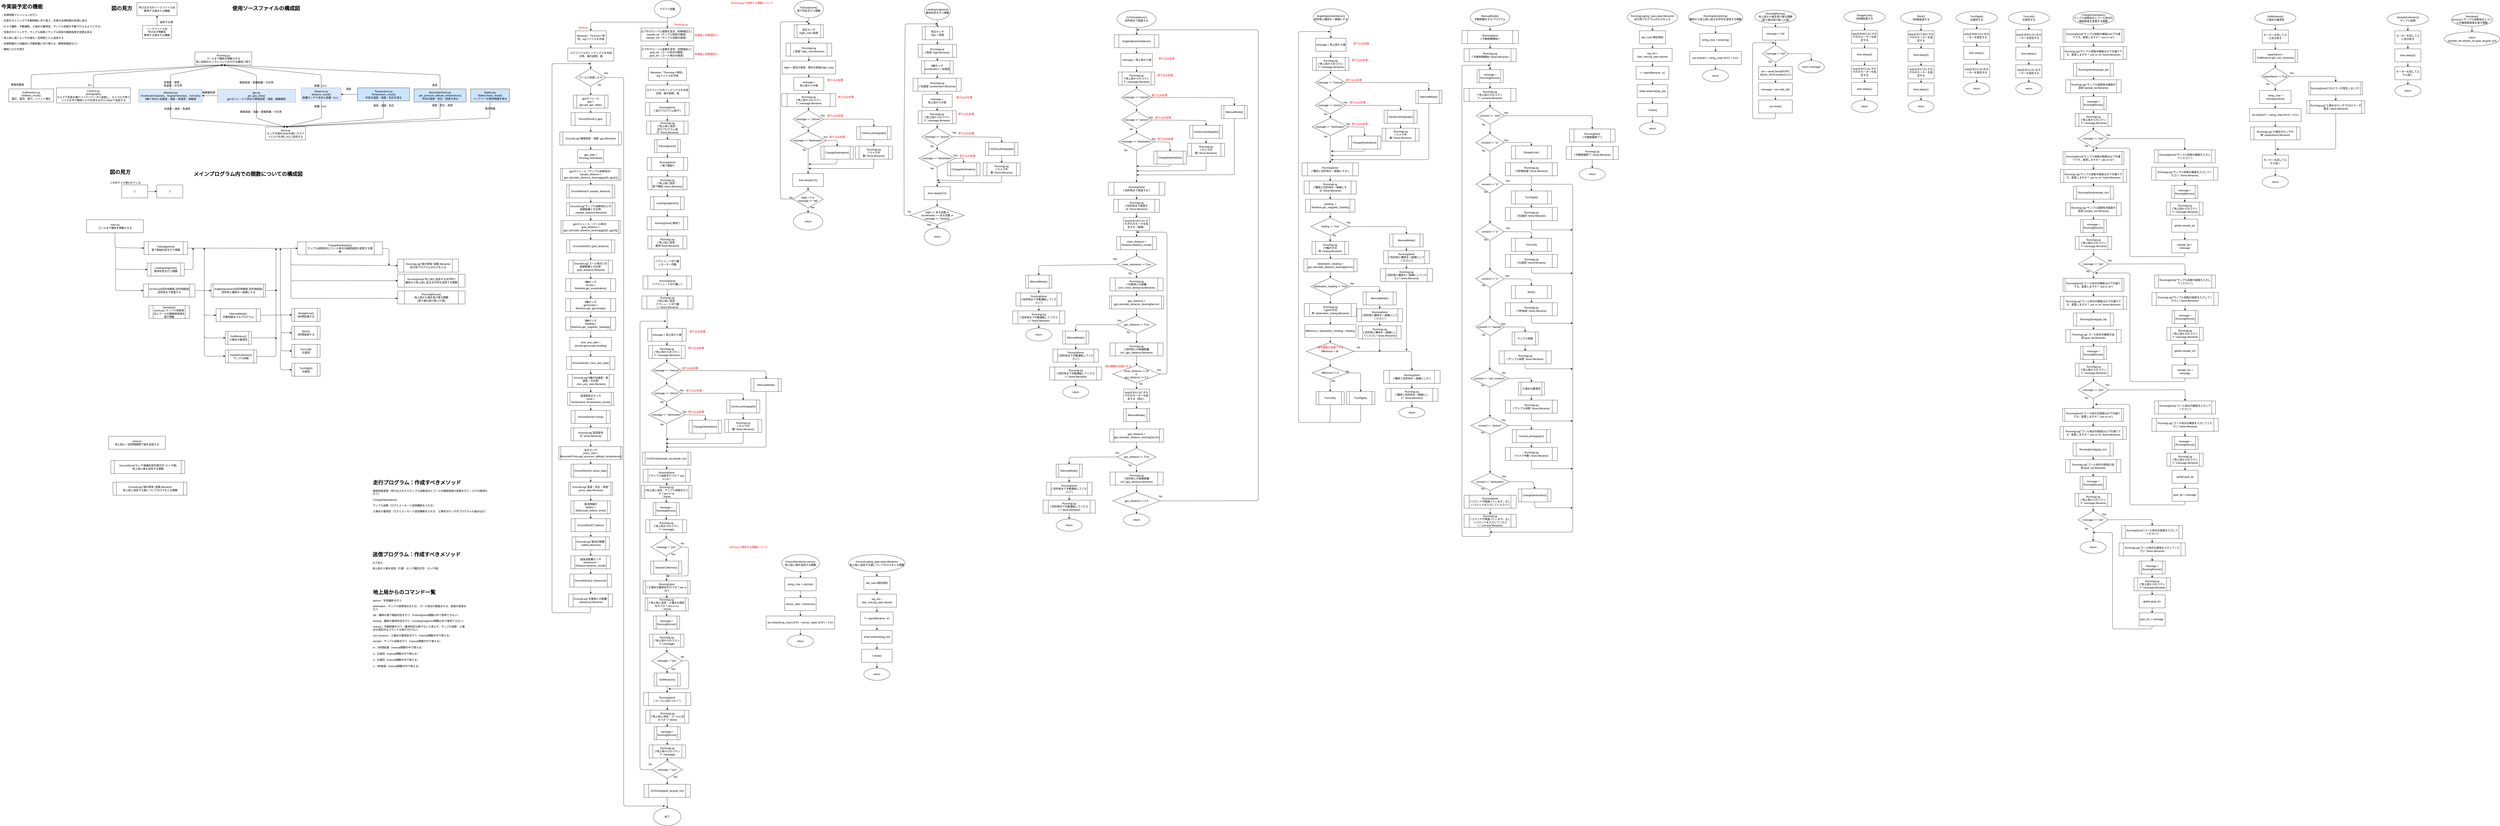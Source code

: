 <mxfile>
    <diagram id="RfQd1FZKVwX_YVwqkUuT" name="ページ1">
        <mxGraphModel dx="9761" dy="3855" grid="1" gridSize="10" guides="1" tooltips="1" connect="1" arrows="1" fold="1" page="1" pageScale="1" pageWidth="827" pageHeight="1169" math="0" shadow="0">
            <root>
                <mxCell id="0"/>
                <mxCell id="1" parent="0"/>
                <mxCell id="49" style="edgeStyle=none;html=1;exitX=0.5;exitY=1;exitDx=0;exitDy=0;entryX=0.5;entryY=0;entryDx=0;entryDy=0;" parent="1" edge="1">
                    <mxGeometry relative="1" as="geometry">
                        <mxPoint x="248.0" y="510.0" as="sourcePoint"/>
                        <mxPoint x="248.0" y="540" as="targetPoint"/>
                    </mxGeometry>
                </mxCell>
                <mxCell id="52" style="edgeStyle=none;html=1;exitX=0.5;exitY=1;exitDx=0;exitDy=0;entryX=0.5;entryY=0;entryDx=0;entryDy=0;" parent="1" edge="1" target="320">
                    <mxGeometry relative="1" as="geometry">
                        <mxPoint x="248.0" y="1093.64" as="sourcePoint"/>
                        <mxPoint x="248.0" y="1123.64" as="targetPoint"/>
                    </mxGeometry>
                </mxCell>
                <mxCell id="55" style="edgeStyle=none;html=1;exitX=0.5;exitY=1;exitDx=0;exitDy=0;entryX=0.5;entryY=0;entryDx=0;entryDy=0;" parent="1" edge="1" target="1400">
                    <mxGeometry relative="1" as="geometry">
                        <mxPoint x="248.0" y="1363.64" as="sourcePoint"/>
                        <mxPoint x="248.0" y="1393.64" as="targetPoint"/>
                    </mxGeometry>
                </mxCell>
                <mxCell id="193" style="edgeStyle=none;html=1;exitX=0.5;exitY=1;exitDx=0;exitDy=0;entryX=0.5;entryY=0;entryDx=0;entryDy=0;" parent="1" edge="1">
                    <mxGeometry relative="1" as="geometry">
                        <mxPoint x="248.0" y="600" as="sourcePoint"/>
                        <mxPoint x="248" y="626" as="targetPoint"/>
                    </mxGeometry>
                </mxCell>
                <mxCell id="196" style="edgeStyle=none;html=1;exitX=0.5;exitY=1;exitDx=0;exitDy=0;entryX=0.5;entryY=0;entryDx=0;entryDy=0;" parent="1" edge="1" target="275" source="320">
                    <mxGeometry relative="1" as="geometry">
                        <mxPoint x="248.0" y="1183.64" as="sourcePoint"/>
                        <mxPoint x="248" y="1213.64" as="targetPoint"/>
                    </mxGeometry>
                </mxCell>
                <mxCell id="77" style="edgeStyle=none;html=1;exitX=0.5;exitY=1;exitDx=0;exitDy=0;entryX=0.5;entryY=0;entryDx=0;entryDy=0;" parent="1" source="76" edge="1" target="332">
                    <mxGeometry relative="1" as="geometry">
                        <mxPoint x="248.0" y="450.0" as="targetPoint"/>
                        <mxPoint x="248" y="430.0" as="sourcePoint"/>
                    </mxGeometry>
                </mxCell>
                <mxCell id="452" style="edgeStyle=none;html=1;exitX=1;exitY=0.5;exitDx=0;exitDy=0;" parent="1" source="76" edge="1">
                    <mxGeometry relative="1" as="geometry">
                        <mxPoint x="590" y="3730" as="targetPoint"/>
                        <Array as="points">
                            <mxPoint x="400" y="375"/>
                            <mxPoint x="400" y="1680"/>
                            <mxPoint x="400" y="3730"/>
                        </Array>
                    </mxGeometry>
                </mxCell>
                <mxCell id="76" value="ゴールに到達したか" style="rhombus;whiteSpace=wrap;html=1;" parent="1" vertex="1">
                    <mxGeometry x="178" y="335" width="140" height="80" as="geometry"/>
                </mxCell>
                <mxCell id="79" value="Yes" style="text;html=1;align=center;verticalAlign=middle;resizable=0;points=[];autosize=1;strokeColor=none;fillColor=none;" parent="1" vertex="1">
                    <mxGeometry x="298" y="340" width="40" height="30" as="geometry"/>
                </mxCell>
                <mxCell id="80" value="No" style="text;html=1;align=center;verticalAlign=middle;resizable=0;points=[];autosize=1;strokeColor=none;fillColor=none;" parent="1" vertex="1">
                    <mxGeometry x="268" y="393.75" width="40" height="30" as="geometry"/>
                </mxCell>
                <mxCell id="84" value="Running.py&lt;br&gt;ゴールまで機体を移動させる&lt;br&gt;青い四角のセンサについてのログを機体に残す" style="rounded=0;whiteSpace=wrap;html=1;" parent="1" vertex="1">
                    <mxGeometry x="-1573" y="257.5" width="261" height="60" as="geometry"/>
                </mxCell>
                <mxCell id="86" value="Send.py&lt;br&gt;センサの値をXbeeを使いラズパイにログを残しPCに送信する" style="rounded=0;whiteSpace=wrap;html=1;" parent="1" vertex="1">
                    <mxGeometry x="-1248" y="602.5" width="184" height="60" as="geometry"/>
                </mxCell>
                <mxCell id="90" style="edgeStyle=none;html=1;exitX=0.5;exitY=0;exitDx=0;exitDy=0;entryX=0.5;entryY=1;entryDx=0;entryDy=0;fontSize=17;fontColor=#ed0c0c;" parent="1" source="93" target="84" edge="1">
                    <mxGeometry relative="1" as="geometry">
                        <Array as="points">
                            <mxPoint x="-1290" y="362.5"/>
                        </Array>
                    </mxGeometry>
                </mxCell>
                <mxCell id="91" style="edgeStyle=none;html=1;exitX=0.5;exitY=1;exitDx=0;exitDy=0;entryX=0.5;entryY=0;entryDx=0;entryDy=0;" parent="1" source="93" target="86" edge="1">
                    <mxGeometry relative="1" as="geometry">
                        <Array as="points">
                            <mxPoint x="-1290" y="562.5"/>
                        </Array>
                    </mxGeometry>
                </mxCell>
                <mxCell id="139" style="edgeStyle=none;html=1;exitX=0;exitY=0.5;exitDx=0;exitDy=0;entryX=1;entryY=0.5;entryDx=0;entryDy=0;" parent="1" source="93" target="126" edge="1">
                    <mxGeometry relative="1" as="geometry"/>
                </mxCell>
                <mxCell id="93" value="gps.py&lt;br&gt;get_gps_deta()&lt;br&gt;gpsモジュールで求めた緯度経度・海抜・磁器偏角" style="rounded=0;whiteSpace=wrap;html=1;fillColor=#dae8fc;strokeColor=#6c8ebf;" parent="1" vertex="1">
                    <mxGeometry x="-1470" y="428.75" width="360" height="60" as="geometry"/>
                </mxCell>
                <mxCell id="95" value="緯度経度・直線距離・方位角" style="text;html=1;align=center;verticalAlign=middle;resizable=0;points=[];autosize=1;strokeColor=none;fillColor=none;" parent="1" vertex="1">
                    <mxGeometry x="-1380" y="382.5" width="180" height="30" as="geometry"/>
                </mxCell>
                <mxCell id="96" value="緯度経度・海抜・直線距離・方位角" style="text;html=1;align=center;verticalAlign=middle;resizable=0;points=[];autosize=1;strokeColor=none;fillColor=none;" parent="1" vertex="1">
                    <mxGeometry x="-1380" y="517.5" width="220" height="30" as="geometry"/>
                </mxCell>
                <mxCell id="97" style="edgeStyle=none;html=1;exitX=0.5;exitY=0;exitDx=0;exitDy=0;entryX=0.5;entryY=1;entryDx=0;entryDy=0;" parent="1" source="99" target="84" edge="1">
                    <mxGeometry relative="1" as="geometry">
                        <Array as="points">
                            <mxPoint x="-992" y="362.5"/>
                        </Array>
                    </mxGeometry>
                </mxCell>
                <mxCell id="98" style="edgeStyle=none;html=1;exitX=0.5;exitY=1;exitDx=0;exitDy=0;entryX=0.5;entryY=0;entryDx=0;entryDy=0;fontSize=12;" parent="1" source="99" target="86" edge="1">
                    <mxGeometry relative="1" as="geometry">
                        <Array as="points">
                            <mxPoint x="-990" y="562.5"/>
                        </Array>
                    </mxGeometry>
                </mxCell>
                <mxCell id="99" value="Distance.py&lt;br&gt;distance_result()&lt;br&gt;距離センサで求めた距離（cm）" style="rounded=0;whiteSpace=wrap;html=1;fillColor=#dae8fc;strokeColor=#6c8ebf;" parent="1" vertex="1">
                    <mxGeometry x="-1083" y="422.5" width="182" height="60" as="geometry"/>
                </mxCell>
                <mxCell id="102" style="edgeStyle=none;html=1;exitX=0.5;exitY=1;exitDx=0;exitDy=0;entryX=0.5;entryY=0;entryDx=0;entryDy=0;fontSize=12;" parent="1" source="126" target="86" edge="1">
                    <mxGeometry relative="1" as="geometry">
                        <Array as="points">
                            <mxPoint x="-1686" y="562.5"/>
                        </Array>
                    </mxGeometry>
                </mxCell>
                <mxCell id="103" value="距離（cm）" style="text;html=1;align=center;verticalAlign=middle;resizable=0;points=[];autosize=1;strokeColor=none;fillColor=none;" parent="1" vertex="1">
                    <mxGeometry x="-1037" y="397.5" width="90" height="30" as="geometry"/>
                </mxCell>
                <mxCell id="104" value="加速度・速度・&lt;br&gt;角速度・方位角" style="text;html=1;align=center;verticalAlign=middle;resizable=0;points=[];autosize=1;strokeColor=none;fillColor=none;" parent="1" vertex="1">
                    <mxGeometry x="-1730" y="383.75" width="110" height="40" as="geometry"/>
                </mxCell>
                <mxCell id="105" style="edgeStyle=none;html=1;exitX=0.5;exitY=0;exitDx=0;exitDy=0;entryX=0.5;entryY=1;entryDx=0;entryDy=0;fontSize=20;startArrow=none;" parent="1" source="126" target="84" edge="1">
                    <mxGeometry relative="1" as="geometry">
                        <Array as="points">
                            <mxPoint x="-1686" y="362.5"/>
                        </Array>
                    </mxGeometry>
                </mxCell>
                <mxCell id="106" style="edgeStyle=none;html=1;exitX=0.5;exitY=0;exitDx=0;exitDy=0;fontSize=12;" parent="1" source="107" target="113" edge="1">
                    <mxGeometry relative="1" as="geometry"/>
                </mxCell>
                <mxCell id="107" value="ソースファイル名&lt;br&gt;呼び出す関数名&lt;br&gt;取得する値または機能" style="rounded=0;whiteSpace=wrap;html=1;" parent="1" vertex="1">
                    <mxGeometry x="-1813.75" y="135" width="132.5" height="60" as="geometry"/>
                </mxCell>
                <mxCell id="108" value="返却する値" style="text;html=1;align=center;verticalAlign=middle;resizable=0;points=[];autosize=1;strokeColor=none;fillColor=none;" parent="1" vertex="1">
                    <mxGeometry x="-1745" y="105" width="80" height="30" as="geometry"/>
                </mxCell>
                <mxCell id="109" value="距離（cm）" style="text;html=1;align=center;verticalAlign=middle;resizable=0;points=[];autosize=1;strokeColor=none;fillColor=none;" parent="1" vertex="1">
                    <mxGeometry x="-1037" y="492.5" width="90" height="30" as="geometry"/>
                </mxCell>
                <mxCell id="110" value="加速度・速度・角速度" style="text;html=1;align=center;verticalAlign=middle;resizable=0;points=[];autosize=1;strokeColor=none;fillColor=none;" parent="1" vertex="1">
                    <mxGeometry x="-1725" y="503.75" width="140" height="30" as="geometry"/>
                </mxCell>
                <mxCell id="111" style="edgeStyle=none;html=1;exitX=0.5;exitY=0;exitDx=0;exitDy=0;entryX=0.5;entryY=1;entryDx=0;entryDy=0;fontSize=12;" parent="1" source="112" target="84" edge="1">
                    <mxGeometry relative="1" as="geometry">
                        <Array as="points">
                            <mxPoint x="-2040" y="362.5"/>
                        </Array>
                    </mxGeometry>
                </mxCell>
                <mxCell id="112" value="Camera.py&lt;br&gt;photograph()&lt;br&gt;カメラで写真を撮りバイナリデータに変換し、カメラログ用ファイルを作り機体にログを残す＆PCにXbeeで送信する" style="rounded=0;whiteSpace=wrap;html=1;fontSize=12;" parent="1" vertex="1">
                    <mxGeometry x="-2210" y="422.5" width="340" height="70" as="geometry"/>
                </mxCell>
                <mxCell id="113" value="呼び出す元のソースファイル名&lt;br&gt;取得する値または機能" style="rounded=0;whiteSpace=wrap;html=1;fontSize=12;" parent="1" vertex="1">
                    <mxGeometry x="-1840" y="30" width="185" height="60" as="geometry"/>
                </mxCell>
                <mxCell id="114" value="なし" style="text;html=1;align=center;verticalAlign=middle;resizable=0;points=[];autosize=1;strokeColor=none;fillColor=none;fontSize=12;" parent="1" vertex="1">
                    <mxGeometry x="-2080" y="395" width="50" height="30" as="geometry"/>
                </mxCell>
                <mxCell id="115" style="edgeStyle=none;html=1;exitX=0.5;exitY=1;exitDx=0;exitDy=0;entryX=0.5;entryY=0;entryDx=0;entryDy=0;fontSize=12;" parent="1" source="118" target="86" edge="1">
                    <mxGeometry relative="1" as="geometry">
                        <Array as="points">
                            <mxPoint x="-705" y="562.5"/>
                        </Array>
                    </mxGeometry>
                </mxCell>
                <mxCell id="116" style="edgeStyle=none;html=1;exitX=0.5;exitY=0;exitDx=0;exitDy=0;entryX=0.5;entryY=1;entryDx=0;entryDy=0;" parent="1" source="136" target="84" edge="1">
                    <mxGeometry relative="1" as="geometry">
                        <Array as="points">
                            <mxPoint x="-445" y="362.5"/>
                        </Array>
                    </mxGeometry>
                </mxCell>
                <mxCell id="117" style="edgeStyle=none;html=1;exitX=0;exitY=0.5;exitDx=0;exitDy=0;entryX=1;entryY=0.5;entryDx=0;entryDy=0;" parent="1" source="118" target="99" edge="1">
                    <mxGeometry relative="1" as="geometry">
                        <mxPoint x="-829" y="458.75" as="targetPoint"/>
                    </mxGeometry>
                </mxCell>
                <mxCell id="118" value="Temperature.py&lt;br style=&quot;border-color: var(--border-color);&quot;&gt;Temperature_result()&lt;br style=&quot;border-color: var(--border-color);&quot;&gt;外気の温度・湿度・気圧を測る" style="rounded=0;whiteSpace=wrap;html=1;fontSize=12;fillColor=#CCE5FF;" parent="1" vertex="1">
                    <mxGeometry x="-825" y="422.5" width="240" height="60" as="geometry"/>
                </mxCell>
                <mxCell id="119" value="温度・気圧・高度" style="text;html=1;align=center;verticalAlign=middle;resizable=0;points=[];autosize=1;strokeColor=none;fillColor=none;fontSize=12;" parent="1" vertex="1">
                    <mxGeometry x="-495" y="487.5" width="120" height="30" as="geometry"/>
                </mxCell>
                <mxCell id="120" style="edgeStyle=none;html=1;exitX=0.5;exitY=0;exitDx=0;exitDy=0;entryX=0.5;entryY=1;entryDx=0;entryDy=0;fontSize=12;" parent="1" source="121" target="84" edge="1">
                    <mxGeometry relative="1" as="geometry">
                        <Array as="points">
                            <mxPoint x="-2327" y="362.5"/>
                        </Array>
                    </mxGeometry>
                </mxCell>
                <mxCell id="121" value="SoilMoisture.py&lt;br&gt;SoilMois_result()&lt;br&gt;&lt;span style=&quot;&quot;&gt;電圧、電流、電力、シャント電圧&lt;/span&gt;" style="rounded=0;whiteSpace=wrap;html=1;fontSize=12;" parent="1" vertex="1">
                    <mxGeometry x="-2430" y="427.5" width="206.75" height="60" as="geometry"/>
                </mxCell>
                <mxCell id="122" value="静電容量値" style="text;html=1;align=center;verticalAlign=middle;resizable=0;points=[];autosize=1;strokeColor=none;fillColor=none;fontSize=12;" parent="1" vertex="1">
                    <mxGeometry x="-2430" y="392.5" width="80" height="30" as="geometry"/>
                </mxCell>
                <mxCell id="126" value="NineAxis.py&lt;br&gt;&lt;span style=&quot;border-color: var(--border-color); background-color: initial;&quot;&gt;AccelerationSpeed()、&lt;/span&gt;&lt;span style=&quot;border-color: var(--border-color); background-color: initial;&quot;&gt;AngularVelocity()、&lt;/span&gt;&lt;span style=&quot;border-color: var(--border-color); background-color: initial;&quot;&gt;Azimuth()&lt;/span&gt;&lt;br&gt;9軸で求めた加速度・速度・角速度・地軸値" style="rounded=0;whiteSpace=wrap;html=1;fillColor=#dae8fc;strokeColor=#6c8ebf;" parent="1" vertex="1">
                    <mxGeometry x="-1831.5" y="428.75" width="291.5" height="60" as="geometry"/>
                </mxCell>
                <mxCell id="129" value="&lt;span style=&quot;color: rgb(0, 0, 0); font-family: Helvetica; font-size: 12px; font-style: normal; font-variant-ligatures: normal; font-variant-caps: normal; font-weight: 400; letter-spacing: normal; orphans: 2; text-align: center; text-indent: 0px; text-transform: none; widows: 2; word-spacing: 0px; -webkit-text-stroke-width: 0px; background-color: rgb(251, 251, 251); text-decoration-thickness: initial; text-decoration-style: initial; text-decoration-color: initial; float: none; display: inline !important;&quot;&gt;温度&lt;/span&gt;" style="text;whiteSpace=wrap;html=1;" parent="1" vertex="1">
                    <mxGeometry x="-880" y="413.75" width="45" height="28.75" as="geometry"/>
                </mxCell>
                <mxCell id="130" style="edgeStyle=none;html=1;entryX=0.5;entryY=0;entryDx=0;entryDy=0;exitX=0.5;exitY=1;exitDx=0;exitDy=0;" parent="1" source="131" target="86" edge="1">
                    <mxGeometry relative="1" as="geometry">
                        <mxPoint x="-1158" y="787.5" as="targetPoint"/>
                        <mxPoint x="-216" y="487.5" as="sourcePoint"/>
                        <Array as="points">
                            <mxPoint x="-216" y="562.5"/>
                        </Array>
                    </mxGeometry>
                </mxCell>
                <mxCell id="131" value="Battery.py&lt;br&gt;BatteryTemp_result()&lt;br&gt;バッテリーの電池残量を測る" style="rounded=0;whiteSpace=wrap;html=1;fontSize=12;fillColor=#CCE5FF;" parent="1" vertex="1">
                    <mxGeometry x="-304.5" y="427.5" width="179" height="60" as="geometry"/>
                </mxCell>
                <mxCell id="132" value="高度" style="text;html=1;align=center;verticalAlign=middle;resizable=0;points=[];autosize=1;strokeColor=none;fillColor=none;" parent="1" vertex="1">
                    <mxGeometry x="-495" y="395" width="50" height="30" as="geometry"/>
                </mxCell>
                <mxCell id="133" value="電池残量" style="text;html=1;align=center;verticalAlign=middle;resizable=0;points=[];autosize=1;strokeColor=none;fillColor=none;" parent="1" vertex="1">
                    <mxGeometry x="-250" y="502.5" width="70" height="30" as="geometry"/>
                </mxCell>
                <mxCell id="135" style="edgeStyle=none;html=1;exitX=0.5;exitY=1;exitDx=0;exitDy=0;entryX=0.5;entryY=0;entryDx=0;entryDy=0;" parent="1" source="136" target="86" edge="1">
                    <mxGeometry relative="1" as="geometry">
                        <mxPoint x="-1322" y="680" as="targetPoint"/>
                        <Array as="points">
                            <mxPoint x="-445" y="562.5"/>
                        </Array>
                    </mxGeometry>
                </mxCell>
                <mxCell id="136" value="BarometicPress.py&lt;br style=&quot;border-color: var(--border-color);&quot;&gt;get_pressure_altitude_temperature()&lt;br style=&quot;border-color: var(--border-color);&quot;&gt;外気の温度・気圧・高度を測る" style="rounded=0;whiteSpace=wrap;html=1;fontSize=12;fillColor=#CCE5FF;" parent="1" vertex="1">
                    <mxGeometry x="-565" y="427.5" width="240" height="60" as="geometry"/>
                </mxCell>
                <mxCell id="137" value="温度・湿度・気圧" style="text;html=1;align=center;verticalAlign=middle;resizable=0;points=[];autosize=1;strokeColor=none;fillColor=none;fontSize=12;" parent="1" vertex="1">
                    <mxGeometry x="-765" y="488.75" width="120" height="30" as="geometry"/>
                </mxCell>
                <mxCell id="140" value="磁器偏角値" style="text;html=1;align=center;verticalAlign=middle;resizable=0;points=[];autosize=1;strokeColor=none;fillColor=none;" parent="1" vertex="1">
                    <mxGeometry x="-1550" y="428.75" width="80" height="30" as="geometry"/>
                </mxCell>
                <mxCell id="268" style="edgeStyle=none;html=1;exitX=0.5;exitY=1;exitDx=0;exitDy=0;" parent="1" source="187" target="1179" edge="1">
                    <mxGeometry relative="1" as="geometry">
                        <mxPoint x="650" y="240" as="targetPoint"/>
                    </mxGeometry>
                </mxCell>
                <mxCell id="187" value="ラズパイ起動" style="ellipse;whiteSpace=wrap;html=1;" parent="1" vertex="1">
                    <mxGeometry x="541.22" y="20" width="120" height="80" as="geometry"/>
                </mxCell>
                <mxCell id="191" style="edgeStyle=none;html=1;exitX=0.5;exitY=1;exitDx=0;exitDy=0;entryX=0.5;entryY=0;entryDx=0;entryDy=0;" parent="1" source="189" target="190" edge="1">
                    <mxGeometry relative="1" as="geometry"/>
                </mxCell>
                <mxCell id="189" value="&lt;span style=&quot;border-color: var(--border-color); text-align: left;&quot;&gt;filename=&lt;/span&gt;&lt;font style=&quot;border-color: var(--border-color);&quot; color=&quot;#000000&quot;&gt;「Ground＋時刻」logファイルを作成&lt;/font&gt;" style="rounded=0;whiteSpace=wrap;html=1;" parent="1" vertex="1">
                    <mxGeometry x="178" y="160" width="142" height="60" as="geometry"/>
                </mxCell>
                <mxCell id="192" style="edgeStyle=none;html=1;exitX=0.5;exitY=1;exitDx=0;exitDy=0;entryX=0.5;entryY=0;entryDx=0;entryDy=0;" parent="1" source="190" target="76" edge="1">
                    <mxGeometry relative="1" as="geometry"/>
                </mxCell>
                <mxCell id="190" value="ログファイルのインデックスを作成&lt;br style=&quot;border-color: var(--border-color);&quot;&gt;日時、値の説明、値" style="rounded=0;whiteSpace=wrap;html=1;" parent="1" vertex="1">
                    <mxGeometry x="142.5" y="239.38" width="212" height="60" as="geometry"/>
                </mxCell>
                <mxCell id="197" style="edgeStyle=none;html=1;exitX=0.5;exitY=1;exitDx=0;exitDy=0;entryX=0.5;entryY=0;entryDx=0;entryDy=0;" parent="1" edge="1">
                    <mxGeometry relative="1" as="geometry">
                        <mxPoint x="248" y="1273.64" as="sourcePoint"/>
                        <mxPoint x="248.0" y="1303.64" as="targetPoint"/>
                    </mxGeometry>
                </mxCell>
                <mxCell id="212" style="edgeStyle=none;html=1;exitX=0.5;exitY=1;exitDx=0;exitDy=0;" parent="1" edge="1" source="280">
                    <mxGeometry relative="1" as="geometry">
                        <mxPoint x="248" y="311" as="targetPoint"/>
                        <mxPoint x="70" y="2640" as="sourcePoint"/>
                        <Array as="points">
                            <mxPoint x="248" y="2840"/>
                            <mxPoint x="70" y="2840"/>
                            <mxPoint x="70" y="2321"/>
                            <mxPoint x="70" y="311"/>
                        </Array>
                    </mxGeometry>
                </mxCell>
                <mxCell id="232" style="edgeStyle=none;html=1;exitX=0.5;exitY=1;exitDx=0;exitDy=0;entryX=0.5;entryY=0;entryDx=0;entryDy=0;" parent="1" source="334" target="271" edge="1">
                    <mxGeometry relative="1" as="geometry">
                        <mxPoint x="1244.5" y="191" as="sourcePoint"/>
                        <mxPoint x="1244.5" y="219.5" as="targetPoint"/>
                    </mxGeometry>
                </mxCell>
                <mxCell id="229" value="終了" style="ellipse;whiteSpace=wrap;html=1;" parent="1" vertex="1">
                    <mxGeometry x="536.7" y="3740.0" width="127" height="80" as="geometry"/>
                </mxCell>
                <mxCell id="248" style="edgeStyle=none;html=1;exitX=0.5;exitY=1;exitDx=0;exitDy=0;entryX=0.5;entryY=0;entryDx=0;entryDy=0;" parent="1" source="271" target="241" edge="1">
                    <mxGeometry relative="1" as="geometry">
                        <mxPoint x="1244.5" y="279.5" as="sourcePoint"/>
                    </mxGeometry>
                </mxCell>
                <mxCell id="235" style="edgeStyle=none;html=1;exitX=0.5;exitY=1;exitDx=0;exitDy=0;entryX=0.5;entryY=0;entryDx=0;entryDy=0;" parent="1" source="813" target="234" edge="1">
                    <mxGeometry relative="1" as="geometry">
                        <mxPoint x="596.65" y="392.44" as="sourcePoint"/>
                    </mxGeometry>
                </mxCell>
                <mxCell id="253" style="edgeStyle=none;html=1;exitX=0.5;exitY=1;exitDx=0;exitDy=0;entryX=0.5;entryY=0;entryDx=0;entryDy=0;" parent="1" source="234" target="333" edge="1">
                    <mxGeometry relative="1" as="geometry">
                        <mxPoint x="594.13" y="489.82" as="targetPoint"/>
                    </mxGeometry>
                </mxCell>
                <mxCell id="234" value="ログファイルのインデックスを作成&lt;br&gt;日時、値の説明、値" style="rounded=0;whiteSpace=wrap;html=1;" parent="1" vertex="1">
                    <mxGeometry x="501.71" y="409.58" width="199.25" height="60" as="geometry"/>
                </mxCell>
                <mxCell id="240" style="edgeStyle=none;html=1;exitX=0.5;exitY=1;exitDx=0;exitDy=0;entryX=0.5;entryY=0;entryDx=0;entryDy=0;" parent="1" source="337" target="285" edge="1">
                    <mxGeometry relative="1" as="geometry">
                        <mxPoint x="1843.5" y="521.2" as="sourcePoint"/>
                        <mxPoint x="1843.5" y="551.2" as="targetPoint"/>
                    </mxGeometry>
                </mxCell>
                <mxCell id="241" value="hight = 過去の高度 - 現在の高度(high_now)" style="rounded=0;whiteSpace=wrap;html=1;" parent="1" vertex="1">
                    <mxGeometry x="1128.83" y="299" width="246.38" height="60" as="geometry"/>
                </mxCell>
                <mxCell id="247" style="edgeStyle=none;html=1;exitX=0;exitY=0.5;exitDx=0;exitDy=0;" parent="1" source="245" edge="1">
                    <mxGeometry relative="1" as="geometry">
                        <mxPoint x="1250" y="118" as="targetPoint"/>
                        <Array as="points">
                            <mxPoint x="1121.18" y="934"/>
                            <mxPoint x="1120" y="607"/>
                            <mxPoint x="1121" y="446.5"/>
                            <mxPoint x="1121" y="118.5"/>
                        </Array>
                    </mxGeometry>
                </mxCell>
                <mxCell id="423" style="edgeStyle=none;html=1;exitX=0.5;exitY=1;exitDx=0;exitDy=0;entryX=0.5;entryY=0;entryDx=0;entryDy=0;" parent="1" source="245" target="422" edge="1">
                    <mxGeometry relative="1" as="geometry"/>
                </mxCell>
                <mxCell id="245" value="hight &amp;lt; 0 or&lt;br&gt;message == &quot;fall&quot;" style="rhombus;whiteSpace=wrap;html=1;" parent="1" vertex="1">
                    <mxGeometry x="1178.46" y="895" width="140" height="80" as="geometry"/>
                </mxCell>
                <mxCell id="249" value="No&lt;br&gt;" style="text;html=1;align=center;verticalAlign=middle;resizable=0;points=[];autosize=1;strokeColor=none;fillColor=none;" parent="1" vertex="1">
                    <mxGeometry x="1149.19" y="912.5" width="40" height="30" as="geometry"/>
                </mxCell>
                <mxCell id="255" style="edgeStyle=none;html=1;exitX=0.5;exitY=1;exitDx=0;exitDy=0;entryX=0.5;entryY=0;entryDx=0;entryDy=0;" parent="1" source="333" target="270" edge="1">
                    <mxGeometry relative="1" as="geometry">
                        <mxPoint x="594.13" y="549.82" as="sourcePoint"/>
                        <mxPoint x="594.13" y="572.32" as="targetPoint"/>
                    </mxGeometry>
                </mxCell>
                <mxCell id="261" style="edgeStyle=none;html=1;exitX=0.5;exitY=1;exitDx=0;exitDy=0;entryX=0.5;entryY=0;entryDx=0;entryDy=0;" parent="1" source="436" target="446" edge="1">
                    <mxGeometry relative="1" as="geometry">
                        <mxPoint x="1214.745" y="900.75" as="sourcePoint"/>
                        <mxPoint x="1251.71" y="888.25" as="targetPoint"/>
                    </mxGeometry>
                </mxCell>
                <mxCell id="405" style="edgeStyle=none;html=1;exitX=0.5;exitY=1;exitDx=0;exitDy=0;entryX=0.5;entryY=0;entryDx=0;entryDy=0;" parent="1" source="494" target="430" edge="1">
                    <mxGeometry relative="1" as="geometry">
                        <mxPoint x="1231.715" y="619.25" as="sourcePoint"/>
                        <mxPoint x="1231.865" y="640.75" as="targetPoint"/>
                    </mxGeometry>
                </mxCell>
                <mxCell id="495" style="edgeStyle=none;html=1;exitX=0.5;exitY=1;exitDx=0;exitDy=0;entryX=0.5;entryY=0;entryDx=0;entryDy=0;" parent="1" source="259" target="494" edge="1">
                    <mxGeometry relative="1" as="geometry"/>
                </mxCell>
                <mxCell id="259" value="message =&lt;br style=&quot;border-color: var(--border-color);&quot;&gt;地上局からの値" style="rounded=0;whiteSpace=wrap;html=1;" parent="1" vertex="1">
                    <mxGeometry x="1182.65" y="374" width="138.13" height="60" as="geometry"/>
                </mxCell>
                <mxCell id="262" value="Yes" style="text;html=1;align=center;verticalAlign=middle;resizable=0;points=[];autosize=1;strokeColor=none;fillColor=none;" parent="1" vertex="1">
                    <mxGeometry x="1248.06" y="957.5" width="40" height="30" as="geometry"/>
                </mxCell>
                <mxCell id="265" style="edgeStyle=none;html=1;exitX=0.5;exitY=1;exitDx=0;exitDy=0;entryX=0.5;entryY=0;entryDx=0;entryDy=0;" parent="1" source="241" target="259" edge="1">
                    <mxGeometry relative="1" as="geometry">
                        <mxPoint x="1244.5" y="533.5" as="sourcePoint"/>
                    </mxGeometry>
                </mxCell>
                <mxCell id="417" style="edgeStyle=none;html=1;exitX=0.5;exitY=1;exitDx=0;exitDy=0;entryX=0.5;entryY=0;entryDx=0;entryDy=0;" parent="1" source="270" target="416" edge="1">
                    <mxGeometry relative="1" as="geometry"/>
                </mxCell>
                <mxCell id="270" value="RunningLog&lt;br&gt;(&quot;地上局に送信：&lt;br&gt;走行プログラム実行&quot;,None,filename)" style="shape=process;whiteSpace=wrap;html=1;backgroundOutline=1;" parent="1" vertex="1">
                    <mxGeometry x="505.62" y="575.59" width="190.66" height="60" as="geometry"/>
                </mxCell>
                <mxCell id="271" value="RunningLog&lt;br&gt;(&quot;高度&quot;,high_now,filename)" style="shape=process;whiteSpace=wrap;html=1;backgroundOutline=1;" parent="1" vertex="1">
                    <mxGeometry x="1147.02" y="216.56" width="210" height="60" as="geometry"/>
                </mxCell>
                <mxCell id="450" style="edgeStyle=none;html=1;exitX=0.5;exitY=1;exitDx=0;exitDy=0;entryX=0.5;entryY=0;entryDx=0;entryDy=0;" parent="1" source="273" target="449" edge="1">
                    <mxGeometry relative="1" as="geometry"/>
                </mxCell>
                <mxCell id="273" value="RunningLog&lt;br&gt;(&quot;地上局に送信：&lt;br&gt;落下開始&quot;,None,filename)" style="shape=process;whiteSpace=wrap;html=1;backgroundOutline=1;" parent="1" vertex="1">
                    <mxGeometry x="511.33" y="832.21" width="180" height="60" as="geometry"/>
                </mxCell>
                <mxCell id="1391" style="edgeStyle=none;html=1;exitX=0.5;exitY=1;exitDx=0;exitDy=0;entryX=0.5;entryY=0;entryDx=0;entryDy=0;" edge="1" parent="1" source="274" target="1390">
                    <mxGeometry relative="1" as="geometry">
                        <mxPoint x="248" y="720" as="targetPoint"/>
                    </mxGeometry>
                </mxCell>
                <mxCell id="274" value="GroundLog(&quot;緯度経度・海抜&quot;,gps,filename)" style="shape=process;whiteSpace=wrap;html=1;backgroundOutline=1;size=0.049;" parent="1" vertex="1">
                    <mxGeometry x="106" y="626" width="284" height="60" as="geometry"/>
                </mxCell>
                <mxCell id="275" value="GroundLog(&quot;ゴール地点との直線距離と方位角&quot;&lt;br&gt;,goal_distance,filename)" style="shape=process;whiteSpace=wrap;html=1;backgroundOutline=1;" parent="1" vertex="1">
                    <mxGeometry x="147" y="1216.12" width="202" height="60" as="geometry"/>
                </mxCell>
                <mxCell id="1408" style="edgeStyle=none;html=1;exitX=0.5;exitY=1;exitDx=0;exitDy=0;entryX=0.5;entryY=0;entryDx=0;entryDy=0;" edge="1" parent="1" source="276" target="329">
                    <mxGeometry relative="1" as="geometry"/>
                </mxCell>
                <mxCell id="276" value="GroundLog(&quot;9軸の加速度・角速度・方位角&quot;&lt;br&gt;,nine_axis_date,filename)" style="shape=process;whiteSpace=wrap;html=1;backgroundOutline=1;" parent="1" vertex="1">
                    <mxGeometry x="142.5" y="1742.08" width="212" height="60" as="geometry"/>
                </mxCell>
                <mxCell id="1411" style="edgeStyle=none;html=1;exitX=0.5;exitY=1;exitDx=0;exitDy=0;entryX=0.5;entryY=0;entryDx=0;entryDy=0;" edge="1" parent="1" source="277" target="328">
                    <mxGeometry relative="1" as="geometry"/>
                </mxCell>
                <mxCell id="277" value="GroundLog(&quot;温湿度気圧&quot;,temp,filename)" style="shape=process;whiteSpace=wrap;html=1;backgroundOutline=1;size=0.071;" parent="1" vertex="1">
                    <mxGeometry x="157" y="1988.2" width="182" height="60" as="geometry"/>
                </mxCell>
                <mxCell id="1414" style="edgeStyle=none;html=1;exitX=0.5;exitY=1;exitDx=0;exitDy=0;entryX=0.5;entryY=0;entryDx=0;entryDy=0;" edge="1" parent="1" source="278" target="327">
                    <mxGeometry relative="1" as="geometry"/>
                </mxCell>
                <mxCell id="278" value="GroundLog(&quot;温度・気圧・高度&quot;&lt;br&gt;,press_date,filename)" style="shape=process;whiteSpace=wrap;html=1;backgroundOutline=1;size=0.04;" parent="1" vertex="1">
                    <mxGeometry x="147" y="2238.46" width="202" height="60" as="geometry"/>
                </mxCell>
                <mxCell id="1417" style="edgeStyle=none;html=1;exitX=0.5;exitY=1;exitDx=0;exitDy=0;entryX=0.5;entryY=0;entryDx=0;entryDy=0;" edge="1" parent="1" source="279" target="326">
                    <mxGeometry relative="1" as="geometry"/>
                </mxCell>
                <mxCell id="279" value="GroundLog(&quot;電池の残量&quot;&lt;br style=&quot;border-color: var(--border-color);&quot;&gt;,battery,filename)" style="shape=process;whiteSpace=wrap;html=1;backgroundOutline=1;" parent="1" vertex="1">
                    <mxGeometry x="162.5" y="2490.25" width="172" height="60" as="geometry"/>
                </mxCell>
                <mxCell id="280" value="GroundLog(&quot;対象物との距離&quot;&lt;br style=&quot;border-color: var(--border-color);&quot;&gt;,ultrasound,filename)" style="shape=process;whiteSpace=wrap;html=1;backgroundOutline=1;" parent="1" vertex="1">
                    <mxGeometry x="147" y="2752.99" width="202" height="60" as="geometry"/>
                </mxCell>
                <mxCell id="281" style="edgeStyle=none;html=1;exitX=0.5;exitY=1;exitDx=0;exitDy=0;entryX=0.5;entryY=0;entryDx=0;entryDy=0;" parent="1" source="336" target="283" edge="1">
                    <mxGeometry relative="1" as="geometry">
                        <mxPoint x="1843.5" y="369.7" as="targetPoint"/>
                        <mxPoint x="1843.5" y="341.2" as="sourcePoint"/>
                    </mxGeometry>
                </mxCell>
                <mxCell id="286" style="edgeStyle=none;html=1;exitX=0.5;exitY=1;exitDx=0;exitDy=0;entryX=0.5;entryY=0;entryDx=0;entryDy=0;" parent="1" source="283" target="337" edge="1">
                    <mxGeometry relative="1" as="geometry">
                        <mxPoint x="1843.5" y="461.2" as="targetPoint"/>
                    </mxGeometry>
                </mxCell>
                <mxCell id="283" value="RunningLog&lt;br&gt;(&quot;高度&quot;,high,filename)" style="shape=process;whiteSpace=wrap;html=1;backgroundOutline=1;" parent="1" vertex="1">
                    <mxGeometry x="1754.96" y="222.2" width="176.69" height="60" as="geometry"/>
                </mxCell>
                <mxCell id="462" style="edgeStyle=none;html=1;exitX=0.5;exitY=1;exitDx=0;exitDy=0;entryX=0.5;entryY=0;entryDx=0;entryDy=0;" parent="1" source="285" target="461" edge="1">
                    <mxGeometry relative="1" as="geometry"/>
                </mxCell>
                <mxCell id="285" value="RunningLog&lt;br&gt;(&quot;加速度&quot;,acceleration,filename)" style="shape=process;whiteSpace=wrap;html=1;backgroundOutline=1;" parent="1" vertex="1">
                    <mxGeometry x="1731.65" y="378.32" width="221.6" height="60" as="geometry"/>
                </mxCell>
                <mxCell id="289" style="edgeStyle=none;html=1;exitX=0.5;exitY=1;exitDx=0;exitDy=0;entryX=0.5;entryY=0;entryDx=0;entryDy=0;" parent="1" source="290" target="294" edge="1">
                    <mxGeometry relative="1" as="geometry">
                        <mxPoint x="1846.94" y="1373.82" as="targetPoint"/>
                        <mxPoint x="1846.75" y="1066.32" as="sourcePoint"/>
                    </mxGeometry>
                </mxCell>
                <mxCell id="290" value="time.sleep(0.01)" style="rounded=0;whiteSpace=wrap;html=1;" parent="1" vertex="1">
                    <mxGeometry x="1782.51" y="877.7" width="120" height="60" as="geometry"/>
                </mxCell>
                <mxCell id="295" style="edgeStyle=none;html=1;exitX=0;exitY=0.5;exitDx=0;exitDy=0;" parent="1" source="294" edge="1">
                    <mxGeometry relative="1" as="geometry">
                        <mxPoint x="1844.29" y="127.7" as="targetPoint"/>
                        <Array as="points">
                            <mxPoint x="1690.29" y="1009.7"/>
                            <mxPoint x="1690" y="628.7"/>
                            <mxPoint x="1695.29" y="127.7"/>
                        </Array>
                    </mxGeometry>
                </mxCell>
                <mxCell id="459" style="edgeStyle=none;html=1;exitX=0.5;exitY=1;exitDx=0;exitDy=0;entryX=0.5;entryY=0;entryDx=0;entryDy=0;" parent="1" source="294" target="458" edge="1">
                    <mxGeometry relative="1" as="geometry"/>
                </mxCell>
                <mxCell id="294" value="hight == ある定数 or &lt;br&gt;acceleration == ある定数 or&lt;br&gt;massage == &quot;landing&quot;" style="rhombus;whiteSpace=wrap;html=1;" parent="1" vertex="1">
                    <mxGeometry x="1717.52" y="967.7" width="250" height="84.13" as="geometry"/>
                </mxCell>
                <mxCell id="296" value="No" style="text;html=1;align=center;verticalAlign=middle;resizable=0;points=[];autosize=1;strokeColor=none;fillColor=none;" parent="1" vertex="1">
                    <mxGeometry x="1694.48" y="977.95" width="40" height="30" as="geometry"/>
                </mxCell>
                <mxCell id="297" value="Yes" style="text;html=1;align=center;verticalAlign=middle;resizable=0;points=[];autosize=1;strokeColor=none;fillColor=none;" parent="1" vertex="1">
                    <mxGeometry x="1783.52" y="1037.7" width="40" height="30" as="geometry"/>
                </mxCell>
                <mxCell id="303" style="edgeStyle=none;html=1;exitX=0.5;exitY=1;exitDx=0;exitDy=0;entryX=0.5;entryY=0;entryDx=0;entryDy=0;" parent="1" source="300" target="302" edge="1">
                    <mxGeometry relative="1" as="geometry"/>
                </mxCell>
                <mxCell id="300" value="RunningLog&lt;br&gt;(&quot;地上局に送信：&lt;br&gt;着地&quot;None,filename)" style="shape=process;whiteSpace=wrap;html=1;backgroundOutline=1;" parent="1" vertex="1">
                    <mxGeometry x="511.33" y="1104.81" width="179.24" height="60" as="geometry"/>
                </mxCell>
                <mxCell id="307" style="edgeStyle=none;html=1;exitX=0.5;exitY=1;exitDx=0;exitDy=0;entryX=0.5;entryY=0;entryDx=0;entryDy=0;" parent="1" source="302" target="341" edge="1">
                    <mxGeometry relative="1" as="geometry">
                        <mxPoint x="700" y="2557.32" as="targetPoint"/>
                    </mxGeometry>
                </mxCell>
                <mxCell id="302" value="パラシュート切り離しモーター作動" style="rounded=0;whiteSpace=wrap;html=1;" parent="1" vertex="1">
                    <mxGeometry x="540.69" y="1197.89" width="120" height="60" as="geometry"/>
                </mxCell>
                <mxCell id="306" value="RunningLog&lt;br&gt;(&quot;地上局に送信：&lt;br&gt;パラシュート切り離し&quot;,None,filename)" style="shape=process;whiteSpace=wrap;html=1;backgroundOutline=1;" parent="1" vertex="1">
                    <mxGeometry x="483.68" y="1381" width="234.95" height="60" as="geometry"/>
                </mxCell>
                <mxCell id="343" style="edgeStyle=none;html=1;exitX=0.5;exitY=1;exitDx=0;exitDy=0;entryX=0.5;entryY=0;entryDx=0;entryDy=0;" parent="1" source="313" target="346" edge="1">
                    <mxGeometry relative="1" as="geometry">
                        <mxPoint x="596.265" y="2295.5" as="targetPoint"/>
                    </mxGeometry>
                </mxCell>
                <mxCell id="313" value="GoToGoal(sample_lat,sample_lon)" style="shape=process;whiteSpace=wrap;html=1;backgroundOutline=1;size=0.056;" parent="1" vertex="1">
                    <mxGeometry x="485.55" y="2100.44" width="223.63" height="60" as="geometry"/>
                </mxCell>
                <mxCell id="319" value="GroundSend('a',gps)" style="shape=process;whiteSpace=wrap;html=1;backgroundOutline=1;" parent="1" vertex="1">
                    <mxGeometry x="158" y="536" width="180" height="60" as="geometry"/>
                </mxCell>
                <mxCell id="320" value="GroundSend('b',goal_distance)" style="shape=process;whiteSpace=wrap;html=1;backgroundOutline=1;size=0.067;" parent="1" vertex="1">
                    <mxGeometry x="137" y="1122.46" width="222" height="60" as="geometry"/>
                </mxCell>
                <mxCell id="1407" style="edgeStyle=none;html=1;exitX=0.5;exitY=1;exitDx=0;exitDy=0;entryX=0.5;entryY=0;entryDx=0;entryDy=0;" edge="1" parent="1" source="321" target="276">
                    <mxGeometry relative="1" as="geometry"/>
                </mxCell>
                <mxCell id="321" value="GroundSend('c',nine_axis_date)" style="shape=process;whiteSpace=wrap;html=1;backgroundOutline=1;" parent="1" vertex="1">
                    <mxGeometry x="137" y="1659.67" width="222" height="60" as="geometry"/>
                </mxCell>
                <mxCell id="1410" style="edgeStyle=none;html=1;exitX=0.5;exitY=1;exitDx=0;exitDy=0;entryX=0.5;entryY=0;entryDx=0;entryDy=0;" edge="1" parent="1" source="322" target="277">
                    <mxGeometry relative="1" as="geometry"/>
                </mxCell>
                <mxCell id="322" value="GroundSend('d',temp)" style="shape=process;whiteSpace=wrap;html=1;backgroundOutline=1;" parent="1" vertex="1">
                    <mxGeometry x="158" y="1908.2" width="180" height="60" as="geometry"/>
                </mxCell>
                <mxCell id="1413" style="edgeStyle=none;html=1;exitX=0.5;exitY=1;exitDx=0;exitDy=0;entryX=0.5;entryY=0;entryDx=0;entryDy=0;" edge="1" parent="1" source="323" target="278">
                    <mxGeometry relative="1" as="geometry"/>
                </mxCell>
                <mxCell id="323" value="GroundSend('e',press_date)" style="shape=process;whiteSpace=wrap;html=1;backgroundOutline=1;size=0.067;" parent="1" vertex="1">
                    <mxGeometry x="158" y="2155.59" width="180" height="60" as="geometry"/>
                </mxCell>
                <mxCell id="1416" style="edgeStyle=none;html=1;exitX=0.5;exitY=1;exitDx=0;exitDy=0;entryX=0.5;entryY=0;entryDx=0;entryDy=0;" edge="1" parent="1" source="324" target="279">
                    <mxGeometry relative="1" as="geometry"/>
                </mxCell>
                <mxCell id="324" value="GroundSend('f',battery)" style="shape=process;whiteSpace=wrap;html=1;backgroundOutline=1;" parent="1" vertex="1">
                    <mxGeometry x="158" y="2406.54" width="180" height="60" as="geometry"/>
                </mxCell>
                <mxCell id="1419" style="edgeStyle=none;html=1;exitX=0.5;exitY=1;exitDx=0;exitDy=0;entryX=0.5;entryY=0;entryDx=0;entryDy=0;" edge="1" parent="1" source="325" target="280">
                    <mxGeometry relative="1" as="geometry"/>
                </mxCell>
                <mxCell id="325" value="GroundSend('g',ultrasound)" style="shape=process;whiteSpace=wrap;html=1;backgroundOutline=1;" parent="1" vertex="1">
                    <mxGeometry x="152" y="2661.79" width="192" height="60" as="geometry"/>
                </mxCell>
                <mxCell id="1418" style="edgeStyle=none;html=1;exitX=0.5;exitY=1;exitDx=0;exitDy=0;" edge="1" parent="1" source="326" target="325">
                    <mxGeometry relative="1" as="geometry"/>
                </mxCell>
                <mxCell id="326" value="超音波距離センサ&lt;br&gt;ultrasound =&lt;br style=&quot;border-color: var(--border-color);&quot;&gt;Distance.distance_result()" style="shape=process;whiteSpace=wrap;html=1;backgroundOutline=1;" parent="1" vertex="1">
                    <mxGeometry x="157" y="2577.56" width="182" height="60" as="geometry"/>
                </mxCell>
                <mxCell id="1415" style="edgeStyle=none;html=1;exitX=0.5;exitY=1;exitDx=0;exitDy=0;entryX=0.5;entryY=0;entryDx=0;entryDy=0;" edge="1" parent="1" source="327" target="324">
                    <mxGeometry relative="1" as="geometry"/>
                </mxCell>
                <mxCell id="327" value="電池残量計&lt;br style=&quot;border-color: var(--border-color);&quot;&gt;battery = Battery.get_battery_level()" style="shape=process;whiteSpace=wrap;html=1;backgroundOutline=1;size=0.075;" parent="1" vertex="1">
                    <mxGeometry x="157" y="2324.31" width="182" height="60" as="geometry"/>
                </mxCell>
                <mxCell id="1412" style="edgeStyle=none;html=1;exitX=0.5;exitY=1;exitDx=0;exitDy=0;entryX=0.5;entryY=0;entryDx=0;entryDy=0;" edge="1" parent="1" source="328" target="323">
                    <mxGeometry relative="1" as="geometry"/>
                </mxCell>
                <mxCell id="328" value="気圧センサ&lt;br&gt;press_date =&lt;br style=&quot;border-color: var(--border-color);&quot;&gt;BarometicPress.get_pressure_altitude_temperature()" style="shape=process;whiteSpace=wrap;html=1;backgroundOutline=1;size=0.029;" parent="1" vertex="1">
                    <mxGeometry x="102" y="2074.78" width="292" height="60" as="geometry"/>
                </mxCell>
                <mxCell id="1409" style="edgeStyle=none;html=1;exitX=0.5;exitY=1;exitDx=0;exitDy=0;entryX=0.5;entryY=0;entryDx=0;entryDy=0;" edge="1" parent="1" source="329" target="322">
                    <mxGeometry relative="1" as="geometry"/>
                </mxCell>
                <mxCell id="329" value="温湿度気圧センサ&lt;br style=&quot;border-color: var(--border-color);&quot;&gt;temp = Temperature.Temperature_result()" style="shape=process;whiteSpace=wrap;html=1;backgroundOutline=1;size=0.052;" parent="1" vertex="1">
                    <mxGeometry x="142" y="1824.78" width="212" height="60" as="geometry"/>
                </mxCell>
                <mxCell id="330" value="9軸センサ&lt;br style=&quot;border-color: var(--border-color);&quot;&gt;accele = NineAxis.get_acceleration()" style="shape=process;whiteSpace=wrap;html=1;backgroundOutline=1;" parent="1" vertex="1">
                    <mxGeometry x="133" y="1301.14" width="230" height="60" as="geometry"/>
                </mxCell>
                <mxCell id="331" value="gpsモジュール（ゴール地点）&lt;br&gt;goal_distance&amp;nbsp;= gps.calculate_distance_bearing(gps[2], gps[3])" style="shape=process;whiteSpace=wrap;html=1;backgroundOutline=1;size=0.028;" parent="1" vertex="1">
                    <mxGeometry x="111.5" y="1033.64" width="273" height="60" as="geometry"/>
                </mxCell>
                <mxCell id="332" value="gpsモジュール&lt;br style=&quot;border-color: var(--border-color);&quot;&gt;gps = gps.get_gps_date()" style="shape=process;whiteSpace=wrap;html=1;backgroundOutline=1;" parent="1" vertex="1">
                    <mxGeometry x="168" y="456.0" width="160" height="60" as="geometry"/>
                </mxCell>
                <mxCell id="333" value="RunningSend&lt;br&gt;(&quot;走行プログラム実行&quot;)" style="shape=process;whiteSpace=wrap;html=1;backgroundOutline=1;" parent="1" vertex="1">
                    <mxGeometry x="499.87" y="489.96" width="201.63" height="60" as="geometry"/>
                </mxCell>
                <mxCell id="334" value="気圧センサ&lt;br style=&quot;border-color: var(--border-color);&quot;&gt;hight_now=高度" style="shape=process;whiteSpace=wrap;html=1;backgroundOutline=1;" parent="1" vertex="1">
                    <mxGeometry x="1184.64" y="131.75" width="134.75" height="60" as="geometry"/>
                </mxCell>
                <mxCell id="386" style="edgeStyle=none;html=1;exitX=0.5;exitY=1;exitDx=0;exitDy=0;entryX=0.5;entryY=0;entryDx=0;entryDy=0;" parent="1" source="335" target="273" edge="1">
                    <mxGeometry relative="1" as="geometry"/>
                </mxCell>
                <mxCell id="335" value="RunningSend&lt;br&gt;(&quot;落下開始&quot;)" style="shape=process;whiteSpace=wrap;html=1;backgroundOutline=1;" parent="1" vertex="1">
                    <mxGeometry x="508.08" y="743.09" width="186.5" height="60" as="geometry"/>
                </mxCell>
                <mxCell id="336" value="気圧センサ&lt;br style=&quot;border-color: var(--border-color);&quot;&gt;high = 高度" style="shape=process;whiteSpace=wrap;html=1;backgroundOutline=1;" parent="1" vertex="1">
                    <mxGeometry x="1773.64" y="141.2" width="139.75" height="60" as="geometry"/>
                </mxCell>
                <mxCell id="337" value="9軸センサ&lt;br style=&quot;border-color: var(--border-color);&quot;&gt;acceleration = 加速度" style="shape=process;whiteSpace=wrap;html=1;backgroundOutline=1;" parent="1" vertex="1">
                    <mxGeometry x="1769.99" y="297.7" width="146.63" height="60" as="geometry"/>
                </mxCell>
                <mxCell id="387" style="edgeStyle=none;html=1;exitX=0.5;exitY=1;exitDx=0;exitDy=0;entryX=0.5;entryY=0;entryDx=0;entryDy=0;" parent="1" source="340" target="300" edge="1">
                    <mxGeometry relative="1" as="geometry"/>
                </mxCell>
                <mxCell id="340" value="RunningSend(&quot;着地&quot;)" style="shape=process;whiteSpace=wrap;html=1;backgroundOutline=1;" parent="1" vertex="1">
                    <mxGeometry x="507.84" y="1016.41" width="186.63" height="60" as="geometry"/>
                </mxCell>
                <mxCell id="388" style="edgeStyle=none;html=1;exitX=0.5;exitY=1;exitDx=0;exitDy=0;entryX=0.5;entryY=0;entryDx=0;entryDy=0;" parent="1" source="341" target="306" edge="1">
                    <mxGeometry relative="1" as="geometry"/>
                </mxCell>
                <mxCell id="341" value="RunningSend&lt;br&gt;(&quot;パラシュート切り離し&quot;)" style="shape=process;whiteSpace=wrap;html=1;backgroundOutline=1;" parent="1" vertex="1">
                    <mxGeometry x="489.11" y="1289.11" width="223.16" height="60" as="geometry"/>
                </mxCell>
                <mxCell id="344" value="&lt;h1&gt;走行プログラム：作成すべきメソッド&lt;/h1&gt;&lt;p&gt;緯度経度変更（呼び出されたらサンプル採取地点とゴールの緯度経度の変更を行う・ログの取得も行う）&lt;/p&gt;&lt;span style=&quot;text-align: center;&quot;&gt;ChangeDestination()&lt;/span&gt;&lt;span style=&quot;text-align: center;&quot;&gt;&lt;br&gt;&lt;/span&gt;&lt;p&gt;&lt;span style=&quot;text-align: center;&quot;&gt;サンプル採取（ログとメッセージ送信機能を入れる）&lt;/span&gt;&lt;/p&gt;&lt;p&gt;&lt;span style=&quot;text-align: center;&quot;&gt;土壌水分量測定（ログとメッセージ送信機能を入れる　土壌水分センサのプログラムも組み込む）&lt;/span&gt;&lt;/p&gt;" style="text;html=1;strokeColor=none;fillColor=none;spacing=5;spacingTop=-20;whiteSpace=wrap;overflow=hidden;rounded=0;" parent="1" vertex="1">
                    <mxGeometry x="-759.24" y="2221.25" width="540" height="329" as="geometry"/>
                </mxCell>
                <mxCell id="345" value="&lt;h1&gt;送信プログラム：作成すべきメソッド&lt;/h1&gt;&lt;p&gt;ログ記入&lt;/p&gt;&lt;p&gt;地上局から値を受信（引数：センサ識別文字、センサ値）&lt;br&gt;&lt;/p&gt;&lt;p&gt;&lt;br&gt;&lt;/p&gt;" style="text;html=1;strokeColor=none;fillColor=none;spacing=5;spacingTop=-20;whiteSpace=wrap;overflow=hidden;rounded=0;" parent="1" vertex="1">
                    <mxGeometry x="-760.77" y="2551.5" width="440" height="120" as="geometry"/>
                </mxCell>
                <mxCell id="519" style="edgeStyle=none;html=1;exitX=0.5;exitY=1;exitDx=0;exitDy=0;entryX=0.5;entryY=0;entryDx=0;entryDy=0;" parent="1" source="346" target="518" edge="1">
                    <mxGeometry relative="1" as="geometry"/>
                </mxCell>
                <mxCell id="346" value="RunningSend&lt;br&gt;(&quot;サンプル採取を行うか？ yes or no&quot;)" style="shape=process;whiteSpace=wrap;html=1;backgroundOutline=1;" parent="1" vertex="1">
                    <mxGeometry x="489.57" y="2178.76" width="216.66" height="60" as="geometry"/>
                </mxCell>
                <mxCell id="500" style="edgeStyle=none;html=1;exitX=0.5;exitY=1;exitDx=0;exitDy=0;entryX=0.5;entryY=0;entryDx=0;entryDy=0;" parent="1" source="1207" target="499" edge="1">
                    <mxGeometry relative="1" as="geometry">
                        <mxPoint x="595.705" y="2391.49" as="sourcePoint"/>
                    </mxGeometry>
                </mxCell>
                <mxCell id="352" style="edgeStyle=none;html=1;exitX=0.5;exitY=1;exitDx=0;exitDy=0;entryX=0.5;entryY=0;entryDx=0;entryDy=0;" parent="1" source="350" target="354" edge="1">
                    <mxGeometry relative="1" as="geometry">
                        <mxPoint x="566.28" y="2630.49" as="targetPoint"/>
                    </mxGeometry>
                </mxCell>
                <mxCell id="361" style="edgeStyle=none;html=1;exitX=1;exitY=0.5;exitDx=0;exitDy=0;" parent="1" source="350" edge="1">
                    <mxGeometry relative="1" as="geometry">
                        <mxPoint x="598.28" y="2670.49" as="targetPoint"/>
                        <Array as="points">
                            <mxPoint x="698.28" y="2537.49"/>
                            <mxPoint x="696.28" y="2670.49"/>
                        </Array>
                    </mxGeometry>
                </mxCell>
                <mxCell id="350" value="message = &quot;yes&quot;" style="rhombus;whiteSpace=wrap;html=1;" parent="1" vertex="1">
                    <mxGeometry x="525.7" y="2497.56" width="140" height="80" as="geometry"/>
                </mxCell>
                <mxCell id="353" value="Yes&lt;br&gt;" style="text;html=1;align=center;verticalAlign=middle;resizable=0;points=[];autosize=1;strokeColor=none;fillColor=none;" parent="1" vertex="1">
                    <mxGeometry x="607.25" y="2555.81" width="40" height="30" as="geometry"/>
                </mxCell>
                <mxCell id="360" style="edgeStyle=none;html=1;exitX=0.5;exitY=1;exitDx=0;exitDy=0;entryX=0.5;entryY=0;entryDx=0;entryDy=0;" parent="1" source="354" target="356" edge="1">
                    <mxGeometry relative="1" as="geometry"/>
                </mxCell>
                <mxCell id="354" value="SampleCollection()" style="shape=process;whiteSpace=wrap;html=1;backgroundOutline=1;" parent="1" vertex="1">
                    <mxGeometry x="524.38" y="2601.79" width="142.64" height="60" as="geometry"/>
                </mxCell>
                <mxCell id="355" style="edgeStyle=none;html=1;exitX=0.5;exitY=1;exitDx=0;exitDy=0;entryX=0.5;entryY=0;entryDx=0;entryDy=0;" parent="1" source="521" target="1208" edge="1">
                    <mxGeometry relative="1" as="geometry">
                        <mxPoint x="597.93" y="2872.87" as="sourcePoint"/>
                        <mxPoint x="597.925" y="2850.49" as="targetPoint"/>
                    </mxGeometry>
                </mxCell>
                <mxCell id="522" style="edgeStyle=none;html=1;exitX=0.5;exitY=1;exitDx=0;exitDy=0;entryX=0.5;entryY=0;entryDx=0;entryDy=0;" parent="1" source="356" target="521" edge="1">
                    <mxGeometry relative="1" as="geometry"/>
                </mxCell>
                <mxCell id="356" value="RunningSend&lt;br&gt;(&quot;土壌水分量測定を行うか？yes or no&quot;)" style="shape=process;whiteSpace=wrap;html=1;backgroundOutline=1;size=0.053;" parent="1" vertex="1">
                    <mxGeometry x="489.6" y="2692.99" width="216.66" height="60" as="geometry"/>
                </mxCell>
                <mxCell id="510" style="edgeStyle=none;html=1;exitX=0.5;exitY=1;exitDx=0;exitDy=0;entryX=0.5;entryY=0;entryDx=0;entryDy=0;" parent="1" source="1208" target="509" edge="1">
                    <mxGeometry relative="1" as="geometry">
                        <mxPoint x="597.925" y="2910.49" as="sourcePoint"/>
                    </mxGeometry>
                </mxCell>
                <mxCell id="364" style="edgeStyle=none;html=1;exitX=0.5;exitY=1;exitDx=0;exitDy=0;entryX=0.5;entryY=0;entryDx=0;entryDy=0;" parent="1" source="359" target="363" edge="1">
                    <mxGeometry relative="1" as="geometry"/>
                </mxCell>
                <mxCell id="367" style="edgeStyle=none;html=1;exitX=1;exitY=0.5;exitDx=0;exitDy=0;" parent="1" source="359" edge="1">
                    <mxGeometry relative="1" as="geometry">
                        <mxPoint x="606.28" y="3190.49" as="targetPoint"/>
                        <Array as="points">
                            <mxPoint x="699.28" y="3060.49"/>
                            <mxPoint x="699.28" y="3190.49"/>
                        </Array>
                    </mxGeometry>
                </mxCell>
                <mxCell id="359" value="message = &quot;yes&quot;" style="rhombus;whiteSpace=wrap;html=1;" parent="1" vertex="1">
                    <mxGeometry x="528.78" y="3021.49" width="140" height="80" as="geometry"/>
                </mxCell>
                <mxCell id="362" value="No" style="text;html=1;align=center;verticalAlign=middle;resizable=0;points=[];autosize=1;strokeColor=none;fillColor=none;" parent="1" vertex="1">
                    <mxGeometry x="649.64" y="2505.81" width="40" height="30" as="geometry"/>
                </mxCell>
                <mxCell id="363" value="SoilMoisture()" style="shape=process;whiteSpace=wrap;html=1;backgroundOutline=1;" parent="1" vertex="1">
                    <mxGeometry x="540.2" y="3117.61" width="120" height="60" as="geometry"/>
                </mxCell>
                <mxCell id="365" value="Yes" style="text;html=1;align=center;verticalAlign=middle;resizable=0;points=[];autosize=1;strokeColor=none;fillColor=none;" parent="1" vertex="1">
                    <mxGeometry x="607.25" y="3084.49" width="40" height="30" as="geometry"/>
                </mxCell>
                <mxCell id="366" value="No" style="text;html=1;align=center;verticalAlign=middle;resizable=0;points=[];autosize=1;strokeColor=none;fillColor=none;" parent="1" vertex="1">
                    <mxGeometry x="649.88" y="3028.49" width="40" height="30" as="geometry"/>
                </mxCell>
                <mxCell id="370" style="edgeStyle=none;html=1;exitX=0.5;exitY=1;exitDx=0;exitDy=0;entryX=0.5;entryY=0;entryDx=0;entryDy=0;" parent="1" source="363" target="372" edge="1">
                    <mxGeometry relative="1" as="geometry">
                        <mxPoint x="597.88" y="3233.37" as="sourcePoint"/>
                    </mxGeometry>
                </mxCell>
                <mxCell id="524" style="edgeStyle=none;html=1;exitX=0.5;exitY=1;exitDx=0;exitDy=0;entryX=0.5;entryY=0;entryDx=0;entryDy=0;" parent="1" source="372" target="523" edge="1">
                    <mxGeometry relative="1" as="geometry"/>
                </mxCell>
                <mxCell id="372" value="RunningSend&lt;br&gt;(&quot;ゴールに向かうか？&quot;)" style="shape=process;whiteSpace=wrap;html=1;backgroundOutline=1;" parent="1" vertex="1">
                    <mxGeometry x="491.87" y="3207.61" width="216.66" height="60" as="geometry"/>
                </mxCell>
                <mxCell id="513" style="edgeStyle=none;html=1;exitX=0.5;exitY=1;exitDx=0;exitDy=0;entryX=0.5;entryY=0;entryDx=0;entryDy=0;" parent="1" source="1209" target="512" edge="1">
                    <mxGeometry relative="1" as="geometry">
                        <mxPoint x="600.205" y="3430.49" as="sourcePoint"/>
                    </mxGeometry>
                </mxCell>
                <mxCell id="384" style="edgeStyle=none;html=1;exitX=0;exitY=0.5;exitDx=0;exitDy=0;" parent="1" source="377" edge="1">
                    <mxGeometry relative="1" as="geometry">
                        <mxPoint x="595.12" y="1497.2" as="targetPoint"/>
                        <Array as="points">
                            <mxPoint x="475.12" y="3562.2"/>
                            <mxPoint x="475.12" y="1497.2"/>
                        </Array>
                    </mxGeometry>
                </mxCell>
                <mxCell id="455" style="edgeStyle=none;html=1;exitX=0.5;exitY=1;exitDx=0;exitDy=0;entryX=0.5;entryY=0;entryDx=0;entryDy=0;" parent="1" source="377" target="383" edge="1">
                    <mxGeometry relative="1" as="geometry">
                        <mxPoint x="600.69" y="3625.49" as="targetPoint"/>
                    </mxGeometry>
                </mxCell>
                <mxCell id="377" value="message = &quot;yes&quot;" style="rhombus;whiteSpace=wrap;html=1;" parent="1" vertex="1">
                    <mxGeometry x="530.69" y="3522.62" width="140" height="80" as="geometry"/>
                </mxCell>
                <mxCell id="379" value="Yes" style="text;html=1;align=center;verticalAlign=middle;resizable=0;points=[];autosize=1;strokeColor=none;fillColor=none;" parent="1" vertex="1">
                    <mxGeometry x="617.36" y="3581.49" width="40" height="30" as="geometry"/>
                </mxCell>
                <mxCell id="380" value="No" style="text;html=1;align=center;verticalAlign=middle;resizable=0;points=[];autosize=1;strokeColor=none;fillColor=none;" parent="1" vertex="1">
                    <mxGeometry x="501.52" y="3522.62" width="40" height="30" as="geometry"/>
                </mxCell>
                <mxCell id="385" style="edgeStyle=none;html=1;exitX=0.5;exitY=1;exitDx=0;exitDy=0;entryX=0.5;entryY=0;entryDx=0;entryDy=0;" parent="1" source="383" target="229" edge="1">
                    <mxGeometry relative="1" as="geometry"/>
                </mxCell>
                <mxCell id="383" value="GoToGoal(goal_lat,goal_lon)" style="shape=process;whiteSpace=wrap;html=1;backgroundOutline=1;" parent="1" vertex="1">
                    <mxGeometry x="493.84" y="3630" width="212.73" height="60" as="geometry"/>
                </mxCell>
                <mxCell id="411" value="&lt;h1&gt;今実装予定の機能&lt;/h1&gt;&lt;p&gt;・自律制御でミッションを行う　&lt;/p&gt;&lt;p&gt;・任意のタイミングで手動制御に切り替え、任意の自律制御の処理に戻る&lt;/p&gt;&lt;p&gt;（カメラ撮影、手動運転、土壌水分量測定、サンプル採取を手動で行えるようにする）&lt;/p&gt;&lt;p&gt;・任意のタイミングで、サンプル採取とサンプル回収の緯度経度を変更出来る&lt;/p&gt;&lt;p&gt;・地上局に描くセンサの値を一定時間ごとに送信する&lt;/p&gt;&lt;p&gt;・自律制御から自動的に手動制御に切り替える（障害物検知など）&lt;/p&gt;&lt;p&gt;・機体にログを残す&lt;/p&gt;" style="text;html=1;strokeColor=none;fillColor=none;spacing=5;spacingTop=-20;whiteSpace=wrap;overflow=hidden;rounded=0;" parent="1" vertex="1">
                    <mxGeometry x="-2470.0" y="28.7" width="526.5" height="245" as="geometry"/>
                </mxCell>
                <mxCell id="415" value="" style="endArrow=classic;html=1;entryX=0.5;entryY=0;entryDx=0;entryDy=0;" parent="1" target="189" edge="1">
                    <mxGeometry width="50" height="50" relative="1" as="geometry">
                        <mxPoint x="600" y="120" as="sourcePoint"/>
                        <mxPoint x="700" y="270" as="targetPoint"/>
                        <Array as="points">
                            <mxPoint x="248" y="120"/>
                        </Array>
                    </mxGeometry>
                </mxCell>
                <mxCell id="421" style="edgeStyle=none;html=1;exitX=0.5;exitY=1;exitDx=0;exitDy=0;entryX=0.5;entryY=0;entryDx=0;entryDy=0;" parent="1" source="416" target="335" edge="1">
                    <mxGeometry relative="1" as="geometry"/>
                </mxCell>
                <mxCell id="416" value="FallJudgment()" style="shape=process;whiteSpace=wrap;html=1;backgroundOutline=1;" parent="1" vertex="1">
                    <mxGeometry x="541.33" y="660.7" width="120" height="60" as="geometry"/>
                </mxCell>
                <mxCell id="419" style="edgeStyle=none;html=1;exitX=0.5;exitY=1;exitDx=0;exitDy=0;entryX=0.5;entryY=0;entryDx=0;entryDy=0;" parent="1" source="418" target="334" edge="1">
                    <mxGeometry relative="1" as="geometry"/>
                </mxCell>
                <mxCell id="418" value="FallJudgment()&lt;br&gt;落下判定を行う関数" style="ellipse;whiteSpace=wrap;html=1;" parent="1" vertex="1">
                    <mxGeometry x="1184.34" y="20.0" width="135.36" height="80" as="geometry"/>
                </mxCell>
                <mxCell id="420" value="&lt;h1&gt;地上局からのコマンド一覧&lt;/h1&gt;&lt;p&gt;picture：写真撮影を行う&lt;br&gt;&lt;/p&gt;&lt;p&gt;&lt;span style=&quot;background-color: initial;&quot;&gt;destination：&lt;/span&gt;&lt;span style=&quot;background-color: initial;&quot;&gt;サンプル採取地点または、ゴール地点の緯度または、経度の変更を行う&lt;/span&gt;&lt;br&gt;&lt;/p&gt;&lt;p&gt;fall：機体の落下開始判定を行う（FullJudgment関数以外で使用できない）&lt;/p&gt;&lt;p&gt;&lt;span style=&quot;text-align: center;&quot;&gt;landing：機体の着地判定を行う（LandingiJudgment関数以外で使用できない）&lt;/span&gt;&lt;/p&gt;&lt;p&gt;manual：手動制御を行う（着地判定以降でないと使えず、サンプル採取・土壌水分測定中はコマンドは受け付けない）&lt;/p&gt;&lt;p&gt;soil_moisture：土壌水分量測定を行う（manual関数の中で使える）&lt;/p&gt;&lt;span style=&quot;text-align: center;&quot;&gt;sample&lt;/span&gt;&lt;span style=&quot;background-color: initial;&quot;&gt;：サンプル採取を行う（&lt;/span&gt;&lt;span style=&quot;text-align: center;&quot;&gt;manual関数の中で使える&lt;/span&gt;&lt;span style=&quot;background-color: initial;&quot;&gt;）&lt;br&gt;&lt;/span&gt;&lt;span style=&quot;text-align: center;&quot;&gt;&lt;br&gt;w：3秒間前進（manual関数の中で使える）&lt;br&gt;&lt;br&gt;a：左旋回（&lt;/span&gt;&lt;span style=&quot;text-align: center;&quot;&gt;manual関数の中で使える&lt;/span&gt;&lt;span style=&quot;text-align: center;&quot;&gt;）&lt;br&gt;&lt;br&gt;d：右旋回&lt;/span&gt;&lt;span style=&quot;border-color: var(--border-color); text-align: center;&quot;&gt;（&lt;/span&gt;&lt;span style=&quot;border-color: var(--border-color); text-align: center;&quot;&gt;manual関数の中で使える&lt;/span&gt;&lt;span style=&quot;border-color: var(--border-color); text-align: center;&quot;&gt;）&lt;/span&gt;&lt;span style=&quot;text-align: center;&quot;&gt;&lt;br&gt;&lt;br&gt;s：3秒後退&lt;/span&gt;&lt;span style=&quot;border-color: var(--border-color); text-align: center;&quot;&gt;（&lt;/span&gt;&lt;span style=&quot;border-color: var(--border-color); text-align: center;&quot;&gt;manual関数の中で使える&lt;/span&gt;&lt;span style=&quot;border-color: var(--border-color); text-align: center;&quot;&gt;）&lt;/span&gt;&lt;span style=&quot;text-align: center;&quot;&gt;&lt;br&gt;&lt;/span&gt;&lt;p&gt;&lt;br&gt;&lt;/p&gt;" style="text;html=1;strokeColor=none;fillColor=none;spacing=5;spacingTop=-20;whiteSpace=wrap;overflow=hidden;rounded=0;" parent="1" vertex="1">
                    <mxGeometry x="-759.24" y="2726" width="440" height="406.38" as="geometry"/>
                </mxCell>
                <mxCell id="422" value="return" style="ellipse;whiteSpace=wrap;html=1;" parent="1" vertex="1">
                    <mxGeometry x="1180.78" y="997.75" width="135.36" height="80" as="geometry"/>
                </mxCell>
                <mxCell id="437" style="edgeStyle=none;html=1;exitX=0.5;exitY=1;exitDx=0;exitDy=0;entryX=0.5;entryY=0;entryDx=0;entryDy=0;" parent="1" source="430" target="436" edge="1">
                    <mxGeometry relative="1" as="geometry"/>
                </mxCell>
                <mxCell id="526" style="edgeStyle=none;html=1;exitX=1;exitY=0.5;exitDx=0;exitDy=0;entryX=0.5;entryY=0;entryDx=0;entryDy=0;" parent="1" source="430" target="432" edge="1">
                    <mxGeometry relative="1" as="geometry">
                        <Array as="points">
                            <mxPoint x="1551" y="566.88"/>
                        </Array>
                    </mxGeometry>
                </mxCell>
                <mxCell id="430" value="massage == &quot;picture&quot;" style="rhombus;whiteSpace=wrap;html=1;" parent="1" vertex="1">
                    <mxGeometry x="1180.08" y="526.5" width="140" height="80" as="geometry"/>
                </mxCell>
                <mxCell id="443" style="edgeStyle=none;html=1;exitX=0.5;exitY=1;exitDx=0;exitDy=0;" parent="1" source="856" edge="1">
                    <mxGeometry relative="1" as="geometry">
                        <mxPoint x="1251.18" y="794" as="targetPoint"/>
                        <Array as="points">
                            <mxPoint x="1551" y="793.88"/>
                        </Array>
                    </mxGeometry>
                </mxCell>
                <mxCell id="857" style="edgeStyle=none;html=1;exitX=0.5;exitY=1;exitDx=0;exitDy=0;entryX=0.5;entryY=0;entryDx=0;entryDy=0;fontColor=#000000;" parent="1" source="432" target="856" edge="1">
                    <mxGeometry relative="1" as="geometry"/>
                </mxCell>
                <mxCell id="432" value="Camera.photograph()" style="shape=process;whiteSpace=wrap;html=1;backgroundOutline=1;" parent="1" vertex="1">
                    <mxGeometry x="1472.32" y="600.88" width="157.82" height="60" as="geometry"/>
                </mxCell>
                <mxCell id="434" value="Yes" style="text;html=1;align=center;verticalAlign=middle;resizable=0;points=[];autosize=1;strokeColor=none;fillColor=none;" parent="1" vertex="1">
                    <mxGeometry x="1295.37" y="535" width="40" height="30" as="geometry"/>
                </mxCell>
                <mxCell id="435" value="No" style="text;html=1;align=center;verticalAlign=middle;resizable=0;points=[];autosize=1;strokeColor=none;fillColor=none;" parent="1" vertex="1">
                    <mxGeometry x="1204.81" y="589" width="40" height="30" as="geometry"/>
                </mxCell>
                <mxCell id="441" style="edgeStyle=none;html=1;exitX=1;exitY=0.5;exitDx=0;exitDy=0;entryX=0.5;entryY=0;entryDx=0;entryDy=0;" parent="1" source="436" target="440" edge="1">
                    <mxGeometry relative="1" as="geometry">
                        <Array as="points">
                            <mxPoint x="1382" y="663.88"/>
                        </Array>
                    </mxGeometry>
                </mxCell>
                <mxCell id="436" value="massage == &quot;destination&quot;" style="rhombus;whiteSpace=wrap;html=1;" parent="1" vertex="1">
                    <mxGeometry x="1165.48" y="625" width="167.32" height="80" as="geometry"/>
                </mxCell>
                <mxCell id="442" style="edgeStyle=none;html=1;exitX=0.5;exitY=1;exitDx=0;exitDy=0;" parent="1" source="440" edge="1">
                    <mxGeometry relative="1" as="geometry">
                        <mxPoint x="1251.18" y="774" as="targetPoint"/>
                        <Array as="points">
                            <mxPoint x="1380" y="773.88"/>
                        </Array>
                    </mxGeometry>
                </mxCell>
                <mxCell id="440" value="ChangeDestination()" style="shape=process;whiteSpace=wrap;html=1;backgroundOutline=1;" parent="1" vertex="1">
                    <mxGeometry x="1307.07" y="690.88" width="150" height="60" as="geometry"/>
                </mxCell>
                <mxCell id="444" value="Yes" style="text;html=1;align=center;verticalAlign=middle;resizable=0;points=[];autosize=1;strokeColor=none;fillColor=none;" parent="1" vertex="1">
                    <mxGeometry x="1307.84" y="634" width="40" height="30" as="geometry"/>
                </mxCell>
                <mxCell id="445" value="No" style="text;html=1;align=center;verticalAlign=middle;resizable=0;points=[];autosize=1;strokeColor=none;fillColor=none;" parent="1" vertex="1">
                    <mxGeometry x="1211.18" y="692.75" width="40" height="30" as="geometry"/>
                </mxCell>
                <mxCell id="448" style="edgeStyle=none;html=1;exitX=0.5;exitY=1;exitDx=0;exitDy=0;entryX=0.5;entryY=0;entryDx=0;entryDy=0;" parent="1" source="446" target="245" edge="1">
                    <mxGeometry relative="1" as="geometry"/>
                </mxCell>
                <mxCell id="446" value="time.sleep(0.01)" style="rounded=0;whiteSpace=wrap;html=1;" parent="1" vertex="1">
                    <mxGeometry x="1177.65" y="817.5" width="141.63" height="60" as="geometry"/>
                </mxCell>
                <mxCell id="460" style="edgeStyle=none;html=1;exitX=0.5;exitY=1;exitDx=0;exitDy=0;entryX=0.5;entryY=0;entryDx=0;entryDy=0;" parent="1" source="449" target="340" edge="1">
                    <mxGeometry relative="1" as="geometry"/>
                </mxCell>
                <mxCell id="449" value="LandingJudgment()" style="shape=process;whiteSpace=wrap;html=1;backgroundOutline=1;" parent="1" vertex="1">
                    <mxGeometry x="523.19" y="923.85" width="155" height="60" as="geometry"/>
                </mxCell>
                <mxCell id="623" style="edgeStyle=none;html=1;exitX=0.5;exitY=1;exitDx=0;exitDy=0;entryX=0.5;entryY=0;entryDx=0;entryDy=0;fontColor=#fd0808;" parent="1" source="306" target="618" edge="1">
                    <mxGeometry relative="1" as="geometry">
                        <mxPoint x="599.045" y="1487.2" as="sourcePoint"/>
                    </mxGeometry>
                </mxCell>
                <mxCell id="457" style="edgeStyle=none;html=1;exitX=0.5;exitY=1;exitDx=0;exitDy=0;entryX=0.5;entryY=0;entryDx=0;entryDy=0;" parent="1" source="456" target="336" edge="1">
                    <mxGeometry relative="1" as="geometry"/>
                </mxCell>
                <mxCell id="456" value="LandingJudgment()&lt;br&gt;着地判定を行う関数" style="ellipse;whiteSpace=wrap;html=1;" parent="1" vertex="1">
                    <mxGeometry x="1783.52" y="28.7" width="120" height="80" as="geometry"/>
                </mxCell>
                <mxCell id="458" value="return" style="ellipse;whiteSpace=wrap;html=1;" parent="1" vertex="1">
                    <mxGeometry x="1782.52" y="1067.7" width="120" height="80" as="geometry"/>
                </mxCell>
                <mxCell id="497" style="edgeStyle=none;html=1;exitX=0.5;exitY=1;exitDx=0;exitDy=0;entryX=0.5;entryY=0;entryDx=0;entryDy=0;" parent="1" source="461" target="496" edge="1">
                    <mxGeometry relative="1" as="geometry"/>
                </mxCell>
                <mxCell id="461" value="message =&lt;br style=&quot;border-color: var(--border-color);&quot;&gt;地上局からの値" style="rounded=0;whiteSpace=wrap;html=1;" parent="1" vertex="1">
                    <mxGeometry x="1773.45" y="452.2" width="138.13" height="60" as="geometry"/>
                </mxCell>
                <mxCell id="479" style="edgeStyle=none;html=1;exitX=0.5;exitY=1;exitDx=0;exitDy=0;entryX=0.5;entryY=0;entryDx=0;entryDy=0;" parent="1" source="488" target="290" edge="1">
                    <mxGeometry relative="1" as="geometry">
                        <mxPoint x="1806.695" y="1013.07" as="sourcePoint"/>
                        <mxPoint x="1842.845" y="994.57" as="targetPoint"/>
                    </mxGeometry>
                </mxCell>
                <mxCell id="480" style="edgeStyle=none;html=1;exitX=1;exitY=0.5;exitDx=0;exitDy=0;entryX=0.5;entryY=0;entryDx=0;entryDy=0;" parent="1" source="482" target="484" edge="1">
                    <mxGeometry relative="1" as="geometry">
                        <Array as="points">
                            <mxPoint x="2139.11" y="649.7"/>
                        </Array>
                    </mxGeometry>
                </mxCell>
                <mxCell id="481" style="edgeStyle=none;html=1;exitX=0.5;exitY=1;exitDx=0;exitDy=0;entryX=0.5;entryY=0;entryDx=0;entryDy=0;" parent="1" source="482" target="488" edge="1">
                    <mxGeometry relative="1" as="geometry"/>
                </mxCell>
                <mxCell id="482" value="massage == &quot;picture&quot;" style="rhombus;whiteSpace=wrap;html=1;" parent="1" vertex="1">
                    <mxGeometry x="1772.52" y="607.7" width="140" height="80" as="geometry"/>
                </mxCell>
                <mxCell id="483" style="edgeStyle=none;html=1;exitX=0.5;exitY=1;exitDx=0;exitDy=0;" parent="1" source="858" edge="1">
                    <mxGeometry relative="1" as="geometry">
                        <mxPoint x="1845.29" y="857.7" as="targetPoint"/>
                        <Array as="points">
                            <mxPoint x="2139.11" y="859.7"/>
                        </Array>
                    </mxGeometry>
                </mxCell>
                <mxCell id="859" style="edgeStyle=none;html=1;entryX=0.5;entryY=0;entryDx=0;entryDy=0;fontColor=#000000;" parent="1" source="484" target="858" edge="1">
                    <mxGeometry relative="1" as="geometry"/>
                </mxCell>
                <mxCell id="484" value="Camera.photograph()" style="shape=process;whiteSpace=wrap;html=1;backgroundOutline=1;" parent="1" vertex="1">
                    <mxGeometry x="2064.25" y="673.89" width="150" height="60" as="geometry"/>
                </mxCell>
                <mxCell id="485" value="Yes" style="text;html=1;align=center;verticalAlign=middle;resizable=0;points=[];autosize=1;strokeColor=none;fillColor=none;" parent="1" vertex="1">
                    <mxGeometry x="1901.43" y="613.7" width="40" height="30" as="geometry"/>
                </mxCell>
                <mxCell id="486" value="No" style="text;html=1;align=center;verticalAlign=middle;resizable=0;points=[];autosize=1;strokeColor=none;fillColor=none;" parent="1" vertex="1">
                    <mxGeometry x="1798.92" y="676.82" width="40" height="30" as="geometry"/>
                </mxCell>
                <mxCell id="487" style="edgeStyle=none;html=1;exitX=1;exitY=0.5;exitDx=0;exitDy=0;entryX=0.5;entryY=0;entryDx=0;entryDy=0;" parent="1" source="488" target="490" edge="1">
                    <mxGeometry relative="1" as="geometry">
                        <Array as="points">
                            <mxPoint x="1964.11" y="746.7"/>
                        </Array>
                    </mxGeometry>
                </mxCell>
                <mxCell id="488" value="massage == &quot;destination&quot;" style="rhombus;whiteSpace=wrap;html=1;" parent="1" vertex="1">
                    <mxGeometry x="1758.86" y="706.82" width="167.32" height="80" as="geometry"/>
                </mxCell>
                <mxCell id="489" style="edgeStyle=none;html=1;exitX=0.5;exitY=1;exitDx=0;exitDy=0;" parent="1" source="490" edge="1">
                    <mxGeometry relative="1" as="geometry">
                        <mxPoint x="1842.29" y="847.7" as="targetPoint"/>
                        <Array as="points">
                            <mxPoint x="1964.11" y="849.7"/>
                        </Array>
                    </mxGeometry>
                </mxCell>
                <mxCell id="490" value="ChangeDestination()" style="shape=process;whiteSpace=wrap;html=1;backgroundOutline=1;" parent="1" vertex="1">
                    <mxGeometry x="1889.48" y="767.7" width="150" height="60" as="geometry"/>
                </mxCell>
                <mxCell id="491" value="Yes" style="text;html=1;align=center;verticalAlign=middle;resizable=0;points=[];autosize=1;strokeColor=none;fillColor=none;" parent="1" vertex="1">
                    <mxGeometry x="1906.07" y="718.7" width="40" height="30" as="geometry"/>
                </mxCell>
                <mxCell id="492" value="No" style="text;html=1;align=center;verticalAlign=middle;resizable=0;points=[];autosize=1;strokeColor=none;fillColor=none;" parent="1" vertex="1">
                    <mxGeometry x="1798.92" y="778.7" width="40" height="30" as="geometry"/>
                </mxCell>
                <mxCell id="494" value="RunningLog&lt;br&gt;(&quot;地上局からのコマンド&quot;,message,filename)" style="shape=process;whiteSpace=wrap;html=1;backgroundOutline=1;" parent="1" vertex="1">
                    <mxGeometry x="1127.23" y="449" width="247.98" height="60" as="geometry"/>
                </mxCell>
                <mxCell id="498" style="edgeStyle=none;html=1;exitX=0.5;exitY=1;exitDx=0;exitDy=0;entryX=0.5;entryY=0;entryDx=0;entryDy=0;" parent="1" source="496" target="482" edge="1">
                    <mxGeometry relative="1" as="geometry"/>
                </mxCell>
                <mxCell id="496" value="RunningLog&lt;br&gt;(&quot;地上局からのコマンド&quot;,message,filename)" style="shape=process;whiteSpace=wrap;html=1;backgroundOutline=1;" parent="1" vertex="1">
                    <mxGeometry x="1754.96" y="527.7" width="174.97" height="60" as="geometry"/>
                </mxCell>
                <mxCell id="501" style="edgeStyle=none;html=1;exitX=0.5;exitY=1;exitDx=0;exitDy=0;entryX=0.5;entryY=0;entryDx=0;entryDy=0;" parent="1" source="499" target="350" edge="1">
                    <mxGeometry relative="1" as="geometry"/>
                </mxCell>
                <mxCell id="499" value="RunningLog&lt;br&gt;(&quot;地上局からのコマンド&quot;,message)" style="shape=process;whiteSpace=wrap;html=1;backgroundOutline=1;" parent="1" vertex="1">
                    <mxGeometry x="501.52" y="2411.49" width="188.36" height="60" as="geometry"/>
                </mxCell>
                <mxCell id="1147" style="edgeStyle=none;html=1;exitX=0.5;exitY=1;exitDx=0;exitDy=0;entryX=0;entryY=0.5;entryDx=0;entryDy=0;fontColor=#000000;" parent="1" source="502" target="503" edge="1">
                    <mxGeometry relative="1" as="geometry">
                        <Array as="points">
                            <mxPoint x="-1940.5" y="1158.31"/>
                        </Array>
                    </mxGeometry>
                </mxCell>
                <mxCell id="502" value="main.py&lt;br&gt;ゴールまで機体を移動させる&lt;br&gt;" style="rounded=0;whiteSpace=wrap;html=1;" parent="1" vertex="1">
                    <mxGeometry x="-2071.5" y="1030.08" width="261" height="60" as="geometry"/>
                </mxCell>
                <mxCell id="1164" style="edgeStyle=none;html=1;exitX=1;exitY=0.5;exitDx=0;exitDy=0;fontColor=#000000;entryX=0;entryY=0.5;entryDx=0;entryDy=0;" parent="1" source="503" target="816" edge="1">
                    <mxGeometry relative="1" as="geometry">
                        <mxPoint x="-1000" y="1163" as="targetPoint"/>
                    </mxGeometry>
                </mxCell>
                <mxCell id="503" value="FallJudgment()&lt;br&gt;落下開始判定を行う関数" style="shape=process;whiteSpace=wrap;html=1;backgroundOutline=1;" parent="1" vertex="1">
                    <mxGeometry x="-1807.12" y="1130.57" width="200" height="60" as="geometry"/>
                </mxCell>
                <mxCell id="1166" style="edgeStyle=none;html=1;exitX=1;exitY=0.5;exitDx=0;exitDy=0;fontColor=#000000;" parent="1" source="504" edge="1">
                    <mxGeometry relative="1" as="geometry">
                        <mxPoint x="-1581.5" y="1159.28" as="targetPoint"/>
                        <Array as="points">
                            <mxPoint x="-1581.5" y="1259.28"/>
                        </Array>
                    </mxGeometry>
                </mxCell>
                <mxCell id="504" value="LandingJudgment()&lt;br&gt;着地判定を行う関数" style="shape=process;whiteSpace=wrap;html=1;backgroundOutline=1;" parent="1" vertex="1">
                    <mxGeometry x="-1792.12" y="1229.11" width="170" height="60" as="geometry"/>
                </mxCell>
                <mxCell id="511" style="edgeStyle=none;html=1;exitX=0.5;exitY=1;exitDx=0;exitDy=0;entryX=0.5;entryY=0;entryDx=0;entryDy=0;" parent="1" source="509" target="359" edge="1">
                    <mxGeometry relative="1" as="geometry"/>
                </mxCell>
                <mxCell id="509" value="RunningLog&lt;br&gt;(&quot;地上局からのコマンド&quot;,message)" style="shape=process;whiteSpace=wrap;html=1;backgroundOutline=1;" parent="1" vertex="1">
                    <mxGeometry x="518.76" y="2938.49" width="158.35" height="60" as="geometry"/>
                </mxCell>
                <mxCell id="514" style="edgeStyle=none;html=1;exitX=0.5;exitY=1;exitDx=0;exitDy=0;entryX=0.5;entryY=0;entryDx=0;entryDy=0;" parent="1" source="512" target="377" edge="1">
                    <mxGeometry relative="1" as="geometry"/>
                </mxCell>
                <mxCell id="512" value="RunningLog&lt;br&gt;(&quot;地上局からのコマンド&quot;,message)" style="shape=process;whiteSpace=wrap;html=1;backgroundOutline=1;" parent="1" vertex="1">
                    <mxGeometry x="516.94" y="3448.49" width="167.5" height="60" as="geometry"/>
                </mxCell>
                <mxCell id="515" value="RunningLog(&quot;値の意味&quot;,変数,filename)&lt;br&gt;走行用プログラムのログをとる" style="shape=process;whiteSpace=wrap;html=1;backgroundOutline=1;" parent="1" vertex="1">
                    <mxGeometry x="-640" y="1211.27" width="280" height="60" as="geometry"/>
                </mxCell>
                <mxCell id="516" value="send.py&lt;br&gt;地上局に一定時間間隔で値を送信する" style="rounded=0;whiteSpace=wrap;html=1;" parent="1" vertex="1">
                    <mxGeometry x="-1970" y="2026.93" width="261" height="60" as="geometry"/>
                </mxCell>
                <mxCell id="517" value="RunningSend(&quot;地上局に送信する文字列&quot;)&lt;br style=&quot;border-color: var(--border-color);&quot;&gt;機体から地上局に送る文字列を送信する関数" style="shape=process;whiteSpace=wrap;html=1;backgroundOutline=1;" parent="1" vertex="1">
                    <mxGeometry x="-640" y="1280.59" width="310" height="60" as="geometry"/>
                </mxCell>
                <mxCell id="520" style="edgeStyle=none;html=1;exitX=0.5;exitY=1;exitDx=0;exitDy=0;entryX=0.5;entryY=0;entryDx=0;entryDy=0;" parent="1" source="518" target="1207" edge="1">
                    <mxGeometry relative="1" as="geometry">
                        <mxPoint x="595.705" y="2331.49" as="targetPoint"/>
                    </mxGeometry>
                </mxCell>
                <mxCell id="518" value="RunningLog&lt;br&gt;(&quot;地上局に送信：サンプル採取を行うか？yes or no&lt;br&gt;&quot;,None)" style="shape=process;whiteSpace=wrap;html=1;backgroundOutline=1;size=0.058;" parent="1" vertex="1">
                    <mxGeometry x="480.95" y="2253.11" width="232.82" height="60" as="geometry"/>
                </mxCell>
                <mxCell id="521" value="RunningLog&lt;br&gt;(&quot;地上局に送信：土壌水分測定を行うか？yes or no&lt;br&gt;&quot;,None)" style="shape=process;whiteSpace=wrap;html=1;backgroundOutline=1;size=0.062;" parent="1" vertex="1">
                    <mxGeometry x="498.72" y="2771.49" width="198.34" height="60" as="geometry"/>
                </mxCell>
                <mxCell id="525" style="edgeStyle=none;html=1;exitX=0.5;exitY=1;exitDx=0;exitDy=0;entryX=0.5;entryY=0;entryDx=0;entryDy=0;" parent="1" source="523" target="1209" edge="1">
                    <mxGeometry relative="1" as="geometry">
                        <mxPoint x="600.205" y="3370.49" as="targetPoint"/>
                    </mxGeometry>
                </mxCell>
                <mxCell id="523" value="RunningLog&lt;br&gt;(&quot;地上局に送信：ゴールに向かうか？&quot;,None)" style="shape=process;whiteSpace=wrap;html=1;backgroundOutline=1;" parent="1" vertex="1">
                    <mxGeometry x="501.52" y="3288.49" width="198.34" height="60" as="geometry"/>
                </mxCell>
                <mxCell id="527" value="AngleAdjustment(lat,lon)&lt;br&gt;目的地と機体を一直線にする" style="ellipse;whiteSpace=wrap;html=1;" parent="1" vertex="1">
                    <mxGeometry x="3572.99" y="58.58" width="161.76" height="80" as="geometry"/>
                </mxCell>
                <mxCell id="580" style="edgeStyle=none;html=1;exitX=0.5;exitY=1;exitDx=0;exitDy=0;entryX=0.5;entryY=0;entryDx=0;entryDy=0;" parent="1" source="528" target="579" edge="1">
                    <mxGeometry relative="1" as="geometry"/>
                </mxCell>
                <mxCell id="528" value="RunningSend&lt;br&gt;(&quot;機体と目的地を一直線にする&quot;)" style="shape=process;whiteSpace=wrap;html=1;backgroundOutline=1;" parent="1" vertex="1">
                    <mxGeometry x="3521" y="767.91" width="260" height="60" as="geometry"/>
                </mxCell>
                <mxCell id="582" style="edgeStyle=none;html=1;exitX=0.5;exitY=1;exitDx=0;exitDy=0;entryX=0.5;entryY=0;entryDx=0;entryDy=0;" parent="1" source="579" target="581" edge="1">
                    <mxGeometry relative="1" as="geometry"/>
                </mxCell>
                <mxCell id="579" value="RunningLog&lt;br&gt;(&quot;機体と目的地を一直線にする&quot;,None,filename)" style="shape=process;whiteSpace=wrap;html=1;backgroundOutline=1;" parent="1" vertex="1">
                    <mxGeometry x="3531" y="851.47" width="240" height="60" as="geometry"/>
                </mxCell>
                <mxCell id="584" style="edgeStyle=none;html=1;exitX=0.5;exitY=1;exitDx=0;exitDy=0;entryX=0.5;entryY=0;entryDx=0;entryDy=0;" parent="1" source="581" target="583" edge="1">
                    <mxGeometry relative="1" as="geometry"/>
                </mxCell>
                <mxCell id="581" value="heading&amp;nbsp; = NineAxis.get_magnetic_heading" style="shape=process;whiteSpace=wrap;html=1;backgroundOutline=1;" parent="1" vertex="1">
                    <mxGeometry x="3537.25" y="935.29" width="227.5" height="60" as="geometry"/>
                </mxCell>
                <mxCell id="586" style="edgeStyle=none;html=1;exitX=1;exitY=0.5;exitDx=0;exitDy=0;entryX=0.5;entryY=0;entryDx=0;entryDy=0;" parent="1" source="583" target="585" edge="1">
                    <mxGeometry relative="1" as="geometry">
                        <Array as="points">
                            <mxPoint x="4002" y="1061.46"/>
                        </Array>
                    </mxGeometry>
                </mxCell>
                <mxCell id="663" style="edgeStyle=none;html=1;exitX=0.5;exitY=1;exitDx=0;exitDy=0;entryX=0.5;entryY=0;entryDx=0;entryDy=0;fontColor=#fd0808;" parent="1" source="583" target="662" edge="1">
                    <mxGeometry relative="1" as="geometry"/>
                </mxCell>
                <mxCell id="583" value="heding == True" style="rhombus;whiteSpace=wrap;html=1;" parent="1" vertex="1">
                    <mxGeometry x="3561" y="1021.29" width="180" height="80" as="geometry"/>
                </mxCell>
                <mxCell id="943" style="edgeStyle=none;html=1;exitX=0.5;exitY=1;exitDx=0;exitDy=0;entryX=0.5;entryY=0;entryDx=0;entryDy=0;fontColor=#000000;" parent="1" source="585" target="941" edge="1">
                    <mxGeometry relative="1" as="geometry"/>
                </mxCell>
                <mxCell id="585" value="MamualMode()" style="shape=process;whiteSpace=wrap;html=1;backgroundOutline=1;" parent="1" vertex="1">
                    <mxGeometry x="3925" y="1095.41" width="154" height="60" as="geometry"/>
                </mxCell>
                <mxCell id="1155" style="edgeStyle=none;html=1;exitX=1;exitY=0.5;exitDx=0;exitDy=0;entryX=0;entryY=0.5;entryDx=0;entryDy=0;fontColor=#000000;" parent="1" source="587" target="1097" edge="1">
                    <mxGeometry relative="1" as="geometry">
                        <mxPoint x="-956.37" y="1488.5" as="sourcePoint"/>
                    </mxGeometry>
                </mxCell>
                <mxCell id="1170" style="edgeStyle=none;html=1;fontColor=#000000;" parent="1" edge="1">
                    <mxGeometry relative="1" as="geometry">
                        <mxPoint x="-1180" y="1161" as="targetPoint"/>
                        <mxPoint x="-1180" y="1470" as="sourcePoint"/>
                    </mxGeometry>
                </mxCell>
                <mxCell id="587" value="MamualMode()&lt;br&gt;手動制御をするプログラム" style="shape=process;whiteSpace=wrap;html=1;backgroundOutline=1;" parent="1" vertex="1">
                    <mxGeometry x="-1475.57" y="1439.69" width="204.88" height="60" as="geometry"/>
                </mxCell>
                <mxCell id="589" value="&lt;font color=&quot;#fd0808&quot;&gt;割り込み処理&lt;/font&gt;" style="text;html=1;align=center;verticalAlign=middle;resizable=0;points=[];autosize=1;strokeColor=none;fillColor=none;" parent="1" vertex="1">
                    <mxGeometry x="1322.51" y="535.88" width="100" height="30" as="geometry"/>
                </mxCell>
                <mxCell id="590" value="&lt;font color=&quot;#fd0808&quot;&gt;割り込み処理&lt;/font&gt;" style="text;html=1;align=center;verticalAlign=middle;resizable=0;points=[];autosize=1;strokeColor=none;fillColor=none;" parent="1" vertex="1">
                    <mxGeometry x="1332.07" y="634" width="100" height="30" as="geometry"/>
                </mxCell>
                <mxCell id="591" value="&lt;font color=&quot;#fd0808&quot;&gt;割り込み処理&lt;/font&gt;" style="text;html=1;align=center;verticalAlign=middle;resizable=0;points=[];autosize=1;strokeColor=none;fillColor=none;" parent="1" vertex="1">
                    <mxGeometry x="1926.18" y="616.82" width="100" height="30" as="geometry"/>
                </mxCell>
                <mxCell id="592" value="&lt;font color=&quot;#fd0808&quot;&gt;割り込み処理&lt;/font&gt;" style="text;html=1;align=center;verticalAlign=middle;resizable=0;points=[];autosize=1;strokeColor=none;fillColor=none;" parent="1" vertex="1">
                    <mxGeometry x="1931.65" y="720.7" width="100" height="30" as="geometry"/>
                </mxCell>
                <mxCell id="594" style="edgeStyle=none;html=1;exitX=0.5;exitY=1;exitDx=0;exitDy=0;entryX=0.5;entryY=0;entryDx=0;entryDy=0;" parent="1" source="610" target="597" edge="1">
                    <mxGeometry relative="1" as="geometry">
                        <mxPoint x="601.94" y="1774.78" as="sourcePoint"/>
                        <mxPoint x="582.585" y="1906.53" as="targetPoint"/>
                    </mxGeometry>
                </mxCell>
                <mxCell id="595" style="edgeStyle=none;html=1;exitX=0.5;exitY=1;exitDx=0;exitDy=0;entryX=0.5;entryY=0;entryDx=0;entryDy=0;" parent="1" source="597" target="603" edge="1">
                    <mxGeometry relative="1" as="geometry"/>
                </mxCell>
                <mxCell id="596" style="edgeStyle=none;html=1;exitX=1;exitY=0.5;exitDx=0;exitDy=0;entryX=0.5;entryY=0;entryDx=0;entryDy=0;" parent="1" source="597" target="599" edge="1">
                    <mxGeometry relative="1" as="geometry">
                        <Array as="points">
                            <mxPoint x="950.12" y="1829.2"/>
                        </Array>
                    </mxGeometry>
                </mxCell>
                <mxCell id="597" value="massage == &quot;picture&quot;" style="rhombus;whiteSpace=wrap;html=1;" parent="1" vertex="1">
                    <mxGeometry x="527.62" y="1789.25" width="140" height="80" as="geometry"/>
                </mxCell>
                <mxCell id="598" style="edgeStyle=none;html=1;exitX=0.5;exitY=1;exitDx=0;exitDy=0;" parent="1" source="854" edge="1">
                    <mxGeometry relative="1" as="geometry">
                        <mxPoint x="595.12" y="2060.2" as="targetPoint"/>
                        <Array as="points">
                            <mxPoint x="950.12" y="2060.2"/>
                        </Array>
                    </mxGeometry>
                </mxCell>
                <mxCell id="855" style="edgeStyle=none;html=1;exitX=0.5;exitY=1;exitDx=0;exitDy=0;entryX=0.5;entryY=0;entryDx=0;entryDy=0;fontColor=#000000;" parent="1" source="599" target="854" edge="1">
                    <mxGeometry relative="1" as="geometry"/>
                </mxCell>
                <mxCell id="599" value="Camera.photograph()" style="shape=process;whiteSpace=wrap;html=1;backgroundOutline=1;" parent="1" vertex="1">
                    <mxGeometry x="874.01" y="1859.82" width="152.22" height="60" as="geometry"/>
                </mxCell>
                <mxCell id="600" value="Yes" style="text;html=1;align=center;verticalAlign=middle;resizable=0;points=[];autosize=1;strokeColor=none;fillColor=none;" parent="1" vertex="1">
                    <mxGeometry x="646.09" y="1800.78" width="40" height="30" as="geometry"/>
                </mxCell>
                <mxCell id="601" value="No" style="text;html=1;align=center;verticalAlign=middle;resizable=0;points=[];autosize=1;strokeColor=none;fillColor=none;" parent="1" vertex="1">
                    <mxGeometry x="555.53" y="1854.78" width="40" height="30" as="geometry"/>
                </mxCell>
                <mxCell id="602" style="edgeStyle=none;html=1;exitX=1;exitY=0.5;exitDx=0;exitDy=0;entryX=0.5;entryY=0;entryDx=0;entryDy=0;" parent="1" source="603" target="605" edge="1">
                    <mxGeometry relative="1" as="geometry">
                        <Array as="points">
                            <mxPoint x="775.9" y="1929.78"/>
                        </Array>
                    </mxGeometry>
                </mxCell>
                <mxCell id="624" style="edgeStyle=none;html=1;exitX=0.5;exitY=1;exitDx=0;exitDy=0;entryX=0.5;entryY=0;entryDx=0;entryDy=0;fontColor=#fd0808;" parent="1" source="603" target="313" edge="1">
                    <mxGeometry relative="1" as="geometry">
                        <mxPoint x="596.74" y="2095.21" as="targetPoint"/>
                    </mxGeometry>
                </mxCell>
                <mxCell id="603" value="massage == &quot;destination&quot;" style="rhombus;whiteSpace=wrap;html=1;" parent="1" vertex="1">
                    <mxGeometry x="513.96" y="1888.2" width="167.32" height="80" as="geometry"/>
                </mxCell>
                <mxCell id="604" style="edgeStyle=none;html=1;exitX=0.5;exitY=1;exitDx=0;exitDy=0;" parent="1" source="605" edge="1">
                    <mxGeometry relative="1" as="geometry">
                        <mxPoint x="595.12" y="2040.2" as="targetPoint"/>
                        <Array as="points">
                            <mxPoint x="775.9" y="2039.78"/>
                        </Array>
                    </mxGeometry>
                </mxCell>
                <mxCell id="605" value="ChangeDestination()" style="shape=process;whiteSpace=wrap;html=1;backgroundOutline=1;" parent="1" vertex="1">
                    <mxGeometry x="700.43" y="1953.28" width="150" height="60" as="geometry"/>
                </mxCell>
                <mxCell id="606" value="Yes" style="text;html=1;align=center;verticalAlign=middle;resizable=0;points=[];autosize=1;strokeColor=none;fillColor=none;" parent="1" vertex="1">
                    <mxGeometry x="658.56" y="1899.78" width="40" height="30" as="geometry"/>
                </mxCell>
                <mxCell id="607" value="No" style="text;html=1;align=center;verticalAlign=middle;resizable=0;points=[];autosize=1;strokeColor=none;fillColor=none;" parent="1" vertex="1">
                    <mxGeometry x="555.53" y="1958.2" width="40" height="30" as="geometry"/>
                </mxCell>
                <mxCell id="608" value="&lt;font color=&quot;#fd0808&quot;&gt;割り込み処理&lt;/font&gt;" style="text;html=1;align=center;verticalAlign=middle;resizable=0;points=[];autosize=1;strokeColor=none;fillColor=none;" parent="1" vertex="1">
                    <mxGeometry x="673.23" y="1801.66" width="100" height="30" as="geometry"/>
                </mxCell>
                <mxCell id="609" value="&lt;font color=&quot;#fd0808&quot;&gt;割り込み処理&lt;/font&gt;" style="text;html=1;align=center;verticalAlign=middle;resizable=0;points=[];autosize=1;strokeColor=none;fillColor=none;" parent="1" vertex="1">
                    <mxGeometry x="682.79" y="1899.78" width="100" height="30" as="geometry"/>
                </mxCell>
                <mxCell id="613" style="edgeStyle=none;html=1;exitX=1;exitY=0.5;exitDx=0;exitDy=0;entryX=0.5;entryY=0;entryDx=0;entryDy=0;fontColor=#fd0808;" parent="1" source="610" target="612" edge="1">
                    <mxGeometry relative="1" as="geometry">
                        <Array as="points">
                            <mxPoint x="1055.12" y="1726.2"/>
                        </Array>
                    </mxGeometry>
                </mxCell>
                <mxCell id="610" value="massage == &quot;&lt;span style=&quot;text-align: left;&quot;&gt;manual&lt;/span&gt;&quot;" style="rhombus;whiteSpace=wrap;html=1;" parent="1" vertex="1">
                    <mxGeometry x="527.62" y="1684.31" width="140" height="80" as="geometry"/>
                </mxCell>
                <mxCell id="614" style="edgeStyle=none;html=1;exitX=0.5;exitY=1;exitDx=0;exitDy=0;fontColor=#fd0808;" parent="1" source="612" edge="1">
                    <mxGeometry relative="1" as="geometry">
                        <mxPoint x="595.12" y="2075.2" as="targetPoint"/>
                        <Array as="points">
                            <mxPoint x="1055.12" y="2077.2"/>
                            <mxPoint x="605.12" y="2077.2"/>
                        </Array>
                    </mxGeometry>
                </mxCell>
                <mxCell id="612" value="MamualMode()" style="shape=process;whiteSpace=wrap;html=1;backgroundOutline=1;" parent="1" vertex="1">
                    <mxGeometry x="985.12" y="1761.32" width="140" height="60" as="geometry"/>
                </mxCell>
                <mxCell id="615" value="&lt;font color=&quot;#fd0808&quot;&gt;割り込み処理&lt;/font&gt;" style="text;html=1;align=center;verticalAlign=middle;resizable=0;points=[];autosize=1;strokeColor=none;fillColor=none;" parent="1" vertex="1">
                    <mxGeometry x="656.2" y="1698.5" width="100" height="30" as="geometry"/>
                </mxCell>
                <mxCell id="621" style="edgeStyle=none;html=1;exitX=0.5;exitY=1;exitDx=0;exitDy=0;entryX=0.5;entryY=0;entryDx=0;entryDy=0;fontColor=#fd0808;" parent="1" source="618" target="620" edge="1">
                    <mxGeometry relative="1" as="geometry"/>
                </mxCell>
                <mxCell id="618" value="message = 地上局から値" style="shape=process;whiteSpace=wrap;html=1;backgroundOutline=1;" parent="1" vertex="1">
                    <mxGeometry x="510.8" y="1529.82" width="176.49" height="60" as="geometry"/>
                </mxCell>
                <mxCell id="622" style="edgeStyle=none;html=1;exitX=0.5;exitY=1;exitDx=0;exitDy=0;entryX=0.5;entryY=0;entryDx=0;entryDy=0;fontColor=#fd0808;" parent="1" source="620" target="610" edge="1">
                    <mxGeometry relative="1" as="geometry"/>
                </mxCell>
                <mxCell id="620" value="RunningLog&lt;br&gt;(&quot;地上局からのコマンド&quot;,message,filename)" style="shape=process;whiteSpace=wrap;html=1;backgroundOutline=1;" parent="1" vertex="1">
                    <mxGeometry x="515.29" y="1608.57" width="167.5" height="60" as="geometry"/>
                </mxCell>
                <mxCell id="626" value="&lt;font color=&quot;#fd0808&quot;&gt;割り込み処理&lt;/font&gt;" style="text;html=1;align=center;verticalAlign=middle;resizable=0;points=[];autosize=1;strokeColor=none;fillColor=none;" parent="1" vertex="1">
                    <mxGeometry x="688.72" y="1529.82" width="100" height="30" as="geometry"/>
                </mxCell>
                <mxCell id="627" value="&lt;font color=&quot;#fd0808&quot;&gt;割り込み処理&lt;/font&gt;" style="text;html=1;align=center;verticalAlign=middle;resizable=0;points=[];autosize=1;strokeColor=none;fillColor=none;" parent="1" vertex="1">
                    <mxGeometry x="682.79" y="1606.38" width="100" height="30" as="geometry"/>
                </mxCell>
                <mxCell id="628" value="&lt;font color=&quot;#fd0808&quot;&gt;割り込み処理&lt;/font&gt;" style="text;html=1;align=center;verticalAlign=middle;resizable=0;points=[];autosize=1;strokeColor=none;fillColor=none;" parent="1" vertex="1">
                    <mxGeometry x="1372.32" y="449.88" width="100" height="30" as="geometry"/>
                </mxCell>
                <mxCell id="629" value="&lt;font color=&quot;#fd0808&quot;&gt;割り込み処理&lt;/font&gt;" style="text;html=1;align=center;verticalAlign=middle;resizable=0;points=[];autosize=1;strokeColor=none;fillColor=none;" parent="1" vertex="1">
                    <mxGeometry x="1322.51" y="371.93" width="100" height="30" as="geometry"/>
                </mxCell>
                <mxCell id="630" value="&lt;font color=&quot;#fd0808&quot;&gt;割り込み処理&lt;/font&gt;" style="text;html=1;align=center;verticalAlign=middle;resizable=0;points=[];autosize=1;strokeColor=none;fillColor=none;" parent="1" vertex="1">
                    <mxGeometry x="1916.62" y="452.2" width="100" height="30" as="geometry"/>
                </mxCell>
                <mxCell id="631" value="&lt;font color=&quot;#fd0808&quot;&gt;割り込み処理&lt;/font&gt;" style="text;html=1;align=center;verticalAlign=middle;resizable=0;points=[];autosize=1;strokeColor=none;fillColor=none;" parent="1" vertex="1">
                    <mxGeometry x="1926.18" y="527.7" width="100" height="30" as="geometry"/>
                </mxCell>
                <mxCell id="632" style="edgeStyle=none;html=1;exitX=0.5;exitY=1;exitDx=0;exitDy=0;entryX=0.5;entryY=0;entryDx=0;entryDy=0;fontColor=#fd0808;" parent="1" source="527" target="1212" edge="1">
                    <mxGeometry relative="1" as="geometry">
                        <mxPoint x="3653.24" y="161.08" as="sourcePoint"/>
                        <mxPoint x="3653.245" y="203.58" as="targetPoint"/>
                    </mxGeometry>
                </mxCell>
                <mxCell id="633" style="edgeStyle=none;html=1;exitX=0.5;exitY=1;exitDx=0;exitDy=0;entryX=0.5;entryY=0;entryDx=0;entryDy=0;" parent="1" source="651" target="636" edge="1">
                    <mxGeometry relative="1" as="geometry">
                        <mxPoint x="3656.14" y="448.54" as="sourcePoint"/>
                        <mxPoint x="3636.785" y="580.29" as="targetPoint"/>
                    </mxGeometry>
                </mxCell>
                <mxCell id="634" style="edgeStyle=none;html=1;exitX=0.5;exitY=1;exitDx=0;exitDy=0;entryX=0.5;entryY=0;entryDx=0;entryDy=0;" parent="1" source="636" target="643" edge="1">
                    <mxGeometry relative="1" as="geometry"/>
                </mxCell>
                <mxCell id="635" style="edgeStyle=none;html=1;exitX=1;exitY=0.5;exitDx=0;exitDy=0;entryX=0.5;entryY=0;entryDx=0;entryDy=0;" parent="1" source="636" target="638" edge="1">
                    <mxGeometry relative="1" as="geometry">
                        <Array as="points">
                            <mxPoint x="3975" y="503.46"/>
                        </Array>
                    </mxGeometry>
                </mxCell>
                <mxCell id="636" value="massage == &quot;picture&quot;" style="rhombus;whiteSpace=wrap;html=1;" parent="1" vertex="1">
                    <mxGeometry x="3581.82" y="463.01" width="140" height="80" as="geometry"/>
                </mxCell>
                <mxCell id="637" style="edgeStyle=none;html=1;exitX=0.5;exitY=1;exitDx=0;exitDy=0;" parent="1" source="852" edge="1">
                    <mxGeometry relative="1" as="geometry">
                        <mxPoint x="3655" y="734.46" as="targetPoint"/>
                        <Array as="points">
                            <mxPoint x="3975" y="734.46"/>
                        </Array>
                    </mxGeometry>
                </mxCell>
                <mxCell id="853" style="edgeStyle=none;html=1;exitX=0.5;exitY=1;exitDx=0;exitDy=0;entryX=0.5;entryY=0;entryDx=0;entryDy=0;fontColor=#000000;" parent="1" source="638" target="852" edge="1">
                    <mxGeometry relative="1" as="geometry"/>
                </mxCell>
                <mxCell id="638" value="Camera.photograph()" style="shape=process;whiteSpace=wrap;html=1;backgroundOutline=1;" parent="1" vertex="1">
                    <mxGeometry x="3898.95" y="525.77" width="152.1" height="60" as="geometry"/>
                </mxCell>
                <mxCell id="639" value="Yes" style="text;html=1;align=center;verticalAlign=middle;resizable=0;points=[];autosize=1;strokeColor=none;fillColor=none;" parent="1" vertex="1">
                    <mxGeometry x="3700.29" y="474.54" width="40" height="30" as="geometry"/>
                </mxCell>
                <mxCell id="640" value="No" style="text;html=1;align=center;verticalAlign=middle;resizable=0;points=[];autosize=1;strokeColor=none;fillColor=none;" parent="1" vertex="1">
                    <mxGeometry x="3609.73" y="528.54" width="40" height="30" as="geometry"/>
                </mxCell>
                <mxCell id="641" style="edgeStyle=none;html=1;exitX=1;exitY=0.5;exitDx=0;exitDy=0;entryX=0.5;entryY=0;entryDx=0;entryDy=0;" parent="1" source="643" target="645" edge="1">
                    <mxGeometry relative="1" as="geometry">
                        <Array as="points">
                            <mxPoint x="3809" y="603.46"/>
                        </Array>
                    </mxGeometry>
                </mxCell>
                <mxCell id="642" style="edgeStyle=none;html=1;exitX=0.5;exitY=1;exitDx=0;exitDy=0;entryX=0.5;entryY=0;entryDx=0;entryDy=0;fontColor=#fd0808;" parent="1" source="643" target="528" edge="1">
                    <mxGeometry relative="1" as="geometry">
                        <mxPoint x="3650.94" y="768.97" as="targetPoint"/>
                    </mxGeometry>
                </mxCell>
                <mxCell id="643" value="massage == &quot;destination&quot;" style="rhombus;whiteSpace=wrap;html=1;" parent="1" vertex="1">
                    <mxGeometry x="3568.16" y="561.96" width="167.32" height="80" as="geometry"/>
                </mxCell>
                <mxCell id="644" style="edgeStyle=none;html=1;exitX=0.5;exitY=1;exitDx=0;exitDy=0;" parent="1" source="645" edge="1">
                    <mxGeometry relative="1" as="geometry">
                        <mxPoint x="3655" y="714.46" as="targetPoint"/>
                        <Array as="points">
                            <mxPoint x="3809" y="714.46"/>
                        </Array>
                    </mxGeometry>
                </mxCell>
                <mxCell id="645" value="ChangeDestination()" style="shape=process;whiteSpace=wrap;html=1;backgroundOutline=1;" parent="1" vertex="1">
                    <mxGeometry x="3734.3" y="644.58" width="150" height="60" as="geometry"/>
                </mxCell>
                <mxCell id="646" value="Yes" style="text;html=1;align=center;verticalAlign=middle;resizable=0;points=[];autosize=1;strokeColor=none;fillColor=none;" parent="1" vertex="1">
                    <mxGeometry x="3712.76" y="573.54" width="40" height="30" as="geometry"/>
                </mxCell>
                <mxCell id="647" value="No" style="text;html=1;align=center;verticalAlign=middle;resizable=0;points=[];autosize=1;strokeColor=none;fillColor=none;" parent="1" vertex="1">
                    <mxGeometry x="3609.73" y="631.96" width="40" height="30" as="geometry"/>
                </mxCell>
                <mxCell id="648" value="&lt;font color=&quot;#fd0808&quot;&gt;割り込み処理&lt;/font&gt;" style="text;html=1;align=center;verticalAlign=middle;resizable=0;points=[];autosize=1;strokeColor=none;fillColor=none;" parent="1" vertex="1">
                    <mxGeometry x="3727.43" y="475.42" width="100" height="30" as="geometry"/>
                </mxCell>
                <mxCell id="649" value="&lt;font color=&quot;#fd0808&quot;&gt;割り込み処理&lt;/font&gt;" style="text;html=1;align=center;verticalAlign=middle;resizable=0;points=[];autosize=1;strokeColor=none;fillColor=none;" parent="1" vertex="1">
                    <mxGeometry x="3736.99" y="573.54" width="100" height="30" as="geometry"/>
                </mxCell>
                <mxCell id="650" style="edgeStyle=none;html=1;exitX=1;exitY=0.5;exitDx=0;exitDy=0;entryX=0.5;entryY=0;entryDx=0;entryDy=0;fontColor=#fd0808;" parent="1" source="651" target="653" edge="1">
                    <mxGeometry relative="1" as="geometry">
                        <Array as="points">
                            <mxPoint x="4105" y="398.46"/>
                        </Array>
                    </mxGeometry>
                </mxCell>
                <mxCell id="651" value="massage == &quot;&lt;span style=&quot;text-align: left;&quot;&gt;manual&lt;/span&gt;&quot;" style="rhombus;whiteSpace=wrap;html=1;" parent="1" vertex="1">
                    <mxGeometry x="3581.82" y="358.07" width="140" height="80" as="geometry"/>
                </mxCell>
                <mxCell id="652" style="edgeStyle=none;html=1;exitX=0.5;exitY=1;exitDx=0;exitDy=0;fontColor=#fd0808;" parent="1" source="653" edge="1">
                    <mxGeometry relative="1" as="geometry">
                        <mxPoint x="3655" y="753.46" as="targetPoint"/>
                        <Array as="points">
                            <mxPoint x="4105" y="753.46"/>
                        </Array>
                    </mxGeometry>
                </mxCell>
                <mxCell id="653" value="MamualMode()" style="shape=process;whiteSpace=wrap;html=1;backgroundOutline=1;" parent="1" vertex="1">
                    <mxGeometry x="4045" y="434.46" width="120" height="60" as="geometry"/>
                </mxCell>
                <mxCell id="654" value="&lt;font color=&quot;#fd0808&quot;&gt;割り込み処理&lt;/font&gt;" style="text;html=1;align=center;verticalAlign=middle;resizable=0;points=[];autosize=1;strokeColor=none;fillColor=none;" parent="1" vertex="1">
                    <mxGeometry x="3710.4" y="372.26" width="100" height="30" as="geometry"/>
                </mxCell>
                <mxCell id="655" style="edgeStyle=none;html=1;exitX=0.5;exitY=1;exitDx=0;exitDy=0;entryX=0.5;entryY=0;entryDx=0;entryDy=0;fontColor=#fd0808;" parent="1" source="1212" target="658" edge="1">
                    <mxGeometry relative="1" as="geometry">
                        <mxPoint x="3653.245" y="263.58" as="sourcePoint"/>
                    </mxGeometry>
                </mxCell>
                <mxCell id="657" style="edgeStyle=none;html=1;exitX=0.5;exitY=1;exitDx=0;exitDy=0;entryX=0.5;entryY=0;entryDx=0;entryDy=0;fontColor=#fd0808;" parent="1" source="658" target="651" edge="1">
                    <mxGeometry relative="1" as="geometry"/>
                </mxCell>
                <mxCell id="658" value="RunningLog&lt;br&gt;(&quot;地上局からのコマンド&quot;,message,filename)" style="shape=process;whiteSpace=wrap;html=1;backgroundOutline=1;" parent="1" vertex="1">
                    <mxGeometry x="3569.49" y="282.33" width="167.5" height="60" as="geometry"/>
                </mxCell>
                <mxCell id="659" value="&lt;font color=&quot;#fd0808&quot;&gt;割り込み処理&lt;/font&gt;" style="text;html=1;align=center;verticalAlign=middle;resizable=0;points=[];autosize=1;strokeColor=none;fillColor=none;" parent="1" vertex="1">
                    <mxGeometry x="3742.92" y="203.58" width="100" height="30" as="geometry"/>
                </mxCell>
                <mxCell id="660" value="&lt;font color=&quot;#fd0808&quot;&gt;割り込み処理&lt;/font&gt;" style="text;html=1;align=center;verticalAlign=middle;resizable=0;points=[];autosize=1;strokeColor=none;fillColor=none;" parent="1" vertex="1">
                    <mxGeometry x="3736.99" y="280.14" width="100" height="30" as="geometry"/>
                </mxCell>
                <mxCell id="667" style="edgeStyle=none;html=1;exitX=0.5;exitY=1;exitDx=0;exitDy=0;entryX=0.5;entryY=0;entryDx=0;entryDy=0;fontColor=#000000;" parent="1" source="662" target="664" edge="1">
                    <mxGeometry relative="1" as="geometry"/>
                </mxCell>
                <mxCell id="662" value="RunningLog&lt;br&gt;(&quot;9軸の方位角&quot;,heding,filename)" style="shape=process;whiteSpace=wrap;html=1;backgroundOutline=1;" parent="1" vertex="1">
                    <mxGeometry x="3567.25" y="1129.79" width="167.5" height="60" as="geometry"/>
                </mxCell>
                <mxCell id="669" style="edgeStyle=none;html=1;exitX=0.5;exitY=1;exitDx=0;exitDy=0;entryX=0.5;entryY=0;entryDx=0;entryDy=0;fontColor=#000000;" parent="1" source="664" target="668" edge="1">
                    <mxGeometry relative="1" as="geometry"/>
                </mxCell>
                <mxCell id="664" value="destination_heading = gps.calculate_distance_bearing(lat,lon)" style="shape=process;whiteSpace=wrap;html=1;backgroundOutline=1;size=0.062;" parent="1" vertex="1">
                    <mxGeometry x="3529.94" y="1209.79" width="245.06" height="60" as="geometry"/>
                </mxCell>
                <mxCell id="665" value="&lt;font color=&quot;#000000&quot;&gt;Yes&lt;/font&gt;" style="text;html=1;align=center;verticalAlign=middle;resizable=0;points=[];autosize=1;strokeColor=none;fillColor=none;fontColor=#fd0808;" parent="1" vertex="1">
                    <mxGeometry x="3715" y="1028.46" width="40" height="30" as="geometry"/>
                </mxCell>
                <mxCell id="666" value="&lt;font color=&quot;#000000&quot;&gt;No&lt;/font&gt;" style="text;html=1;align=center;verticalAlign=middle;resizable=0;points=[];autosize=1;strokeColor=none;fillColor=none;fontColor=#fd0808;" parent="1" vertex="1">
                    <mxGeometry x="3649.73" y="1087.21" width="40" height="30" as="geometry"/>
                </mxCell>
                <mxCell id="671" style="edgeStyle=none;html=1;exitX=1;exitY=0.5;exitDx=0;exitDy=0;entryX=0.5;entryY=0;entryDx=0;entryDy=0;fontColor=#000000;" parent="1" source="668" target="670" edge="1">
                    <mxGeometry relative="1" as="geometry">
                        <Array as="points">
                            <mxPoint x="3879" y="1337.46"/>
                        </Array>
                    </mxGeometry>
                </mxCell>
                <mxCell id="675" style="edgeStyle=none;html=1;exitX=0.5;exitY=1;exitDx=0;exitDy=0;entryX=0.5;entryY=0;entryDx=0;entryDy=0;fontColor=#000000;" parent="1" source="668" target="674" edge="1">
                    <mxGeometry relative="1" as="geometry"/>
                </mxCell>
                <mxCell id="668" value="destination_heading == True" style="rhombus;whiteSpace=wrap;html=1;" parent="1" vertex="1">
                    <mxGeometry x="3561.82" y="1297.41" width="180" height="80" as="geometry"/>
                </mxCell>
                <mxCell id="670" value="MamualMode()" style="shape=process;whiteSpace=wrap;html=1;backgroundOutline=1;" parent="1" vertex="1">
                    <mxGeometry x="3801.69" y="1362.42" width="154" height="60" as="geometry"/>
                </mxCell>
                <mxCell id="672" value="&lt;font color=&quot;#000000&quot;&gt;Yes&lt;/font&gt;" style="text;html=1;align=center;verticalAlign=middle;resizable=0;points=[];autosize=1;strokeColor=none;fillColor=none;fontColor=#fd0808;" parent="1" vertex="1">
                    <mxGeometry x="3731" y="1308.78" width="40" height="30" as="geometry"/>
                </mxCell>
                <mxCell id="677" style="edgeStyle=none;html=1;exitX=0.5;exitY=1;exitDx=0;exitDy=0;entryX=0.5;entryY=0;entryDx=0;entryDy=0;fontColor=#000000;" parent="1" source="674" target="676" edge="1">
                    <mxGeometry relative="1" as="geometry"/>
                </mxCell>
                <mxCell id="674" value="RunningLog&lt;br&gt;(&quot;gpsの方位角&quot;,destination_heding,filename)" style="shape=process;whiteSpace=wrap;html=1;backgroundOutline=1;" parent="1" vertex="1">
                    <mxGeometry x="3531.82" y="1415.96" width="240" height="60" as="geometry"/>
                </mxCell>
                <mxCell id="680" style="edgeStyle=none;html=1;exitX=0.5;exitY=1;exitDx=0;exitDy=0;entryX=0.5;entryY=0;entryDx=0;entryDy=0;fontColor=#000000;" parent="1" source="676" target="679" edge="1">
                    <mxGeometry relative="1" as="geometry"/>
                </mxCell>
                <mxCell id="676" value="difference =&amp;nbsp;destination_heading - heading&amp;nbsp;" style="rounded=0;whiteSpace=wrap;html=1;" parent="1" vertex="1">
                    <mxGeometry x="3533.69" y="1512.08" width="236.25" height="60" as="geometry"/>
                </mxCell>
                <mxCell id="687" style="edgeStyle=none;html=1;exitX=1;exitY=0.5;exitDx=0;exitDy=0;entryX=0.5;entryY=0;entryDx=0;entryDy=0;fontColor=#000000;" parent="1" source="679" target="682" edge="1">
                    <mxGeometry relative="1" as="geometry">
                        <Array as="points">
                            <mxPoint x="4025" y="1636.46"/>
                        </Array>
                    </mxGeometry>
                </mxCell>
                <mxCell id="697" style="edgeStyle=none;html=1;exitX=0.5;exitY=1;exitDx=0;exitDy=0;entryX=0.5;entryY=0;entryDx=0;entryDy=0;fontColor=#000000;" parent="1" source="679" target="693" edge="1">
                    <mxGeometry relative="1" as="geometry"/>
                </mxCell>
                <mxCell id="679" value="difference &amp;gt; 30&amp;nbsp;" style="rhombus;whiteSpace=wrap;html=1;" parent="1" vertex="1">
                    <mxGeometry x="3541" y="1595.96" width="220" height="80" as="geometry"/>
                </mxCell>
                <mxCell id="681" value="No" style="text;html=1;align=center;verticalAlign=middle;resizable=0;points=[];autosize=1;strokeColor=none;fillColor=none;fontColor=#000000;" parent="1" vertex="1">
                    <mxGeometry x="3761" y="1603.46" width="40" height="30" as="geometry"/>
                </mxCell>
                <mxCell id="684" style="edgeStyle=none;html=1;exitX=0.5;exitY=1;exitDx=0;exitDy=0;entryX=0.5;entryY=0;entryDx=0;entryDy=0;fontColor=#000000;" parent="1" source="682" target="683" edge="1">
                    <mxGeometry relative="1" as="geometry"/>
                </mxCell>
                <mxCell id="682" value="RunningSend&lt;br&gt;(&quot;機体と目的地を一直線にした&quot;)" style="shape=process;whiteSpace=wrap;html=1;backgroundOutline=1;" parent="1" vertex="1">
                    <mxGeometry x="3897" y="1723.46" width="260" height="60" as="geometry"/>
                </mxCell>
                <mxCell id="686" style="edgeStyle=none;html=1;exitX=0.5;exitY=1;exitDx=0;exitDy=0;entryX=0.5;entryY=0;entryDx=0;entryDy=0;fontColor=#000000;" parent="1" source="683" target="685" edge="1">
                    <mxGeometry relative="1" as="geometry"/>
                </mxCell>
                <mxCell id="683" value="RunningLog&lt;br&gt;(&quot;機体と目的地を一直線にした&quot;,None,filename)" style="shape=process;whiteSpace=wrap;html=1;backgroundOutline=1;" parent="1" vertex="1">
                    <mxGeometry x="3907" y="1806.46" width="240" height="60" as="geometry"/>
                </mxCell>
                <mxCell id="685" value="return" style="ellipse;whiteSpace=wrap;html=1;" parent="1" vertex="1">
                    <mxGeometry x="3967" y="1893.46" width="120" height="49" as="geometry"/>
                </mxCell>
                <mxCell id="688" value="&lt;font color=&quot;#fd0808&quot;&gt;値の調整を試験でする&lt;/font&gt;" style="text;html=1;align=center;verticalAlign=middle;resizable=0;points=[];autosize=1;strokeColor=none;fillColor=none;" parent="1" vertex="1">
                    <mxGeometry x="3581.82" y="1603.46" width="140" height="30" as="geometry"/>
                </mxCell>
                <mxCell id="689" value="TurnRight()" style="shape=process;whiteSpace=wrap;html=1;backgroundOutline=1;" parent="1" vertex="1">
                    <mxGeometry x="3726.42" y="1821.46" width="130" height="60" as="geometry"/>
                </mxCell>
                <mxCell id="698" style="edgeStyle=none;html=1;exitX=0.5;exitY=1;exitDx=0;exitDy=0;fontColor=#000000;" parent="1" source="690" edge="1">
                    <mxGeometry relative="1" as="geometry">
                        <mxPoint x="3651" y="163.46" as="targetPoint"/>
                        <Array as="points">
                            <mxPoint x="3651" y="1963.46"/>
                            <mxPoint x="3505" y="1963.46"/>
                            <mxPoint x="3505" y="163.46"/>
                        </Array>
                    </mxGeometry>
                </mxCell>
                <mxCell id="690" value="TurnLeft()" style="shape=process;whiteSpace=wrap;html=1;backgroundOutline=1;" parent="1" vertex="1">
                    <mxGeometry x="3585.78" y="1821.46" width="130" height="60" as="geometry"/>
                </mxCell>
                <mxCell id="691" style="edgeStyle=none;html=1;exitX=0.5;exitY=1;exitDx=0;exitDy=0;entryX=0.5;entryY=0;entryDx=0;entryDy=0;" parent="1" source="693" target="690" edge="1">
                    <mxGeometry relative="1" as="geometry"/>
                </mxCell>
                <mxCell id="692" style="edgeStyle=none;html=1;exitX=1;exitY=0.5;exitDx=0;exitDy=0;entryX=0.5;entryY=0;entryDx=0;entryDy=0;" parent="1" source="693" target="689" edge="1">
                    <mxGeometry relative="1" as="geometry">
                        <Array as="points">
                            <mxPoint x="3791" y="1735.46"/>
                        </Array>
                    </mxGeometry>
                </mxCell>
                <mxCell id="693" value="difference &amp;gt;= 0" style="rhombus;whiteSpace=wrap;html=1;" parent="1" vertex="1">
                    <mxGeometry x="3567.25" y="1705.96" width="167.05" height="58" as="geometry"/>
                </mxCell>
                <mxCell id="694" value="Yes" style="text;html=1;align=center;verticalAlign=middle;resizable=0;points=[];autosize=1;strokeColor=none;fillColor=none;" parent="1" vertex="1">
                    <mxGeometry x="3643.79" y="1757.08" width="40" height="30" as="geometry"/>
                </mxCell>
                <mxCell id="695" value="No" style="text;html=1;align=center;verticalAlign=middle;resizable=0;points=[];autosize=1;strokeColor=none;fillColor=none;" parent="1" vertex="1">
                    <mxGeometry x="3710.4" y="1714.46" width="40" height="30" as="geometry"/>
                </mxCell>
                <mxCell id="699" value="" style="endArrow=none;html=1;fontColor=#000000;entryX=0.5;entryY=1;entryDx=0;entryDy=0;" parent="1" target="689" edge="1">
                    <mxGeometry width="50" height="50" relative="1" as="geometry">
                        <mxPoint x="3645" y="1963.46" as="sourcePoint"/>
                        <mxPoint x="4035" y="2033.46" as="targetPoint"/>
                        <Array as="points">
                            <mxPoint x="3791" y="1963.46"/>
                        </Array>
                    </mxGeometry>
                </mxCell>
                <mxCell id="702" value="TurnLeft()&lt;br&gt;左旋回" style="shape=process;whiteSpace=wrap;html=1;backgroundOutline=1;" parent="1" vertex="1">
                    <mxGeometry x="-1127.0" y="1604.03" width="130" height="60" as="geometry"/>
                </mxCell>
                <mxCell id="703" value="TurnRight()&lt;br&gt;右旋回" style="shape=process;whiteSpace=wrap;html=1;backgroundOutline=1;" parent="1" vertex="1">
                    <mxGeometry x="-1127" y="1690.69" width="130" height="60" as="geometry"/>
                </mxCell>
                <mxCell id="763" style="edgeStyle=none;html=1;exitX=0.5;exitY=1;exitDx=0;exitDy=0;entryX=0.5;entryY=0;entryDx=0;entryDy=0;fontColor=#000000;" parent="1" source="704" target="759" edge="1">
                    <mxGeometry relative="1" as="geometry"/>
                </mxCell>
                <mxCell id="704" value="MamualMode()&lt;br&gt;手動制御をするプログラム" style="ellipse;whiteSpace=wrap;html=1;" parent="1" vertex="1">
                    <mxGeometry x="4296.25" y="58.58" width="180" height="80" as="geometry"/>
                </mxCell>
                <mxCell id="1169" style="edgeStyle=none;html=1;exitX=1;exitY=0.5;exitDx=0;exitDy=0;fontColor=#000000;" parent="1" source="757" edge="1">
                    <mxGeometry relative="1" as="geometry">
                        <mxPoint x="-1200" y="1161" as="targetPoint"/>
                        <mxPoint x="-1050" y="1356.01" as="sourcePoint"/>
                        <Array as="points">
                            <mxPoint x="-1200" y="1356"/>
                        </Array>
                    </mxGeometry>
                </mxCell>
                <mxCell id="757" value="AngleAdjustment(目的地緯度,目的地経度)&lt;br&gt;目的地と機体を一直線にする" style="shape=process;whiteSpace=wrap;html=1;backgroundOutline=1;size=0.035;" parent="1" vertex="1">
                    <mxGeometry x="-1498.25" y="1326.01" width="250.25" height="60" as="geometry"/>
                </mxCell>
                <mxCell id="758" style="edgeStyle=none;html=1;exitX=0.5;exitY=1;exitDx=0;exitDy=0;entryX=0.5;entryY=0;entryDx=0;entryDy=0;" parent="1" source="759" target="761" edge="1">
                    <mxGeometry relative="1" as="geometry"/>
                </mxCell>
                <mxCell id="759" value="RunningSend&lt;br&gt;(&quot;手動制御開始&quot;)" style="shape=process;whiteSpace=wrap;html=1;backgroundOutline=1;" parent="1" vertex="1">
                    <mxGeometry x="4257" y="158.7" width="260" height="60" as="geometry"/>
                </mxCell>
                <mxCell id="827" style="edgeStyle=none;html=1;exitX=0.5;exitY=1;exitDx=0;exitDy=0;entryX=0.5;entryY=0;entryDx=0;entryDy=0;fontColor=#000000;" parent="1" source="761" target="1210" edge="1">
                    <mxGeometry relative="1" as="geometry">
                        <mxPoint x="4386.255" y="346.26" as="targetPoint"/>
                    </mxGeometry>
                </mxCell>
                <mxCell id="761" value="RunningLog&lt;br&gt;(&quot;手動制御開始&quot;,None,filename)" style="shape=process;whiteSpace=wrap;html=1;backgroundOutline=1;" parent="1" vertex="1">
                    <mxGeometry x="4267" y="242.26" width="240" height="60" as="geometry"/>
                </mxCell>
                <mxCell id="851" style="edgeStyle=none;html=1;exitX=0.5;exitY=1;exitDx=0;exitDy=0;entryX=0.5;entryY=0;entryDx=0;entryDy=0;fontColor=#000000;" parent="1" source="764" target="850" edge="1">
                    <mxGeometry relative="1" as="geometry"/>
                </mxCell>
                <mxCell id="764" value="Camera.photograph()" style="shape=process;whiteSpace=wrap;html=1;backgroundOutline=1;" parent="1" vertex="1">
                    <mxGeometry x="4489.5" y="1996.57" width="175" height="60" as="geometry"/>
                </mxCell>
                <mxCell id="769" style="edgeStyle=none;html=1;exitX=0.5;exitY=1;exitDx=0;exitDy=0;entryX=0.5;entryY=0;entryDx=0;entryDy=0;fontColor=#000000;" parent="1" source="1210" target="768" edge="1">
                    <mxGeometry relative="1" as="geometry">
                        <mxPoint x="4386.255" y="406.26" as="sourcePoint"/>
                    </mxGeometry>
                </mxCell>
                <mxCell id="809" style="edgeStyle=none;html=1;exitX=0.5;exitY=1;exitDx=0;exitDy=0;entryX=0.5;entryY=0;entryDx=0;entryDy=0;fontColor=#000000;" parent="1" source="768" target="772" edge="1">
                    <mxGeometry relative="1" as="geometry"/>
                </mxCell>
                <mxCell id="768" value="RunningLog&lt;br&gt;(&quot;地上局からのコマンド&quot;,comand,filename)" style="shape=process;whiteSpace=wrap;html=1;backgroundOutline=1;" parent="1" vertex="1">
                    <mxGeometry x="4266.25" y="425.03" width="240" height="60" as="geometry"/>
                </mxCell>
                <mxCell id="770" style="edgeStyle=none;html=1;exitX=1;exitY=0.5;exitDx=0;exitDy=0;entryX=0.5;entryY=0;entryDx=0;entryDy=0;" parent="1" source="772" target="810" edge="1">
                    <mxGeometry relative="1" as="geometry">
                        <mxPoint x="4569.13" y="574.52" as="targetPoint"/>
                        <Array as="points">
                            <mxPoint x="4857" y="550.46"/>
                        </Array>
                    </mxGeometry>
                </mxCell>
                <mxCell id="771" style="edgeStyle=none;html=1;exitX=0.5;exitY=1;exitDx=0;exitDy=0;entryX=0.5;entryY=0;entryDx=0;entryDy=0;" parent="1" source="772" target="779" edge="1">
                    <mxGeometry relative="1" as="geometry"/>
                </mxCell>
                <mxCell id="772" value="comand ==&amp;nbsp; &quot;end&quot;" style="rhombus;whiteSpace=wrap;html=1;" parent="1" vertex="1">
                    <mxGeometry x="4322" y="510.77" width="130" height="80" as="geometry"/>
                </mxCell>
                <mxCell id="773" value="Yes" style="text;html=1;align=center;verticalAlign=middle;resizable=0;points=[];autosize=1;strokeColor=none;fillColor=none;" parent="1" vertex="1">
                    <mxGeometry x="4439.5" y="522.73" width="40" height="30" as="geometry"/>
                </mxCell>
                <mxCell id="818" style="edgeStyle=none;html=1;exitX=0.5;exitY=1;exitDx=0;exitDy=0;entryX=0.5;entryY=0;entryDx=0;entryDy=0;fontColor=#000000;" parent="1" source="775" target="817" edge="1">
                    <mxGeometry relative="1" as="geometry"/>
                </mxCell>
                <mxCell id="775" value="StraightLine()&lt;br&gt;" style="shape=process;whiteSpace=wrap;html=1;backgroundOutline=1;" parent="1" vertex="1">
                    <mxGeometry x="4484.5" y="689.69" width="185" height="60" as="geometry"/>
                </mxCell>
                <mxCell id="777" style="edgeStyle=none;html=1;exitX=1;exitY=0.5;exitDx=0;exitDy=0;entryX=0.5;entryY=0;entryDx=0;entryDy=0;" parent="1" source="779" target="775" edge="1">
                    <mxGeometry relative="1" as="geometry">
                        <Array as="points">
                            <mxPoint x="4576.75" y="673.81"/>
                        </Array>
                    </mxGeometry>
                </mxCell>
                <mxCell id="778" style="edgeStyle=none;html=1;exitX=0.5;exitY=1;exitDx=0;exitDy=0;entryX=0.5;entryY=0;entryDx=0;entryDy=0;" parent="1" source="779" target="784" edge="1">
                    <mxGeometry relative="1" as="geometry"/>
                </mxCell>
                <mxCell id="779" value="comand == &quot;w&quot;" style="rhombus;whiteSpace=wrap;html=1;" parent="1" vertex="1">
                    <mxGeometry x="4321.25" y="634.69" width="130" height="80" as="geometry"/>
                </mxCell>
                <mxCell id="780" value="No&lt;br&gt;" style="text;html=1;align=center;verticalAlign=middle;resizable=0;points=[];autosize=1;strokeColor=none;fillColor=none;" parent="1" vertex="1">
                    <mxGeometry x="4337" y="576.65" width="40" height="30" as="geometry"/>
                </mxCell>
                <mxCell id="781" value="Yes" style="text;html=1;align=center;verticalAlign=middle;resizable=0;points=[];autosize=1;strokeColor=none;fillColor=none;" parent="1" vertex="1">
                    <mxGeometry x="4439.5" y="648.81" width="40" height="30" as="geometry"/>
                </mxCell>
                <mxCell id="782" style="edgeStyle=none;html=1;exitX=1;exitY=0.5;exitDx=0;exitDy=0;entryX=0.5;entryY=0;entryDx=0;entryDy=0;" parent="1" source="784" target="786" edge="1">
                    <mxGeometry relative="1" as="geometry">
                        <Array as="points">
                            <mxPoint x="4576.75" y="867.43"/>
                        </Array>
                    </mxGeometry>
                </mxCell>
                <mxCell id="783" style="edgeStyle=none;html=1;exitX=0.5;exitY=1;exitDx=0;exitDy=0;entryX=0.5;entryY=0;entryDx=0;entryDy=0;" parent="1" source="784" target="789" edge="1">
                    <mxGeometry relative="1" as="geometry">
                        <mxPoint x="4387.893" y="957.43" as="targetPoint"/>
                    </mxGeometry>
                </mxCell>
                <mxCell id="784" value="comand == &quot;d&quot;" style="rhombus;whiteSpace=wrap;html=1;" parent="1" vertex="1">
                    <mxGeometry x="4321.25" y="826.81" width="130" height="80" as="geometry"/>
                </mxCell>
                <mxCell id="820" style="edgeStyle=none;html=1;exitX=0.5;exitY=1;exitDx=0;exitDy=0;entryX=0.5;entryY=0;entryDx=0;entryDy=0;fontColor=#000000;" parent="1" source="786" target="819" edge="1">
                    <mxGeometry relative="1" as="geometry"/>
                </mxCell>
                <mxCell id="786" value="TurnRight()&lt;br&gt;" style="shape=process;whiteSpace=wrap;html=1;backgroundOutline=1;" parent="1" vertex="1">
                    <mxGeometry x="4484.5" y="897.43" width="185" height="60" as="geometry"/>
                </mxCell>
                <mxCell id="787" style="edgeStyle=none;html=1;exitX=1;exitY=0.5;exitDx=0;exitDy=0;entryX=0.5;entryY=0;entryDx=0;entryDy=0;" parent="1" source="789" target="791" edge="1">
                    <mxGeometry relative="1" as="geometry">
                        <Array as="points">
                            <mxPoint x="4576.75" y="1085.38"/>
                        </Array>
                    </mxGeometry>
                </mxCell>
                <mxCell id="788" style="edgeStyle=none;html=1;exitX=0.5;exitY=1;exitDx=0;exitDy=0;entryX=0.5;entryY=0;entryDx=0;entryDy=0;" parent="1" source="789" target="794" edge="1">
                    <mxGeometry relative="1" as="geometry">
                        <mxPoint x="4386.25" y="1169.19" as="targetPoint"/>
                    </mxGeometry>
                </mxCell>
                <mxCell id="789" value="comand == &quot;a&quot;" style="rhombus;whiteSpace=wrap;html=1;" parent="1" vertex="1">
                    <mxGeometry x="4321.25" y="1045.01" width="130" height="80" as="geometry"/>
                </mxCell>
                <mxCell id="822" style="edgeStyle=none;html=1;exitX=0.5;exitY=1;exitDx=0;exitDy=0;entryX=0.5;entryY=0;entryDx=0;entryDy=0;fontColor=#000000;" parent="1" source="791" target="821" edge="1">
                    <mxGeometry relative="1" as="geometry"/>
                </mxCell>
                <mxCell id="791" value="TurnLeft()&lt;br&gt;" style="shape=process;whiteSpace=wrap;html=1;backgroundOutline=1;" parent="1" vertex="1">
                    <mxGeometry x="4484.5" y="1115.38" width="185" height="60" as="geometry"/>
                </mxCell>
                <mxCell id="792" style="edgeStyle=none;html=1;exitX=1;exitY=0.5;exitDx=0;exitDy=0;entryX=0.5;entryY=0;entryDx=0;entryDy=0;" parent="1" source="794" target="796" edge="1">
                    <mxGeometry relative="1" as="geometry">
                        <Array as="points">
                            <mxPoint x="4576.75" y="1302.99"/>
                        </Array>
                    </mxGeometry>
                </mxCell>
                <mxCell id="826" style="edgeStyle=none;html=1;exitX=0.5;exitY=1;exitDx=0;exitDy=0;entryX=0.5;entryY=0;entryDx=0;entryDy=0;fontColor=#000000;" parent="1" source="794" target="825" edge="1">
                    <mxGeometry relative="1" as="geometry"/>
                </mxCell>
                <mxCell id="794" value="comand == &quot;s&quot;" style="rhombus;whiteSpace=wrap;html=1;" parent="1" vertex="1">
                    <mxGeometry x="4321.25" y="1261.8" width="130" height="80" as="geometry"/>
                </mxCell>
                <mxCell id="824" style="edgeStyle=none;html=1;exitX=0.5;exitY=1;exitDx=0;exitDy=0;entryX=0.5;entryY=0;entryDx=0;entryDy=0;fontColor=#000000;" parent="1" source="796" target="823" edge="1">
                    <mxGeometry relative="1" as="geometry"/>
                </mxCell>
                <mxCell id="796" value="Back()&lt;br&gt;" style="shape=process;whiteSpace=wrap;html=1;backgroundOutline=1;" parent="1" vertex="1">
                    <mxGeometry x="4484.5" y="1332.99" width="185" height="60" as="geometry"/>
                </mxCell>
                <mxCell id="797" value="No&lt;br&gt;" style="text;html=1;align=center;verticalAlign=middle;resizable=0;points=[];autosize=1;strokeColor=none;fillColor=none;" parent="1" vertex="1">
                    <mxGeometry x="4337" y="697.31" width="40" height="30" as="geometry"/>
                </mxCell>
                <mxCell id="798" value="No&lt;br&gt;" style="text;html=1;align=center;verticalAlign=middle;resizable=0;points=[];autosize=1;strokeColor=none;fillColor=none;" parent="1" vertex="1">
                    <mxGeometry x="4347" y="886.81" width="40" height="30" as="geometry"/>
                </mxCell>
                <mxCell id="799" value="No&lt;br&gt;" style="text;html=1;align=center;verticalAlign=middle;resizable=0;points=[];autosize=1;strokeColor=none;fillColor=none;" parent="1" vertex="1">
                    <mxGeometry x="4347" y="1107.26" width="40" height="30" as="geometry"/>
                </mxCell>
                <mxCell id="800" value="No&lt;br&gt;" style="text;html=1;align=center;verticalAlign=middle;resizable=0;points=[];autosize=1;strokeColor=none;fillColor=none;" parent="1" vertex="1">
                    <mxGeometry x="4337" y="1317.49" width="40" height="30" as="geometry"/>
                </mxCell>
                <mxCell id="801" value="Yes" style="text;html=1;align=center;verticalAlign=middle;resizable=0;points=[];autosize=1;strokeColor=none;fillColor=none;" parent="1" vertex="1">
                    <mxGeometry x="4448.25" y="835.68" width="40" height="30" as="geometry"/>
                </mxCell>
                <mxCell id="802" value="Yes" style="text;html=1;align=center;verticalAlign=middle;resizable=0;points=[];autosize=1;strokeColor=none;fillColor=none;" parent="1" vertex="1">
                    <mxGeometry x="4444.5" y="1274.19" width="40" height="30" as="geometry"/>
                </mxCell>
                <mxCell id="803" value="Yes" style="text;html=1;align=center;verticalAlign=middle;resizable=0;points=[];autosize=1;strokeColor=none;fillColor=none;" parent="1" vertex="1">
                    <mxGeometry x="4448.25" y="1053.63" width="40" height="30" as="geometry"/>
                </mxCell>
                <mxCell id="805" style="edgeStyle=none;html=1;exitX=0.5;exitY=1;exitDx=0;exitDy=0;entryX=0.5;entryY=0;entryDx=0;entryDy=0;" parent="1" source="810" target="812" edge="1">
                    <mxGeometry relative="1" as="geometry">
                        <mxPoint x="4817" y="676.48" as="sourcePoint"/>
                        <mxPoint x="4816.87" y="713.61" as="targetPoint"/>
                    </mxGeometry>
                </mxCell>
                <mxCell id="810" value="RunningSend&lt;br&gt;(&quot;手動制御終了&quot;)" style="shape=process;whiteSpace=wrap;html=1;backgroundOutline=1;" parent="1" vertex="1">
                    <mxGeometry x="4752" y="611.96" width="210" height="60" as="geometry"/>
                </mxCell>
                <mxCell id="815" style="edgeStyle=none;html=1;exitX=0.5;exitY=1;exitDx=0;exitDy=0;entryX=0.5;entryY=0;entryDx=0;entryDy=0;fontColor=#000000;" parent="1" source="812" target="814" edge="1">
                    <mxGeometry relative="1" as="geometry"/>
                </mxCell>
                <mxCell id="812" value="RunningLog&lt;br&gt;(&quot;手動制御終了&quot;,None,filename)" style="shape=process;whiteSpace=wrap;html=1;backgroundOutline=1;" parent="1" vertex="1">
                    <mxGeometry x="4737" y="692.58" width="240" height="60" as="geometry"/>
                </mxCell>
                <mxCell id="813" value="&lt;span style=&quot;color: rgb(0, 0, 0); text-align: left;&quot;&gt;filename=&lt;/span&gt;&lt;font color=&quot;#000000&quot;&gt;「Running＋時刻」logファイルを作成&lt;/font&gt;" style="rounded=0;whiteSpace=wrap;html=1;fontColor=#fb0404;" parent="1" vertex="1">
                    <mxGeometry x="513.72" y="329" width="175" height="60" as="geometry"/>
                </mxCell>
                <mxCell id="814" value="return" style="ellipse;whiteSpace=wrap;html=1;" parent="1" vertex="1">
                    <mxGeometry x="4797" y="792.08" width="120" height="56.38" as="geometry"/>
                </mxCell>
                <mxCell id="1176" style="edgeStyle=none;html=1;exitX=1;exitY=0.5;exitDx=0;exitDy=0;fontColor=#000000;" parent="1" source="816" edge="1">
                    <mxGeometry relative="1" as="geometry">
                        <mxPoint x="-680" y="1241.09" as="targetPoint"/>
                        <Array as="points">
                            <mxPoint x="-680" y="1162.09"/>
                        </Array>
                    </mxGeometry>
                </mxCell>
                <mxCell id="816" value="ChangeDestination()&lt;br&gt;サンプル採取地点とゴール地点の緯度経度を変更する関数" style="shape=process;whiteSpace=wrap;html=1;backgroundOutline=1;" parent="1" vertex="1">
                    <mxGeometry x="-1100.75" y="1131.66" width="391.5" height="60" as="geometry"/>
                </mxCell>
                <mxCell id="872" style="edgeStyle=none;html=1;exitX=0.5;exitY=1;exitDx=0;exitDy=0;fontColor=#000000;" parent="1" source="817" edge="1">
                    <mxGeometry relative="1" as="geometry">
                        <mxPoint x="4387" y="2468.46" as="targetPoint"/>
                        <Array as="points">
                            <mxPoint x="4577" y="866.5"/>
                            <mxPoint x="4767" y="866.5"/>
                            <mxPoint x="4767" y="2468.46"/>
                        </Array>
                    </mxGeometry>
                </mxCell>
                <mxCell id="817" value="RunningLog&lt;br&gt;(&quot;3秒間前進&quot;,None,filename)" style="shape=process;whiteSpace=wrap;html=1;backgroundOutline=1;" parent="1" vertex="1">
                    <mxGeometry x="4457" y="767.56" width="240" height="60" as="geometry"/>
                </mxCell>
                <mxCell id="874" style="edgeStyle=none;html=1;fontColor=#000000;exitX=0.5;exitY=1;exitDx=0;exitDy=0;" parent="1" source="819" edge="1">
                    <mxGeometry relative="1" as="geometry">
                        <mxPoint x="4767" y="1076.5" as="targetPoint"/>
                        <Array as="points">
                            <mxPoint x="4577" y="1076.5"/>
                        </Array>
                    </mxGeometry>
                </mxCell>
                <mxCell id="819" value="RunningLog&lt;br&gt;(&quot;右旋回&quot;,None,filename)" style="shape=process;whiteSpace=wrap;html=1;backgroundOutline=1;" parent="1" vertex="1">
                    <mxGeometry x="4457" y="973.64" width="240" height="60" as="geometry"/>
                </mxCell>
                <mxCell id="875" style="edgeStyle=none;html=1;exitX=0.5;exitY=1;exitDx=0;exitDy=0;fontColor=#000000;" parent="1" source="821" edge="1">
                    <mxGeometry relative="1" as="geometry">
                        <mxPoint x="4767" y="1276.5" as="targetPoint"/>
                        <Array as="points">
                            <mxPoint x="4577" y="1276.5"/>
                        </Array>
                    </mxGeometry>
                </mxCell>
                <mxCell id="821" value="RunningLog&lt;br&gt;(&quot;左旋回&quot;,None,filename)" style="shape=process;whiteSpace=wrap;html=1;backgroundOutline=1;" parent="1" vertex="1">
                    <mxGeometry x="4457" y="1189.69" width="240" height="60" as="geometry"/>
                </mxCell>
                <mxCell id="876" style="edgeStyle=none;html=1;exitX=0.5;exitY=1;exitDx=0;exitDy=0;fontColor=#000000;" parent="1" source="823" edge="1">
                    <mxGeometry relative="1" as="geometry">
                        <mxPoint x="4767" y="1506.5" as="targetPoint"/>
                        <Array as="points">
                            <mxPoint x="4577" y="1506.5"/>
                        </Array>
                    </mxGeometry>
                </mxCell>
                <mxCell id="823" value="RunningLog&lt;br&gt;(&quot;3秒後退&quot;,None,filename)" style="shape=process;whiteSpace=wrap;html=1;backgroundOutline=1;" parent="1" vertex="1">
                    <mxGeometry x="4457" y="1412.19" width="240" height="60" as="geometry"/>
                </mxCell>
                <mxCell id="830" style="edgeStyle=none;html=1;exitX=1;exitY=0.5;exitDx=0;exitDy=0;entryX=0.5;entryY=0;entryDx=0;entryDy=0;fontColor=#000000;" parent="1" source="825" target="828" edge="1">
                    <mxGeometry relative="1" as="geometry">
                        <Array as="points">
                            <mxPoint x="4547" y="1523.69"/>
                        </Array>
                    </mxGeometry>
                </mxCell>
                <mxCell id="836" style="edgeStyle=none;html=1;exitX=0.5;exitY=1;exitDx=0;exitDy=0;entryX=0.5;entryY=0;entryDx=0;entryDy=0;fontColor=#000000;" parent="1" source="825" target="835" edge="1">
                    <mxGeometry relative="1" as="geometry"/>
                </mxCell>
                <mxCell id="825" value="comand == &quot;sample&quot;" style="rhombus;whiteSpace=wrap;html=1;" parent="1" vertex="1">
                    <mxGeometry x="4321.25" y="1483.69" width="130" height="80" as="geometry"/>
                </mxCell>
                <mxCell id="832" style="edgeStyle=none;html=1;exitX=0.5;exitY=1;exitDx=0;exitDy=0;entryX=0.5;entryY=0;entryDx=0;entryDy=0;fontColor=#000000;" parent="1" source="828" target="831" edge="1">
                    <mxGeometry relative="1" as="geometry"/>
                </mxCell>
                <mxCell id="828" value="サンプル採取" style="shape=process;whiteSpace=wrap;html=1;backgroundOutline=1;" parent="1" vertex="1">
                    <mxGeometry x="4488.25" y="1546.81" width="120" height="60" as="geometry"/>
                </mxCell>
                <mxCell id="877" style="edgeStyle=none;html=1;exitX=0.5;exitY=1;exitDx=0;exitDy=0;fontColor=#000000;" parent="1" source="831" edge="1">
                    <mxGeometry relative="1" as="geometry">
                        <mxPoint x="4767" y="1716.5" as="targetPoint"/>
                        <Array as="points">
                            <mxPoint x="4547" y="1716.5"/>
                        </Array>
                    </mxGeometry>
                </mxCell>
                <mxCell id="831" value="RunningLog&lt;br&gt;(&quot;サンプル採取&quot;,None,filename)" style="shape=process;whiteSpace=wrap;html=1;backgroundOutline=1;" parent="1" vertex="1">
                    <mxGeometry x="4428.25" y="1633.69" width="240" height="60" as="geometry"/>
                </mxCell>
                <mxCell id="833" value="Yes&lt;br&gt;" style="text;html=1;align=center;verticalAlign=middle;resizable=0;points=[];autosize=1;strokeColor=none;fillColor=none;fontColor=#000000;" parent="1" vertex="1">
                    <mxGeometry x="4427" y="1494.69" width="40" height="30" as="geometry"/>
                </mxCell>
                <mxCell id="834" value="No" style="text;html=1;align=center;verticalAlign=middle;resizable=0;points=[];autosize=1;strokeColor=none;fillColor=none;fontColor=#000000;" parent="1" vertex="1">
                    <mxGeometry x="4337" y="1544.69" width="40" height="30" as="geometry"/>
                </mxCell>
                <mxCell id="844" style="edgeStyle=none;html=1;exitX=1;exitY=0.5;exitDx=0;exitDy=0;entryX=0.5;entryY=0;entryDx=0;entryDy=0;fontColor=#000000;" parent="1" source="835" target="840" edge="1">
                    <mxGeometry relative="1" as="geometry">
                        <Array as="points">
                            <mxPoint x="4577" y="1759.69"/>
                        </Array>
                    </mxGeometry>
                </mxCell>
                <mxCell id="848" style="edgeStyle=none;html=1;exitX=0.5;exitY=1;exitDx=0;exitDy=0;entryX=0.5;entryY=0;entryDx=0;entryDy=0;fontColor=#000000;" parent="1" source="835" target="845" edge="1">
                    <mxGeometry relative="1" as="geometry"/>
                </mxCell>
                <mxCell id="835" value="comand == &quot;&lt;span style=&quot;text-align: left;&quot;&gt;soil_moisture&lt;/span&gt;&quot;" style="rhombus;whiteSpace=wrap;html=1;" parent="1" vertex="1">
                    <mxGeometry x="4298.01" y="1720.69" width="175" height="80" as="geometry"/>
                </mxCell>
                <mxCell id="837" value="Yes&lt;br&gt;" style="text;html=1;align=center;verticalAlign=middle;resizable=0;points=[];autosize=1;strokeColor=none;fillColor=none;fontColor=#000000;" parent="1" vertex="1">
                    <mxGeometry x="4428.25" y="1720.69" width="40" height="30" as="geometry"/>
                </mxCell>
                <mxCell id="838" value="No" style="text;html=1;align=center;verticalAlign=middle;resizable=0;points=[];autosize=1;strokeColor=none;fillColor=none;fontColor=#000000;" parent="1" vertex="1">
                    <mxGeometry x="4332" y="1777.69" width="40" height="30" as="geometry"/>
                </mxCell>
                <mxCell id="1383" style="edgeStyle=none;html=1;exitX=1;exitY=0.5;exitDx=0;exitDy=0;" edge="1" parent="1" source="839">
                    <mxGeometry relative="1" as="geometry">
                        <mxPoint x="-1200" y="1570" as="targetPoint"/>
                        <Array as="points">
                            <mxPoint x="-1200" y="1660"/>
                        </Array>
                    </mxGeometry>
                </mxCell>
                <mxCell id="839" value="SampleCollection()&lt;br&gt;サンプル採取" style="shape=process;whiteSpace=wrap;html=1;backgroundOutline=1;" parent="1" vertex="1">
                    <mxGeometry x="-1433.13" y="1629.67" width="144.75" height="60" as="geometry"/>
                </mxCell>
                <mxCell id="843" style="edgeStyle=none;html=1;exitX=0.5;exitY=1;exitDx=0;exitDy=0;entryX=0.5;entryY=0;entryDx=0;entryDy=0;fontColor=#000000;" parent="1" source="840" target="842" edge="1">
                    <mxGeometry relative="1" as="geometry"/>
                </mxCell>
                <mxCell id="840" value="土壌水分量測定" style="shape=process;whiteSpace=wrap;html=1;backgroundOutline=1;" parent="1" vertex="1">
                    <mxGeometry x="4517.0" y="1777.69" width="120" height="60" as="geometry"/>
                </mxCell>
                <mxCell id="1382" style="edgeStyle=none;html=1;exitX=1;exitY=0.5;exitDx=0;exitDy=0;" edge="1" parent="1" source="841">
                    <mxGeometry relative="1" as="geometry">
                        <mxPoint x="-1200" y="1350" as="targetPoint"/>
                        <Array as="points">
                            <mxPoint x="-1200" y="1574"/>
                        </Array>
                    </mxGeometry>
                </mxCell>
                <mxCell id="841" value="SoilMoisture()&lt;br&gt;土壌水分量測定" style="shape=process;whiteSpace=wrap;html=1;backgroundOutline=1;" parent="1" vertex="1">
                    <mxGeometry x="-1433.13" y="1544.03" width="120" height="60" as="geometry"/>
                </mxCell>
                <mxCell id="878" style="edgeStyle=none;html=1;exitX=0.5;exitY=1;exitDx=0;exitDy=0;fontColor=#000000;" parent="1" source="842" edge="1">
                    <mxGeometry relative="1" as="geometry">
                        <mxPoint x="4767" y="1956.5" as="targetPoint"/>
                        <Array as="points">
                            <mxPoint x="4577" y="1956.5"/>
                        </Array>
                    </mxGeometry>
                </mxCell>
                <mxCell id="842" value="RunningLog&lt;br&gt;(&quot;サンプル採取&quot;,None,filename)" style="shape=process;whiteSpace=wrap;html=1;backgroundOutline=1;" parent="1" vertex="1">
                    <mxGeometry x="4457" y="1860.69" width="240" height="60" as="geometry"/>
                </mxCell>
                <mxCell id="849" style="edgeStyle=none;html=1;exitX=1;exitY=0.5;exitDx=0;exitDy=0;entryX=0.5;entryY=0;entryDx=0;entryDy=0;fontColor=#000000;" parent="1" source="845" target="764" edge="1">
                    <mxGeometry relative="1" as="geometry">
                        <Array as="points">
                            <mxPoint x="4577" y="1977.5"/>
                        </Array>
                    </mxGeometry>
                </mxCell>
                <mxCell id="865" style="edgeStyle=none;html=1;exitX=0.5;exitY=1;exitDx=0;exitDy=0;entryX=0.5;entryY=0;entryDx=0;entryDy=0;fontColor=#000000;" parent="1" source="845" target="862" edge="1">
                    <mxGeometry relative="1" as="geometry"/>
                </mxCell>
                <mxCell id="845" value="comand == &quot;&lt;span style=&quot;text-align: left;&quot;&gt;picture&lt;/span&gt;&quot;" style="rhombus;whiteSpace=wrap;html=1;" parent="1" vertex="1">
                    <mxGeometry x="4298.01" y="1937.75" width="175" height="80" as="geometry"/>
                </mxCell>
                <mxCell id="846" value="Yes&lt;br&gt;" style="text;html=1;align=center;verticalAlign=middle;resizable=0;points=[];autosize=1;strokeColor=none;fillColor=none;fontColor=#000000;" parent="1" vertex="1">
                    <mxGeometry x="4428.25" y="1937.75" width="40" height="30" as="geometry"/>
                </mxCell>
                <mxCell id="847" value="No" style="text;html=1;align=center;verticalAlign=middle;resizable=0;points=[];autosize=1;strokeColor=none;fillColor=none;fontColor=#000000;" parent="1" vertex="1">
                    <mxGeometry x="4332" y="1994.75" width="40" height="30" as="geometry"/>
                </mxCell>
                <mxCell id="879" style="edgeStyle=none;html=1;exitX=0.5;exitY=1;exitDx=0;exitDy=0;fontColor=#000000;" parent="1" source="850" edge="1">
                    <mxGeometry relative="1" as="geometry">
                        <mxPoint x="4767" y="2176.5" as="targetPoint"/>
                        <Array as="points">
                            <mxPoint x="4577" y="2176.5"/>
                        </Array>
                    </mxGeometry>
                </mxCell>
                <mxCell id="850" value="RunningLog&lt;br&gt;(&quot;カメラ作動&quot;,None,filename)" style="shape=process;whiteSpace=wrap;html=1;backgroundOutline=1;" parent="1" vertex="1">
                    <mxGeometry x="4457" y="2078.63" width="240" height="60" as="geometry"/>
                </mxCell>
                <mxCell id="852" value="RunningLog&lt;br&gt;(&quot;カメラ作動&quot;,None,filename)" style="shape=process;whiteSpace=wrap;html=1;backgroundOutline=1;" parent="1" vertex="1">
                    <mxGeometry x="3890" y="608.46" width="170" height="60" as="geometry"/>
                </mxCell>
                <mxCell id="854" value="RunningLog&lt;br&gt;(&quot;カメラ作動&quot;,None,filename)" style="shape=process;whiteSpace=wrap;html=1;backgroundOutline=1;" parent="1" vertex="1">
                    <mxGeometry x="865.12" y="1949.51" width="170" height="60" as="geometry"/>
                </mxCell>
                <mxCell id="856" value="RunningLog&lt;br&gt;(&quot;カメラ作動&quot;,None,filename)" style="shape=process;whiteSpace=wrap;html=1;backgroundOutline=1;" parent="1" vertex="1">
                    <mxGeometry x="1466.14" y="690.88" width="170" height="60" as="geometry"/>
                </mxCell>
                <mxCell id="858" value="RunningLog&lt;br&gt;(&quot;カメラ作動&quot;,None,filename)" style="shape=process;whiteSpace=wrap;html=1;backgroundOutline=1;" parent="1" vertex="1">
                    <mxGeometry x="2054.25" y="767.7" width="170" height="60" as="geometry"/>
                </mxCell>
                <mxCell id="880" style="edgeStyle=none;html=1;exitX=0.5;exitY=1;exitDx=0;exitDy=0;fontColor=#000000;" parent="1" source="860" edge="1">
                    <mxGeometry relative="1" as="geometry">
                        <mxPoint x="4767" y="2356.5" as="targetPoint"/>
                        <Array as="points">
                            <mxPoint x="4592" y="2356.46"/>
                        </Array>
                    </mxGeometry>
                </mxCell>
                <mxCell id="860" value="ChangeDestination()" style="shape=process;whiteSpace=wrap;html=1;backgroundOutline=1;" parent="1" vertex="1">
                    <mxGeometry x="4517" y="2269.46" width="150" height="60" as="geometry"/>
                </mxCell>
                <mxCell id="866" style="edgeStyle=none;html=1;exitX=1;exitY=0.5;exitDx=0;exitDy=0;entryX=0.5;entryY=0;entryDx=0;entryDy=0;fontColor=#000000;" parent="1" source="862" target="860" edge="1">
                    <mxGeometry relative="1" as="geometry">
                        <Array as="points">
                            <mxPoint x="4587" y="2236.46"/>
                        </Array>
                    </mxGeometry>
                </mxCell>
                <mxCell id="862" value="comand == &quot;destination&quot;" style="rhombus;whiteSpace=wrap;html=1;" parent="1" vertex="1">
                    <mxGeometry x="4299.5" y="2196.5" width="175" height="80" as="geometry"/>
                </mxCell>
                <mxCell id="863" value="Yes&lt;br&gt;" style="text;html=1;align=center;verticalAlign=middle;resizable=0;points=[];autosize=1;strokeColor=none;fillColor=none;fontColor=#000000;" parent="1" vertex="1">
                    <mxGeometry x="4429.74" y="2196.5" width="40" height="30" as="geometry"/>
                </mxCell>
                <mxCell id="864" value="No" style="text;html=1;align=center;verticalAlign=middle;resizable=0;points=[];autosize=1;strokeColor=none;fillColor=none;fontColor=#000000;" parent="1" vertex="1">
                    <mxGeometry x="4333.49" y="2253.5" width="40" height="30" as="geometry"/>
                </mxCell>
                <mxCell id="868" style="edgeStyle=none;html=1;exitX=0.5;exitY=1;exitDx=0;exitDy=0;entryX=0.5;entryY=0;entryDx=0;entryDy=0;fontColor=#000000;" parent="1" source="862" target="870" edge="1">
                    <mxGeometry relative="1" as="geometry">
                        <mxPoint x="4388.75" y="2376.5" as="sourcePoint"/>
                    </mxGeometry>
                </mxCell>
                <mxCell id="869" style="edgeStyle=none;html=1;exitX=0.5;exitY=1;exitDx=0;exitDy=0;entryX=0.5;entryY=0;entryDx=0;entryDy=0;" parent="1" source="870" target="871" edge="1">
                    <mxGeometry relative="1" as="geometry"/>
                </mxCell>
                <mxCell id="870" value="RunningSend&lt;br&gt;(&quot;コマンドが間違っています。正しいコマンドを入力してください&quot;)" style="shape=process;whiteSpace=wrap;html=1;backgroundOutline=1;" parent="1" vertex="1">
                    <mxGeometry x="4267" y="2298.46" width="240" height="60" as="geometry"/>
                </mxCell>
                <mxCell id="873" style="edgeStyle=none;html=1;exitX=0.5;exitY=1;exitDx=0;exitDy=0;fontColor=#000000;" parent="1" source="871" edge="1">
                    <mxGeometry relative="1" as="geometry">
                        <mxPoint x="4387.25" y="318.46" as="targetPoint"/>
                        <Array as="points">
                            <mxPoint x="4387" y="2488.46"/>
                            <mxPoint x="4257" y="2488.46"/>
                            <mxPoint x="4257" y="318.46"/>
                        </Array>
                    </mxGeometry>
                </mxCell>
                <mxCell id="871" value="RunningLog&lt;br&gt;(&quot;コマンドが間違っています。正しいコマンドを入力してください&quot;,comand,filename)" style="shape=process;whiteSpace=wrap;html=1;backgroundOutline=1;" parent="1" vertex="1">
                    <mxGeometry x="4267" y="2386.46" width="240" height="60" as="geometry"/>
                </mxCell>
                <mxCell id="1146" style="edgeStyle=none;html=1;exitX=1;exitY=0.5;exitDx=0;exitDy=0;entryX=0;entryY=0.5;entryDx=0;entryDy=0;fontColor=#000000;" parent="1" source="881" target="757" edge="1">
                    <mxGeometry relative="1" as="geometry">
                        <mxPoint x="-1271.25" y="1356.01" as="sourcePoint"/>
                    </mxGeometry>
                </mxCell>
                <mxCell id="881" value="GoToGoal(目的地緯度,目的地経度)&lt;br&gt;目的地まで直進する" style="shape=process;whiteSpace=wrap;html=1;backgroundOutline=1;" parent="1" vertex="1">
                    <mxGeometry x="-1810.5" y="1326.01" width="237.5" height="60" as="geometry"/>
                </mxCell>
                <mxCell id="970" style="edgeStyle=none;html=1;exitX=0.5;exitY=1;exitDx=0;exitDy=0;entryX=0.5;entryY=0;entryDx=0;entryDy=0;fontColor=#000000;" parent="1" source="882" target="969" edge="1">
                    <mxGeometry relative="1" as="geometry"/>
                </mxCell>
                <mxCell id="882" value="GoToGoal(lat,lon)&lt;br&gt;目的地まで直進する" style="ellipse;whiteSpace=wrap;html=1;" parent="1" vertex="1">
                    <mxGeometry x="2669.99" y="65.44" width="180" height="80" as="geometry"/>
                </mxCell>
                <mxCell id="885" style="edgeStyle=none;html=1;exitX=0.5;exitY=1;exitDx=0;exitDy=0;entryX=0.5;entryY=0;entryDx=0;entryDy=0;" parent="1" source="886" target="887" edge="1">
                    <mxGeometry relative="1" as="geometry"/>
                </mxCell>
                <mxCell id="886" value="RunningSend&lt;br&gt;(&quot;目的地まで直進する&quot;)" style="shape=process;whiteSpace=wrap;html=1;backgroundOutline=1;" parent="1" vertex="1">
                    <mxGeometry x="2630" y="857.09" width="260" height="60" as="geometry"/>
                </mxCell>
                <mxCell id="890" style="edgeStyle=none;html=1;exitX=0.5;exitY=1;exitDx=0;exitDy=0;entryX=0.5;entryY=0;entryDx=0;entryDy=0;fontColor=#000000;" parent="1" source="887" target="889" edge="1">
                    <mxGeometry relative="1" as="geometry"/>
                </mxCell>
                <mxCell id="887" value="RunningLog&lt;br&gt;(&quot;目的地まで直進する&quot;,None,filename)" style="shape=process;whiteSpace=wrap;html=1;backgroundOutline=1;" parent="1" vertex="1">
                    <mxGeometry x="2655" y="935.72" width="210" height="60" as="geometry"/>
                </mxCell>
                <mxCell id="892" style="edgeStyle=none;html=1;exitX=0.5;exitY=1;exitDx=0;exitDy=0;entryX=0.5;entryY=0;entryDx=0;entryDy=0;fontColor=#000000;" parent="1" source="889" target="891" edge="1">
                    <mxGeometry relative="1" as="geometry"/>
                </mxCell>
                <mxCell id="889" value="duty比を100と0にそれぞれのモータを設定する（直進）" style="rounded=0;whiteSpace=wrap;html=1;fontColor=#000000;" parent="1" vertex="1">
                    <mxGeometry x="2700.0" y="1019.47" width="120" height="60" as="geometry"/>
                </mxCell>
                <mxCell id="894" style="edgeStyle=none;html=1;exitX=0.5;exitY=1;exitDx=0;exitDy=0;entryX=0.5;entryY=0;entryDx=0;entryDy=0;fontColor=#000000;" parent="1" source="891" target="893" edge="1">
                    <mxGeometry relative="1" as="geometry"/>
                </mxCell>
                <mxCell id="891" value="close_distance = Distance.distance_result()" style="shape=process;whiteSpace=wrap;html=1;backgroundOutline=1;" parent="1" vertex="1">
                    <mxGeometry x="2667.82" y="1107.93" width="184.35" height="60" as="geometry"/>
                </mxCell>
                <mxCell id="901" style="edgeStyle=none;html=1;exitX=0.5;exitY=1;exitDx=0;exitDy=0;entryX=0.5;entryY=0;entryDx=0;entryDy=0;fontColor=#000000;" parent="1" source="893" target="900" edge="1">
                    <mxGeometry relative="1" as="geometry"/>
                </mxCell>
                <mxCell id="931" style="edgeStyle=none;html=1;entryX=0.5;entryY=0;entryDx=0;entryDy=0;fontColor=#000000;exitX=0;exitY=0.5;exitDx=0;exitDy=0;" parent="1" source="893" target="895" edge="1">
                    <mxGeometry relative="1" as="geometry">
                        <Array as="points">
                            <mxPoint x="2310" y="1241.04"/>
                        </Array>
                    </mxGeometry>
                </mxCell>
                <mxCell id="893" value="close_deistance == True" style="rhombus;whiteSpace=wrap;html=1;" parent="1" vertex="1">
                    <mxGeometry x="2669.99" y="1196.12" width="180" height="80" as="geometry"/>
                </mxCell>
                <mxCell id="932" style="edgeStyle=none;html=1;exitX=0.5;exitY=1;exitDx=0;exitDy=0;entryX=0.5;entryY=0;entryDx=0;entryDy=0;fontColor=#000000;" parent="1" source="895" target="929" edge="1">
                    <mxGeometry relative="1" as="geometry"/>
                </mxCell>
                <mxCell id="895" value="MamualMode()" style="shape=process;whiteSpace=wrap;html=1;backgroundOutline=1;" parent="1" vertex="1">
                    <mxGeometry x="2250" y="1285.17" width="120" height="60" as="geometry"/>
                </mxCell>
                <mxCell id="897" value="Yes" style="text;html=1;align=center;verticalAlign=middle;resizable=0;points=[];autosize=1;strokeColor=none;fillColor=none;fontColor=#000000;" parent="1" vertex="1">
                    <mxGeometry x="2640" y="1196.12" width="40" height="30" as="geometry"/>
                </mxCell>
                <mxCell id="904" style="edgeStyle=none;html=1;exitX=0.5;exitY=1;exitDx=0;exitDy=0;entryX=0.5;entryY=0;entryDx=0;entryDy=0;fontColor=#000000;" parent="1" source="900" target="903" edge="1">
                    <mxGeometry relative="1" as="geometry"/>
                </mxCell>
                <mxCell id="900" value="RunningLog&lt;br&gt;(&quot;対象物との距離(cm)&quot;,close_deistance,filename)" style="shape=process;whiteSpace=wrap;html=1;backgroundOutline=1;" parent="1" vertex="1">
                    <mxGeometry x="2637.49" y="1297.85" width="245" height="60" as="geometry"/>
                </mxCell>
                <mxCell id="912" style="edgeStyle=none;html=1;exitX=0.5;exitY=1;exitDx=0;exitDy=0;entryX=0.5;entryY=0;entryDx=0;entryDy=0;fontColor=#000000;" parent="1" source="902" target="911" edge="1">
                    <mxGeometry relative="1" as="geometry"/>
                </mxCell>
                <mxCell id="934" style="edgeStyle=none;html=1;exitX=0;exitY=0.5;exitDx=0;exitDy=0;entryX=0.5;entryY=0;entryDx=0;entryDy=0;fontColor=#000000;" parent="1" source="902" target="907" edge="1">
                    <mxGeometry relative="1" as="geometry">
                        <Array as="points">
                            <mxPoint x="2480" y="1513.67"/>
                        </Array>
                    </mxGeometry>
                </mxCell>
                <mxCell id="902" value="gps_distance == True" style="rhombus;whiteSpace=wrap;html=1;" parent="1" vertex="1">
                    <mxGeometry x="2670" y="1473.2" width="180" height="80" as="geometry"/>
                </mxCell>
                <mxCell id="905" style="edgeStyle=none;html=1;exitX=0.5;exitY=1;exitDx=0;exitDy=0;entryX=0.5;entryY=0;entryDx=0;entryDy=0;fontColor=#000000;" parent="1" source="903" target="902" edge="1">
                    <mxGeometry relative="1" as="geometry">
                        <mxPoint x="2759.99" y="1548.97" as="sourcePoint"/>
                    </mxGeometry>
                </mxCell>
                <mxCell id="903" value="gps_distance = gps.calculate_distance_bearing(lat,lon)" style="shape=process;whiteSpace=wrap;html=1;backgroundOutline=1;size=0.037;" parent="1" vertex="1">
                    <mxGeometry x="2635.74" y="1380.7" width="248.5" height="60" as="geometry"/>
                </mxCell>
                <mxCell id="906" value="No" style="text;html=1;align=center;verticalAlign=middle;resizable=0;points=[];autosize=1;strokeColor=none;fillColor=none;fontColor=#000000;" parent="1" vertex="1">
                    <mxGeometry x="2710.0" y="1261.85" width="40" height="30" as="geometry"/>
                </mxCell>
                <mxCell id="938" style="edgeStyle=none;html=1;exitX=0.5;exitY=1;exitDx=0;exitDy=0;entryX=0.5;entryY=0;entryDx=0;entryDy=0;fontColor=#000000;" parent="1" source="907" target="936" edge="1">
                    <mxGeometry relative="1" as="geometry"/>
                </mxCell>
                <mxCell id="907" value="MamualMode()" style="shape=process;whiteSpace=wrap;html=1;backgroundOutline=1;" parent="1" vertex="1">
                    <mxGeometry x="2420" y="1542.62" width="120" height="60" as="geometry"/>
                </mxCell>
                <mxCell id="909" value="Yes" style="text;html=1;align=center;verticalAlign=middle;resizable=0;points=[];autosize=1;strokeColor=none;fillColor=none;fontColor=#000000;" parent="1" vertex="1">
                    <mxGeometry x="2659.99" y="1478.67" width="40" height="30" as="geometry"/>
                </mxCell>
                <mxCell id="910" value="No" style="text;html=1;align=center;verticalAlign=middle;resizable=0;points=[];autosize=1;strokeColor=none;fillColor=none;fontColor=#000000;" parent="1" vertex="1">
                    <mxGeometry x="2702.0" y="1533.2" width="40" height="30" as="geometry"/>
                </mxCell>
                <mxCell id="915" style="edgeStyle=none;html=1;exitX=0.5;exitY=1;exitDx=0;exitDy=0;entryX=0.5;entryY=0;entryDx=0;entryDy=0;fontColor=#000000;" parent="1" source="911" target="913" edge="1">
                    <mxGeometry relative="1" as="geometry"/>
                </mxCell>
                <mxCell id="911" value="RunningLog&lt;br&gt;(&quot;目的地との直線距離(m)&quot;,gps_distance,filename)" style="shape=process;whiteSpace=wrap;html=1;backgroundOutline=1;" parent="1" vertex="1">
                    <mxGeometry x="2637.5" y="1597.1" width="245" height="60" as="geometry"/>
                </mxCell>
                <mxCell id="916" style="edgeStyle=none;html=1;exitX=1;exitY=0.5;exitDx=0;exitDy=0;fontColor=#000000;" parent="1" source="913" edge="1">
                    <mxGeometry relative="1" as="geometry">
                        <mxPoint x="2760.0" y="1086.85" as="targetPoint"/>
                        <Array as="points">
                            <mxPoint x="2900.0" y="1740.26"/>
                            <mxPoint x="2900.0" y="1087.26"/>
                        </Array>
                    </mxGeometry>
                </mxCell>
                <mxCell id="924" style="edgeStyle=none;html=1;exitX=0.5;exitY=1;exitDx=0;exitDy=0;entryX=0.5;entryY=0;entryDx=0;entryDy=0;fontColor=#000000;" parent="1" source="913" target="923" edge="1">
                    <mxGeometry relative="1" as="geometry"/>
                </mxCell>
                <mxCell id="913" value="close_distance &amp;lt;= 30&lt;br&gt;or&lt;br&gt;gps_distance &amp;lt;= 0.3" style="rhombus;whiteSpace=wrap;html=1;" parent="1" vertex="1">
                    <mxGeometry x="2650.41" y="1700.58" width="219.19" height="80" as="geometry"/>
                </mxCell>
                <mxCell id="914" value="&lt;font color=&quot;#fd0808&quot;&gt;値の調整を試験でする&lt;/font&gt;" style="text;html=1;align=center;verticalAlign=middle;resizable=0;points=[];autosize=1;strokeColor=none;fillColor=none;" parent="1" vertex="1">
                    <mxGeometry x="2605" y="1689.67" width="140" height="30" as="geometry"/>
                </mxCell>
                <mxCell id="917" value="return" style="ellipse;whiteSpace=wrap;html=1;" parent="1" vertex="1">
                    <mxGeometry x="2250" y="1529.55" width="120" height="59" as="geometry"/>
                </mxCell>
                <mxCell id="919" value="return" style="ellipse;whiteSpace=wrap;html=1;" parent="1" vertex="1">
                    <mxGeometry x="2420" y="1795.45" width="120" height="56.25" as="geometry"/>
                </mxCell>
                <mxCell id="922" style="edgeStyle=none;html=1;exitX=0.5;exitY=1;exitDx=0;exitDy=0;entryX=0.5;entryY=0;entryDx=0;entryDy=0;" parent="1" source="923" target="925" edge="1">
                    <mxGeometry relative="1" as="geometry">
                        <mxPoint x="2759.6" y="1899.75" as="targetPoint"/>
                    </mxGeometry>
                </mxCell>
                <mxCell id="923" value="duty比を0と0にそれぞれのモーターを設定する（停止）" style="rounded=0;whiteSpace=wrap;html=1;" parent="1" vertex="1">
                    <mxGeometry x="2700.0" y="1809.75" width="120" height="60" as="geometry"/>
                </mxCell>
                <mxCell id="952" style="edgeStyle=none;html=1;exitX=0.5;exitY=1;exitDx=0;exitDy=0;entryX=0.5;entryY=0;entryDx=0;entryDy=0;fontColor=#000000;" parent="1" source="925" target="951" edge="1">
                    <mxGeometry relative="1" as="geometry"/>
                </mxCell>
                <mxCell id="925" value="MamualMode()" style="shape=process;whiteSpace=wrap;html=1;backgroundOutline=1;" parent="1" vertex="1">
                    <mxGeometry x="2699.99" y="1899.98" width="120" height="60" as="geometry"/>
                </mxCell>
                <mxCell id="926" value="Yes" style="text;html=1;align=center;verticalAlign=middle;resizable=0;points=[];autosize=1;strokeColor=none;fillColor=none;fontColor=#000000;" parent="1" vertex="1">
                    <mxGeometry x="2842.49" y="1706.62" width="40" height="30" as="geometry"/>
                </mxCell>
                <mxCell id="927" value="No" style="text;html=1;align=center;verticalAlign=middle;resizable=0;points=[];autosize=1;strokeColor=none;fillColor=none;fontColor=#000000;" parent="1" vertex="1">
                    <mxGeometry x="2760.0" y="1771.05" width="40" height="30" as="geometry"/>
                </mxCell>
                <mxCell id="928" style="edgeStyle=none;html=1;exitX=0.5;exitY=1;exitDx=0;exitDy=0;entryX=0.5;entryY=0;entryDx=0;entryDy=0;" parent="1" source="929" target="930" edge="1">
                    <mxGeometry relative="1" as="geometry">
                        <mxPoint x="2290" y="1433.42" as="sourcePoint"/>
                        <mxPoint x="2289.87" y="1470.55" as="targetPoint"/>
                    </mxGeometry>
                </mxCell>
                <mxCell id="929" value="RunningSend&lt;br&gt;(&quot;目的地まで手動運転してください&quot;)" style="shape=process;whiteSpace=wrap;html=1;backgroundOutline=1;" parent="1" vertex="1">
                    <mxGeometry x="2205" y="1367.05" width="210" height="60" as="geometry"/>
                </mxCell>
                <mxCell id="933" style="edgeStyle=none;html=1;exitX=0.5;exitY=1;exitDx=0;exitDy=0;entryX=0.5;entryY=0;entryDx=0;entryDy=0;fontColor=#000000;" parent="1" source="930" target="917" edge="1">
                    <mxGeometry relative="1" as="geometry"/>
                </mxCell>
                <mxCell id="930" value="RunningLog&lt;br&gt;(&quot;目的地まで手動運転してください&quot;,None,filename)" style="shape=process;whiteSpace=wrap;html=1;backgroundOutline=1;" parent="1" vertex="1">
                    <mxGeometry x="2190" y="1449.52" width="240" height="60" as="geometry"/>
                </mxCell>
                <mxCell id="935" style="edgeStyle=none;html=1;exitX=0.5;exitY=1;exitDx=0;exitDy=0;entryX=0.5;entryY=0;entryDx=0;entryDy=0;" parent="1" source="936" target="937" edge="1">
                    <mxGeometry relative="1" as="geometry">
                        <mxPoint x="2460" y="1692.24" as="sourcePoint"/>
                        <mxPoint x="2459.87" y="1729.37" as="targetPoint"/>
                    </mxGeometry>
                </mxCell>
                <mxCell id="936" value="RunningSend&lt;br&gt;(&quot;目的地まで手動運転してください&quot;)" style="shape=process;whiteSpace=wrap;html=1;backgroundOutline=1;" parent="1" vertex="1">
                    <mxGeometry x="2375" y="1625.87" width="210" height="60" as="geometry"/>
                </mxCell>
                <mxCell id="939" style="edgeStyle=none;html=1;exitX=0.5;exitY=1;exitDx=0;exitDy=0;entryX=0.5;entryY=0;entryDx=0;entryDy=0;fontColor=#000000;" parent="1" source="937" target="919" edge="1">
                    <mxGeometry relative="1" as="geometry"/>
                </mxCell>
                <mxCell id="937" value="RunningLog&lt;br&gt;(&quot;目的地まで手動運転してください&quot;,None,filename)" style="shape=process;whiteSpace=wrap;html=1;backgroundOutline=1;" parent="1" vertex="1">
                    <mxGeometry x="2360" y="1708.34" width="240" height="60" as="geometry"/>
                </mxCell>
                <mxCell id="940" style="edgeStyle=none;html=1;exitX=0.5;exitY=1;exitDx=0;exitDy=0;entryX=0.5;entryY=0;entryDx=0;entryDy=0;" parent="1" source="941" target="942" edge="1">
                    <mxGeometry relative="1" as="geometry">
                        <mxPoint x="3982" y="1238.91" as="sourcePoint"/>
                        <mxPoint x="3981.87" y="1276.04" as="targetPoint"/>
                    </mxGeometry>
                </mxCell>
                <mxCell id="941" value="RunningSend&lt;br&gt;(&quot;目的地と機体を一直線にしてください&quot;)" style="shape=process;whiteSpace=wrap;html=1;backgroundOutline=1;" parent="1" vertex="1">
                    <mxGeometry x="3897" y="1172.54" width="210" height="60" as="geometry"/>
                </mxCell>
                <mxCell id="950" style="edgeStyle=none;html=1;exitX=0.5;exitY=1;exitDx=0;exitDy=0;fontColor=#000000;" parent="1" source="942" edge="1">
                    <mxGeometry relative="1" as="geometry">
                        <mxPoint x="4002" y="1633.46" as="targetPoint"/>
                    </mxGeometry>
                </mxCell>
                <mxCell id="942" value="RunningLog&lt;br&gt;(&quot;目的地と機体を一直線にしてください&quot;,None,filename)" style="shape=process;whiteSpace=wrap;html=1;backgroundOutline=1;" parent="1" vertex="1">
                    <mxGeometry x="3882" y="1255.01" width="240" height="60" as="geometry"/>
                </mxCell>
                <mxCell id="944" style="edgeStyle=none;html=1;exitX=0.5;exitY=1;exitDx=0;exitDy=0;entryX=0.5;entryY=0;entryDx=0;entryDy=0;fontColor=#000000;" parent="1" source="670" target="946" edge="1">
                    <mxGeometry relative="1" as="geometry">
                        <mxPoint x="3878.69" y="1443.59" as="sourcePoint"/>
                    </mxGeometry>
                </mxCell>
                <mxCell id="945" style="edgeStyle=none;html=1;exitX=0.5;exitY=1;exitDx=0;exitDy=0;entryX=0.5;entryY=0;entryDx=0;entryDy=0;" parent="1" source="946" target="947" edge="1">
                    <mxGeometry relative="1" as="geometry">
                        <mxPoint x="3858.69" y="1527.09" as="sourcePoint"/>
                        <mxPoint x="3858.56" y="1564.22" as="targetPoint"/>
                    </mxGeometry>
                </mxCell>
                <mxCell id="946" value="RunningSend&lt;br&gt;(&quot;目的地と機体を一直線にしてください&quot;)" style="shape=process;whiteSpace=wrap;html=1;backgroundOutline=1;" parent="1" vertex="1">
                    <mxGeometry x="3773.69" y="1439.69" width="210" height="60" as="geometry"/>
                </mxCell>
                <mxCell id="948" style="edgeStyle=none;html=1;exitX=0.5;exitY=1;exitDx=0;exitDy=0;fontColor=#000000;" parent="1" source="947" edge="1">
                    <mxGeometry relative="1" as="geometry">
                        <mxPoint x="3878.26" y="1638.69" as="targetPoint"/>
                    </mxGeometry>
                </mxCell>
                <mxCell id="947" value="RunningLog&lt;br&gt;(&quot;目的地と機体を一直線にしてください&quot;,None,filename)" style="shape=process;whiteSpace=wrap;html=1;backgroundOutline=1;" parent="1" vertex="1">
                    <mxGeometry x="3779.9" y="1518.69" width="197.57" height="60" as="geometry"/>
                </mxCell>
                <mxCell id="954" style="edgeStyle=none;html=1;exitX=0.5;exitY=1;exitDx=0;exitDy=0;entryX=0.5;entryY=0;entryDx=0;entryDy=0;fontColor=#000000;" parent="1" source="951" target="953" edge="1">
                    <mxGeometry relative="1" as="geometry"/>
                </mxCell>
                <mxCell id="951" value="gps_distance = gps.calculate_distance_bearing(lat,lon)" style="shape=process;whiteSpace=wrap;html=1;backgroundOutline=1;size=0.078;" parent="1" vertex="1">
                    <mxGeometry x="2635.74" y="1993.67" width="248.5" height="60" as="geometry"/>
                </mxCell>
                <mxCell id="962" style="edgeStyle=none;html=1;exitX=0;exitY=0.5;exitDx=0;exitDy=0;entryX=0.5;entryY=0;entryDx=0;entryDy=0;fontColor=#000000;" parent="1" source="953" target="956" edge="1">
                    <mxGeometry relative="1" as="geometry">
                        <Array as="points">
                            <mxPoint x="2450" y="2123.67"/>
                        </Array>
                    </mxGeometry>
                </mxCell>
                <mxCell id="966" style="edgeStyle=none;html=1;exitX=0.5;exitY=1;exitDx=0;exitDy=0;entryX=0.5;entryY=0;entryDx=0;entryDy=0;fontColor=#000000;" parent="1" source="953" target="965" edge="1">
                    <mxGeometry relative="1" as="geometry"/>
                </mxCell>
                <mxCell id="953" value="gps_distance == True" style="rhombus;whiteSpace=wrap;html=1;" parent="1" vertex="1">
                    <mxGeometry x="2669.99" y="2082.29" width="180" height="80" as="geometry"/>
                </mxCell>
                <mxCell id="955" style="edgeStyle=none;html=1;exitX=0.5;exitY=1;exitDx=0;exitDy=0;entryX=0.5;entryY=0;entryDx=0;entryDy=0;fontColor=#000000;" parent="1" source="956" target="959" edge="1">
                    <mxGeometry relative="1" as="geometry"/>
                </mxCell>
                <mxCell id="956" value="MamualMode()" style="shape=process;whiteSpace=wrap;html=1;backgroundOutline=1;" parent="1" vertex="1">
                    <mxGeometry x="2390" y="2155.59" width="120" height="60" as="geometry"/>
                </mxCell>
                <mxCell id="957" value="return" style="ellipse;whiteSpace=wrap;html=1;" parent="1" vertex="1">
                    <mxGeometry x="2390" y="2408.42" width="120" height="56.25" as="geometry"/>
                </mxCell>
                <mxCell id="958" style="edgeStyle=none;html=1;exitX=0.5;exitY=1;exitDx=0;exitDy=0;entryX=0.5;entryY=0;entryDx=0;entryDy=0;" parent="1" source="959" target="961" edge="1">
                    <mxGeometry relative="1" as="geometry">
                        <mxPoint x="2430" y="2305.21" as="sourcePoint"/>
                        <mxPoint x="2429.87" y="2342.34" as="targetPoint"/>
                    </mxGeometry>
                </mxCell>
                <mxCell id="959" value="RunningSend&lt;br&gt;(&quot;目的地まで手動運転してください&quot;)" style="shape=process;whiteSpace=wrap;html=1;backgroundOutline=1;" parent="1" vertex="1">
                    <mxGeometry x="2345" y="2238.84" width="210" height="60" as="geometry"/>
                </mxCell>
                <mxCell id="960" style="edgeStyle=none;html=1;exitX=0.5;exitY=1;exitDx=0;exitDy=0;entryX=0.5;entryY=0;entryDx=0;entryDy=0;fontColor=#000000;" parent="1" source="961" target="957" edge="1">
                    <mxGeometry relative="1" as="geometry"/>
                </mxCell>
                <mxCell id="961" value="RunningLog&lt;br&gt;(&quot;目的地まで手動運転してください&quot;,None,filename)" style="shape=process;whiteSpace=wrap;html=1;backgroundOutline=1;" parent="1" vertex="1">
                    <mxGeometry x="2330" y="2321.31" width="240" height="60" as="geometry"/>
                </mxCell>
                <mxCell id="963" value="Yes" style="text;html=1;align=center;verticalAlign=middle;resizable=0;points=[];autosize=1;strokeColor=none;fillColor=none;fontColor=#000000;" parent="1" vertex="1">
                    <mxGeometry x="2650" y="2088.67" width="40" height="30" as="geometry"/>
                </mxCell>
                <mxCell id="964" value="No" style="text;html=1;align=center;verticalAlign=middle;resizable=0;points=[];autosize=1;strokeColor=none;fillColor=none;fontColor=#000000;" parent="1" vertex="1">
                    <mxGeometry x="2710.0" y="2146.17" width="40" height="30" as="geometry"/>
                </mxCell>
                <mxCell id="973" style="edgeStyle=none;html=1;exitX=0.5;exitY=1;exitDx=0;exitDy=0;entryX=0.5;entryY=0;entryDx=0;entryDy=0;fontColor=#000000;" parent="1" source="965" target="967" edge="1">
                    <mxGeometry relative="1" as="geometry"/>
                </mxCell>
                <mxCell id="965" value="RunningLog&lt;br&gt;(&quot;目的地との直線距離(m)&quot;,gps_distance,filename)" style="shape=process;whiteSpace=wrap;html=1;backgroundOutline=1;" parent="1" vertex="1">
                    <mxGeometry x="2637.49" y="2192.02" width="245" height="60" as="geometry"/>
                </mxCell>
                <mxCell id="972" style="edgeStyle=none;html=1;exitX=1;exitY=0.5;exitDx=0;exitDy=0;fontColor=#000000;" parent="1" source="967" edge="1">
                    <mxGeometry relative="1" as="geometry">
                        <mxPoint x="2760.0" y="155.32" as="targetPoint"/>
                        <Array as="points">
                            <mxPoint x="3320" y="2324.32"/>
                            <mxPoint x="3320" y="155.32"/>
                        </Array>
                    </mxGeometry>
                </mxCell>
                <mxCell id="976" style="edgeStyle=none;html=1;exitX=0.5;exitY=1;exitDx=0;exitDy=0;entryX=0.5;entryY=0;entryDx=0;entryDy=0;fontColor=#000000;" parent="1" source="967" target="975" edge="1">
                    <mxGeometry relative="1" as="geometry"/>
                </mxCell>
                <mxCell id="967" value="gps_distance &amp;lt;= 0.3" style="rhombus;whiteSpace=wrap;html=1;" parent="1" vertex="1">
                    <mxGeometry x="2650.41" y="2284.67" width="219.19" height="80" as="geometry"/>
                </mxCell>
                <mxCell id="1006" style="edgeStyle=none;html=1;exitX=0.5;exitY=1;exitDx=0;exitDy=0;entryX=0.5;entryY=0;entryDx=0;entryDy=0;fontColor=#000000;" parent="1" source="969" target="1211" edge="1">
                    <mxGeometry relative="1" as="geometry">
                        <mxPoint x="2760.105" y="266.69" as="targetPoint"/>
                    </mxGeometry>
                </mxCell>
                <mxCell id="969" value="AngleAdjustment(lat,lon)" style="shape=process;whiteSpace=wrap;html=1;backgroundOutline=1;" parent="1" vertex="1">
                    <mxGeometry x="2657.51" y="177.94" width="205" height="60" as="geometry"/>
                </mxCell>
                <mxCell id="974" value="No" style="text;html=1;align=center;verticalAlign=middle;resizable=0;points=[];autosize=1;strokeColor=none;fillColor=none;fontColor=#000000;" parent="1" vertex="1">
                    <mxGeometry x="2850.0" y="2289.26" width="40" height="30" as="geometry"/>
                </mxCell>
                <mxCell id="975" value="return" style="ellipse;whiteSpace=wrap;html=1;" parent="1" vertex="1">
                    <mxGeometry x="2700.01" y="2384.31" width="120" height="56.25" as="geometry"/>
                </mxCell>
                <mxCell id="977" style="edgeStyle=none;html=1;exitX=0.5;exitY=1;exitDx=0;exitDy=0;entryX=0.5;entryY=0;entryDx=0;entryDy=0;" parent="1" source="995" target="980" edge="1">
                    <mxGeometry relative="1" as="geometry">
                        <mxPoint x="2761.14" y="517.96" as="sourcePoint"/>
                        <mxPoint x="2741.785" y="649.71" as="targetPoint"/>
                    </mxGeometry>
                </mxCell>
                <mxCell id="978" style="edgeStyle=none;html=1;exitX=0.5;exitY=1;exitDx=0;exitDy=0;entryX=0.5;entryY=0;entryDx=0;entryDy=0;" parent="1" source="980" target="987" edge="1">
                    <mxGeometry relative="1" as="geometry"/>
                </mxCell>
                <mxCell id="979" style="edgeStyle=none;html=1;exitX=1;exitY=0.5;exitDx=0;exitDy=0;entryX=0.5;entryY=0;entryDx=0;entryDy=0;" parent="1" source="980" target="983" edge="1">
                    <mxGeometry relative="1" as="geometry">
                        <Array as="points">
                            <mxPoint x="3080" y="572.88"/>
                        </Array>
                    </mxGeometry>
                </mxCell>
                <mxCell id="980" value="massage == &quot;picture&quot;" style="rhombus;whiteSpace=wrap;html=1;" parent="1" vertex="1">
                    <mxGeometry x="2690.01" y="530.44" width="140" height="80" as="geometry"/>
                </mxCell>
                <mxCell id="981" style="edgeStyle=none;html=1;exitX=0.5;exitY=1;exitDx=0;exitDy=0;" parent="1" source="1005" edge="1">
                    <mxGeometry relative="1" as="geometry">
                        <mxPoint x="2760.0" y="805.32" as="targetPoint"/>
                        <Array as="points">
                            <mxPoint x="3080" y="803.88"/>
                        </Array>
                    </mxGeometry>
                </mxCell>
                <mxCell id="982" style="edgeStyle=none;html=1;exitX=0.5;exitY=1;exitDx=0;exitDy=0;entryX=0.5;entryY=0;entryDx=0;entryDy=0;fontColor=#000000;" parent="1" source="983" target="1005" edge="1">
                    <mxGeometry relative="1" as="geometry"/>
                </mxCell>
                <mxCell id="983" value="Camera.photograph()" style="shape=process;whiteSpace=wrap;html=1;backgroundOutline=1;" parent="1" vertex="1">
                    <mxGeometry x="3003.95" y="595.19" width="152.1" height="60" as="geometry"/>
                </mxCell>
                <mxCell id="984" value="Yes" style="text;html=1;align=center;verticalAlign=middle;resizable=0;points=[];autosize=1;strokeColor=none;fillColor=none;" parent="1" vertex="1">
                    <mxGeometry x="2805.29" y="543.96" width="40" height="30" as="geometry"/>
                </mxCell>
                <mxCell id="985" value="No" style="text;html=1;align=center;verticalAlign=middle;resizable=0;points=[];autosize=1;strokeColor=none;fillColor=none;" parent="1" vertex="1">
                    <mxGeometry x="2714.73" y="597.96" width="40" height="30" as="geometry"/>
                </mxCell>
                <mxCell id="986" style="edgeStyle=none;html=1;exitX=1;exitY=0.5;exitDx=0;exitDy=0;entryX=0.5;entryY=0;entryDx=0;entryDy=0;" parent="1" source="987" target="989" edge="1">
                    <mxGeometry relative="1" as="geometry">
                        <Array as="points">
                            <mxPoint x="2914.0" y="672.88"/>
                        </Array>
                    </mxGeometry>
                </mxCell>
                <mxCell id="1008" style="edgeStyle=none;html=1;exitX=0.5;exitY=1;exitDx=0;exitDy=0;fontColor=#000000;entryX=0.5;entryY=0;entryDx=0;entryDy=0;" parent="1" source="987" target="886" edge="1">
                    <mxGeometry relative="1" as="geometry">
                        <mxPoint x="2730.0" y="835.32" as="targetPoint"/>
                    </mxGeometry>
                </mxCell>
                <mxCell id="987" value="massage == &quot;destination&quot;" style="rhombus;whiteSpace=wrap;html=1;" parent="1" vertex="1">
                    <mxGeometry x="2676.35" y="630.32" width="167.32" height="80" as="geometry"/>
                </mxCell>
                <mxCell id="988" style="edgeStyle=none;html=1;exitX=0.5;exitY=1;exitDx=0;exitDy=0;" parent="1" source="989" edge="1">
                    <mxGeometry relative="1" as="geometry">
                        <mxPoint x="2760.0" y="783.32" as="targetPoint"/>
                        <Array as="points">
                            <mxPoint x="2914.0" y="783.88"/>
                        </Array>
                    </mxGeometry>
                </mxCell>
                <mxCell id="989" value="ChangeDestination()" style="shape=process;whiteSpace=wrap;html=1;backgroundOutline=1;" parent="1" vertex="1">
                    <mxGeometry x="2839.3" y="714" width="150" height="60" as="geometry"/>
                </mxCell>
                <mxCell id="990" value="Yes" style="text;html=1;align=center;verticalAlign=middle;resizable=0;points=[];autosize=1;strokeColor=none;fillColor=none;" parent="1" vertex="1">
                    <mxGeometry x="2817.76" y="642.96" width="40" height="30" as="geometry"/>
                </mxCell>
                <mxCell id="991" value="No" style="text;html=1;align=center;verticalAlign=middle;resizable=0;points=[];autosize=1;strokeColor=none;fillColor=none;" parent="1" vertex="1">
                    <mxGeometry x="2690" y="695.44" width="40" height="30" as="geometry"/>
                </mxCell>
                <mxCell id="992" value="&lt;font color=&quot;#fd0808&quot;&gt;割り込み処理&lt;/font&gt;" style="text;html=1;align=center;verticalAlign=middle;resizable=0;points=[];autosize=1;strokeColor=none;fillColor=none;" parent="1" vertex="1">
                    <mxGeometry x="2832.43" y="544.84" width="100" height="30" as="geometry"/>
                </mxCell>
                <mxCell id="993" value="&lt;font color=&quot;#fd0808&quot;&gt;割り込み処理&lt;/font&gt;" style="text;html=1;align=center;verticalAlign=middle;resizable=0;points=[];autosize=1;strokeColor=none;fillColor=none;" parent="1" vertex="1">
                    <mxGeometry x="2841.99" y="642.96" width="100" height="30" as="geometry"/>
                </mxCell>
                <mxCell id="994" style="edgeStyle=none;html=1;exitX=1;exitY=0.5;exitDx=0;exitDy=0;entryX=0.5;entryY=0;entryDx=0;entryDy=0;fontColor=#fd0808;" parent="1" source="995" target="997" edge="1">
                    <mxGeometry relative="1" as="geometry">
                        <Array as="points">
                            <mxPoint x="3210" y="467.88"/>
                        </Array>
                    </mxGeometry>
                </mxCell>
                <mxCell id="995" value="massage == &quot;&lt;span style=&quot;text-align: left;&quot;&gt;manual&lt;/span&gt;&quot;" style="rhombus;whiteSpace=wrap;html=1;" parent="1" vertex="1">
                    <mxGeometry x="2690.01" y="426.32" width="140" height="80" as="geometry"/>
                </mxCell>
                <mxCell id="996" style="edgeStyle=none;html=1;exitX=0.5;exitY=1;exitDx=0;exitDy=0;fontColor=#fd0808;" parent="1" source="997" edge="1">
                    <mxGeometry relative="1" as="geometry">
                        <mxPoint x="2760.0" y="823.32" as="targetPoint"/>
                        <Array as="points">
                            <mxPoint x="3210" y="822.88"/>
                        </Array>
                    </mxGeometry>
                </mxCell>
                <mxCell id="997" value="MamualMode()" style="shape=process;whiteSpace=wrap;html=1;backgroundOutline=1;" parent="1" vertex="1">
                    <mxGeometry x="3150" y="503.88" width="120" height="60" as="geometry"/>
                </mxCell>
                <mxCell id="998" value="&lt;font color=&quot;#fd0808&quot;&gt;割り込み処理&lt;/font&gt;" style="text;html=1;align=center;verticalAlign=middle;resizable=0;points=[];autosize=1;strokeColor=none;fillColor=none;" parent="1" vertex="1">
                    <mxGeometry x="2815.4" y="441.68" width="100" height="30" as="geometry"/>
                </mxCell>
                <mxCell id="999" style="edgeStyle=none;html=1;exitX=0.5;exitY=1;exitDx=0;exitDy=0;entryX=0.5;entryY=0;entryDx=0;entryDy=0;fontColor=#fd0808;" parent="1" source="1211" target="1002" edge="1">
                    <mxGeometry relative="1" as="geometry">
                        <mxPoint x="2760.105" y="326.69" as="sourcePoint"/>
                    </mxGeometry>
                </mxCell>
                <mxCell id="1001" style="edgeStyle=none;html=1;exitX=0.5;exitY=1;exitDx=0;exitDy=0;entryX=0.5;entryY=0;entryDx=0;entryDy=0;fontColor=#fd0808;" parent="1" source="1002" target="995" edge="1">
                    <mxGeometry relative="1" as="geometry"/>
                </mxCell>
                <mxCell id="1002" value="RunningLog&lt;br&gt;(&quot;地上局からのコマンド&quot;,message,filename)" style="shape=process;whiteSpace=wrap;html=1;backgroundOutline=1;" parent="1" vertex="1">
                    <mxGeometry x="2676.35" y="349.56" width="167.5" height="60" as="geometry"/>
                </mxCell>
                <mxCell id="1003" value="&lt;font color=&quot;#fd0808&quot;&gt;割り込み処理&lt;/font&gt;" style="text;html=1;align=center;verticalAlign=middle;resizable=0;points=[];autosize=1;strokeColor=none;fillColor=none;" parent="1" vertex="1">
                    <mxGeometry x="2847.92" y="273" width="100" height="30" as="geometry"/>
                </mxCell>
                <mxCell id="1004" value="&lt;font color=&quot;#fd0808&quot;&gt;割り込み処理&lt;/font&gt;" style="text;html=1;align=center;verticalAlign=middle;resizable=0;points=[];autosize=1;strokeColor=none;fillColor=none;" parent="1" vertex="1">
                    <mxGeometry x="2841.99" y="349.56" width="100" height="30" as="geometry"/>
                </mxCell>
                <mxCell id="1005" value="RunningLog&lt;br&gt;(&quot;カメラ作動&quot;,None,filename)" style="shape=process;whiteSpace=wrap;html=1;backgroundOutline=1;" parent="1" vertex="1">
                    <mxGeometry x="2995.0" y="677.88" width="170" height="60" as="geometry"/>
                </mxCell>
                <mxCell id="1077" style="edgeStyle=none;html=1;exitX=0.5;exitY=1;exitDx=0;exitDy=0;entryX=0.5;entryY=0;entryDx=0;entryDy=0;fontColor=#000000;" parent="1" source="1009" target="1076" edge="1">
                    <mxGeometry relative="1" as="geometry"/>
                </mxCell>
                <mxCell id="1009" value="RunningLog(log_type,value,filename)&lt;br style=&quot;border-color: var(--border-color);&quot;&gt;走行用プログラムのログをとる" style="ellipse;whiteSpace=wrap;html=1;" parent="1" vertex="1">
                    <mxGeometry x="5019.11" y="58.58" width="230" height="80" as="geometry"/>
                </mxCell>
                <mxCell id="1079" style="edgeStyle=none;html=1;exitX=0.5;exitY=1;exitDx=0;exitDy=0;entryX=0.5;entryY=0;entryDx=0;entryDy=0;fontColor=#000000;" parent="1" source="1076" target="1078" edge="1">
                    <mxGeometry relative="1" as="geometry"/>
                </mxCell>
                <mxCell id="1076" value="dat_now=現在時刻" style="rounded=0;whiteSpace=wrap;html=1;" parent="1" vertex="1">
                    <mxGeometry x="5074.11" y="159.88" width="120" height="60" as="geometry"/>
                </mxCell>
                <mxCell id="1081" style="edgeStyle=none;html=1;exitX=0.5;exitY=1;exitDx=0;exitDy=0;entryX=0.5;entryY=0;entryDx=0;entryDy=0;fontColor=#000000;" parent="1" source="1078" target="1080" edge="1">
                    <mxGeometry relative="1" as="geometry"/>
                </mxCell>
                <mxCell id="1078" value="log_list = (dat_now,log_type,valune)" style="rounded=0;whiteSpace=wrap;html=1;" parent="1" vertex="1">
                    <mxGeometry x="5043.79" y="241.14" width="180.63" height="60" as="geometry"/>
                </mxCell>
                <mxCell id="1083" style="edgeStyle=none;html=1;exitX=0.5;exitY=1;exitDx=0;exitDy=0;entryX=0.5;entryY=0;entryDx=0;entryDy=0;fontColor=#000000;" parent="1" source="1080" target="1082" edge="1">
                    <mxGeometry relative="1" as="geometry"/>
                </mxCell>
                <mxCell id="1080" value="&lt;font color=&quot;#000000&quot;&gt;f = open(filename, 'a')&lt;/font&gt;" style="rounded=0;whiteSpace=wrap;html=1;fontColor=#fb0404;" parent="1" vertex="1">
                    <mxGeometry x="5058.79" y="323.46" width="150.63" height="60" as="geometry"/>
                </mxCell>
                <mxCell id="1085" style="edgeStyle=none;html=1;exitX=0.5;exitY=1;exitDx=0;exitDy=0;entryX=0.5;entryY=0;entryDx=0;entryDy=0;fontColor=#000000;" parent="1" source="1082" target="1084" edge="1">
                    <mxGeometry relative="1" as="geometry"/>
                </mxCell>
                <mxCell id="1082" value="&lt;font color=&quot;#000000&quot;&gt;writer.writerow(log_list)&lt;/font&gt;" style="rounded=0;whiteSpace=wrap;html=1;fontColor=#fb0404;" parent="1" vertex="1">
                    <mxGeometry x="5063.79" y="407.85" width="140.64" height="60" as="geometry"/>
                </mxCell>
                <mxCell id="1087" style="edgeStyle=none;html=1;exitX=0.5;exitY=1;exitDx=0;exitDy=0;entryX=0.5;entryY=0;entryDx=0;entryDy=0;fontColor=#000000;" parent="1" source="1084" target="1086" edge="1">
                    <mxGeometry relative="1" as="geometry"/>
                </mxCell>
                <mxCell id="1084" value="&lt;font color=&quot;#000000&quot;&gt;f.close()&lt;/font&gt;" style="rounded=0;whiteSpace=wrap;html=1;fontColor=#fb0404;" parent="1" vertex="1">
                    <mxGeometry x="5063.79" y="495.08" width="140.64" height="60" as="geometry"/>
                </mxCell>
                <mxCell id="1086" value="return" style="ellipse;whiteSpace=wrap;html=1;" parent="1" vertex="1">
                    <mxGeometry x="5074.11" y="581.95" width="120" height="56.38" as="geometry"/>
                </mxCell>
                <mxCell id="1090" style="edgeStyle=none;html=1;exitX=0.5;exitY=1;exitDx=0;exitDy=0;entryX=0.5;entryY=0;entryDx=0;entryDy=0;fontColor=#000000;" parent="1" source="1088" target="1089" edge="1">
                    <mxGeometry relative="1" as="geometry"/>
                </mxCell>
                <mxCell id="1088" value="RunningSend(string)&lt;br&gt;機体から地上局に送る文字列を送信する関数" style="ellipse;whiteSpace=wrap;html=1;" parent="1" vertex="1">
                    <mxGeometry x="5299.11" y="58.58" width="250" height="80" as="geometry"/>
                </mxCell>
                <mxCell id="1092" style="edgeStyle=none;html=1;exitX=0.5;exitY=1;exitDx=0;exitDy=0;entryX=0.5;entryY=0;entryDx=0;entryDy=0;fontColor=#000000;" parent="1" source="1089" target="1091" edge="1">
                    <mxGeometry relative="1" as="geometry"/>
                </mxCell>
                <mxCell id="1089" value="string_char = str(string)" style="rounded=0;whiteSpace=wrap;html=1;fontColor=#000000;" parent="1" vertex="1">
                    <mxGeometry x="5351.6" y="172.03" width="145" height="60" as="geometry"/>
                </mxCell>
                <mxCell id="1095" style="edgeStyle=none;html=1;exitX=0.5;exitY=1;exitDx=0;exitDy=0;entryX=0.5;entryY=0;entryDx=0;entryDy=0;fontColor=#000000;" parent="1" source="1091" target="1094" edge="1">
                    <mxGeometry relative="1" as="geometry"/>
                </mxCell>
                <mxCell id="1091" value="ser.write(b'j' + string_char('utf-8') + b'\n')" style="rounded=0;whiteSpace=wrap;html=1;fontColor=#000000;" parent="1" vertex="1">
                    <mxGeometry x="5305.36" y="255.2" width="237.51" height="60" as="geometry"/>
                </mxCell>
                <mxCell id="1094" value="return" style="ellipse;whiteSpace=wrap;html=1;" parent="1" vertex="1">
                    <mxGeometry x="5364.1" y="338.58" width="120" height="56.38" as="geometry"/>
                </mxCell>
                <mxCell id="1107" style="edgeStyle=none;html=1;exitX=0.5;exitY=1;exitDx=0;exitDy=0;entryX=0.5;entryY=0;entryDx=0;entryDy=0;fontColor=#000000;" parent="1" source="1096" target="1099" edge="1">
                    <mxGeometry relative="1" as="geometry"/>
                </mxCell>
                <mxCell id="1096" value="StraightLine()&lt;br&gt;3秒間前進する" style="ellipse;whiteSpace=wrap;html=1;" parent="1" vertex="1">
                    <mxGeometry x="6015" y="65.44" width="190" height="61.2" as="geometry"/>
                </mxCell>
                <mxCell id="1097" value="StraightLine()&lt;br style=&quot;border-color: var(--border-color);&quot;&gt;3秒間前進する" style="shape=process;whiteSpace=wrap;html=1;backgroundOutline=1;" parent="1" vertex="1">
                    <mxGeometry x="-1127.0" y="1438.19" width="130" height="60" as="geometry"/>
                </mxCell>
                <mxCell id="1098" style="edgeStyle=none;html=1;exitX=0.5;exitY=1;exitDx=0;exitDy=0;entryX=0.5;entryY=0;entryDx=0;entryDy=0;" parent="1" source="1099" target="1101" edge="1">
                    <mxGeometry relative="1" as="geometry"/>
                </mxCell>
                <mxCell id="1099" value="duty比を80と0にそれぞれのモーターを設定する" style="rounded=0;whiteSpace=wrap;html=1;" parent="1" vertex="1">
                    <mxGeometry x="6050" y="157.63" width="120" height="60" as="geometry"/>
                </mxCell>
                <mxCell id="1100" style="edgeStyle=none;html=1;exitX=0.5;exitY=1;exitDx=0;exitDy=0;entryX=0.5;entryY=0;entryDx=0;entryDy=0;" parent="1" source="1101" target="1103" edge="1">
                    <mxGeometry relative="1" as="geometry"/>
                </mxCell>
                <mxCell id="1101" value="time.sleep(3)" style="rounded=0;whiteSpace=wrap;html=1;" parent="1" vertex="1">
                    <mxGeometry x="6050" y="239.38" width="120" height="60" as="geometry"/>
                </mxCell>
                <mxCell id="1102" style="edgeStyle=none;html=1;exitX=0.5;exitY=1;exitDx=0;exitDy=0;entryX=0.5;entryY=0;entryDx=0;entryDy=0;" parent="1" source="1103" target="1105" edge="1">
                    <mxGeometry relative="1" as="geometry"/>
                </mxCell>
                <mxCell id="1103" value="duty比を0と0にそれぞれのモーターを設定する" style="rounded=0;whiteSpace=wrap;html=1;" parent="1" vertex="1">
                    <mxGeometry x="6050" y="319.38" width="120" height="60" as="geometry"/>
                </mxCell>
                <mxCell id="1104" style="edgeStyle=none;html=1;exitX=0.5;exitY=1;exitDx=0;exitDy=0;entryX=0.5;entryY=0;entryDx=0;entryDy=0;" parent="1" source="1105" target="1108" edge="1">
                    <mxGeometry relative="1" as="geometry">
                        <mxPoint x="6100" y="516.83" as="targetPoint"/>
                    </mxGeometry>
                </mxCell>
                <mxCell id="1105" value="time.sleep(1)" style="rounded=0;whiteSpace=wrap;html=1;" parent="1" vertex="1">
                    <mxGeometry x="6050" y="397.63" width="120" height="60" as="geometry"/>
                </mxCell>
                <mxCell id="1108" value="return" style="ellipse;whiteSpace=wrap;html=1;" parent="1" vertex="1">
                    <mxGeometry x="6050" y="480.15" width="120" height="56.38" as="geometry"/>
                </mxCell>
                <mxCell id="1109" style="edgeStyle=none;html=1;exitX=0.5;exitY=1;exitDx=0;exitDy=0;entryX=0.5;entryY=0;entryDx=0;entryDy=0;" parent="1" source="1110" target="1112" edge="1">
                    <mxGeometry relative="1" as="geometry"/>
                </mxCell>
                <mxCell id="1110" value="duty比を0と80にそれぞれのモーターを設定する" style="rounded=0;whiteSpace=wrap;html=1;" parent="1" vertex="1">
                    <mxGeometry x="6309.99" y="159.68" width="120" height="60" as="geometry"/>
                </mxCell>
                <mxCell id="1111" style="edgeStyle=none;html=1;exitX=0.5;exitY=1;exitDx=0;exitDy=0;entryX=0.5;entryY=0;entryDx=0;entryDy=0;" parent="1" source="1112" target="1114" edge="1">
                    <mxGeometry relative="1" as="geometry"/>
                </mxCell>
                <mxCell id="1112" value="time.sleep(3)" style="rounded=0;whiteSpace=wrap;html=1;" parent="1" vertex="1">
                    <mxGeometry x="6309.99" y="241.43" width="120" height="60" as="geometry"/>
                </mxCell>
                <mxCell id="1113" style="edgeStyle=none;html=1;exitX=0.5;exitY=1;exitDx=0;exitDy=0;entryX=0.5;entryY=0;entryDx=0;entryDy=0;" parent="1" source="1114" target="1116" edge="1">
                    <mxGeometry relative="1" as="geometry"/>
                </mxCell>
                <mxCell id="1114" value="duty比を0と0にそれぞれのモーターを設定する" style="rounded=0;whiteSpace=wrap;html=1;" parent="1" vertex="1">
                    <mxGeometry x="6309.99" y="321.43" width="120" height="60" as="geometry"/>
                </mxCell>
                <mxCell id="1115" style="edgeStyle=none;html=1;exitX=0.5;exitY=1;exitDx=0;exitDy=0;entryX=0.5;entryY=0;entryDx=0;entryDy=0;" parent="1" source="1116" target="1130" edge="1">
                    <mxGeometry relative="1" as="geometry">
                        <mxPoint x="6369.99" y="481.43" as="targetPoint"/>
                    </mxGeometry>
                </mxCell>
                <mxCell id="1116" value="time.sleep(1)" style="rounded=0;whiteSpace=wrap;html=1;" parent="1" vertex="1">
                    <mxGeometry x="6309.99" y="399.68" width="120" height="60" as="geometry"/>
                </mxCell>
                <mxCell id="1119" style="edgeStyle=none;html=1;exitX=0.5;exitY=1;exitDx=0;exitDy=0;entryX=0.5;entryY=0;entryDx=0;entryDy=0;fontColor=#000000;" parent="1" source="1118" target="1110" edge="1">
                    <mxGeometry relative="1" as="geometry"/>
                </mxCell>
                <mxCell id="1118" value="Back()&lt;br&gt;3秒間後退する" style="ellipse;whiteSpace=wrap;html=1;" parent="1" vertex="1">
                    <mxGeometry x="6274.99" y="69.79" width="190" height="61.2" as="geometry"/>
                </mxCell>
                <mxCell id="1128" style="edgeStyle=none;html=1;exitX=0.5;exitY=1;exitDx=0;exitDy=0;entryX=0.5;entryY=0;entryDx=0;entryDy=0;fontColor=#000000;" parent="1" source="1120" target="1122" edge="1">
                    <mxGeometry relative="1" as="geometry"/>
                </mxCell>
                <mxCell id="1120" value="TurnRight()&lt;br&gt;右旋回する" style="ellipse;whiteSpace=wrap;html=1;" parent="1" vertex="1">
                    <mxGeometry x="6530.89" y="70.39" width="190" height="61.2" as="geometry"/>
                </mxCell>
                <mxCell id="1121" style="edgeStyle=none;html=1;exitX=0.5;exitY=1;exitDx=0;exitDy=0;entryX=0.5;entryY=0;entryDx=0;entryDy=0;" parent="1" source="1122" target="1124" edge="1">
                    <mxGeometry relative="1" as="geometry"/>
                </mxCell>
                <mxCell id="1122" value="duty比を80と0に右モーターを設定する" style="rounded=0;whiteSpace=wrap;html=1;" parent="1" vertex="1">
                    <mxGeometry x="6565.89" y="151.77" width="120" height="60" as="geometry"/>
                </mxCell>
                <mxCell id="1123" style="edgeStyle=none;html=1;exitX=0.5;exitY=1;exitDx=0;exitDy=0;entryX=0.5;entryY=0;entryDx=0;entryDy=0;" parent="1" source="1124" target="1126" edge="1">
                    <mxGeometry relative="1" as="geometry"/>
                </mxCell>
                <mxCell id="1124" value="time.sleep(1)" style="rounded=0;whiteSpace=wrap;html=1;" parent="1" vertex="1">
                    <mxGeometry x="6565.89" y="231.77" width="120" height="60" as="geometry"/>
                </mxCell>
                <mxCell id="1125" style="edgeStyle=none;html=1;exitX=0.5;exitY=1;exitDx=0;exitDy=0;entryX=0.5;entryY=0;entryDx=0;entryDy=0;" parent="1" source="1126" target="1131" edge="1">
                    <mxGeometry relative="1" as="geometry">
                        <mxPoint x="6625.89" y="395.27" as="targetPoint"/>
                    </mxGeometry>
                </mxCell>
                <mxCell id="1126" value="duty比を0と0に右モーターを設定する" style="rounded=0;whiteSpace=wrap;html=1;" parent="1" vertex="1">
                    <mxGeometry x="6565.89" y="313.52" width="120" height="60" as="geometry"/>
                </mxCell>
                <mxCell id="1130" value="return" style="ellipse;whiteSpace=wrap;html=1;" parent="1" vertex="1">
                    <mxGeometry x="6309.99" y="480.15" width="120" height="56.38" as="geometry"/>
                </mxCell>
                <mxCell id="1131" value="return" style="ellipse;whiteSpace=wrap;html=1;" parent="1" vertex="1">
                    <mxGeometry x="6565.89" y="397.63" width="120" height="56.38" as="geometry"/>
                </mxCell>
                <mxCell id="1140" style="edgeStyle=none;html=1;exitX=0.5;exitY=1;exitDx=0;exitDy=0;entryX=0.5;entryY=0;entryDx=0;entryDy=0;fontColor=#000000;" parent="1" source="1132" target="1134" edge="1">
                    <mxGeometry relative="1" as="geometry"/>
                </mxCell>
                <mxCell id="1132" value="TurnLeft()&lt;br&gt;左旋回する" style="ellipse;whiteSpace=wrap;html=1;" parent="1" vertex="1">
                    <mxGeometry x="6770.89" y="70.39" width="190" height="61.2" as="geometry"/>
                </mxCell>
                <mxCell id="1133" style="edgeStyle=none;html=1;exitX=0.5;exitY=1;exitDx=0;exitDy=0;entryX=0.5;entryY=0;entryDx=0;entryDy=0;" parent="1" source="1134" target="1136" edge="1">
                    <mxGeometry relative="1" as="geometry"/>
                </mxCell>
                <mxCell id="1134" value="duty比を80と0に左モーターを設定する" style="rounded=0;whiteSpace=wrap;html=1;" parent="1" vertex="1">
                    <mxGeometry x="6805.89" y="154.81" width="120" height="60" as="geometry"/>
                </mxCell>
                <mxCell id="1135" style="edgeStyle=none;html=1;exitX=0.5;exitY=1;exitDx=0;exitDy=0;entryX=0.5;entryY=0;entryDx=0;entryDy=0;" parent="1" source="1136" target="1138" edge="1">
                    <mxGeometry relative="1" as="geometry"/>
                </mxCell>
                <mxCell id="1136" value="time.sleep(1)" style="rounded=0;whiteSpace=wrap;html=1;" parent="1" vertex="1">
                    <mxGeometry x="6805.89" y="234.81" width="120" height="60" as="geometry"/>
                </mxCell>
                <mxCell id="1137" style="edgeStyle=none;html=1;exitX=0.5;exitY=1;exitDx=0;exitDy=0;entryX=0.5;entryY=0;entryDx=0;entryDy=0;" parent="1" source="1138" target="1141" edge="1">
                    <mxGeometry relative="1" as="geometry">
                        <mxPoint x="6865.89" y="398.31" as="targetPoint"/>
                    </mxGeometry>
                </mxCell>
                <mxCell id="1138" value="duty比を0と0に左モーターを設定する" style="rounded=0;whiteSpace=wrap;html=1;" parent="1" vertex="1">
                    <mxGeometry x="6805.89" y="316.56" width="120" height="60" as="geometry"/>
                </mxCell>
                <mxCell id="1141" value="return" style="ellipse;whiteSpace=wrap;html=1;" parent="1" vertex="1">
                    <mxGeometry x="6805.89" y="397.63" width="120" height="56.38" as="geometry"/>
                </mxCell>
                <mxCell id="1142" value="Back()&lt;br style=&quot;border-color: var(--border-color);&quot;&gt;3秒間後退する" style="shape=process;whiteSpace=wrap;html=1;backgroundOutline=1;" parent="1" vertex="1">
                    <mxGeometry x="-1127.0" y="1520.53" width="130" height="60" as="geometry"/>
                </mxCell>
                <mxCell id="1148" value="" style="endArrow=classic;html=1;fontColor=#000000;entryX=0;entryY=0.5;entryDx=0;entryDy=0;" parent="1" target="504" edge="1">
                    <mxGeometry width="50" height="50" relative="1" as="geometry">
                        <mxPoint x="-1938.5" y="1158.31" as="sourcePoint"/>
                        <mxPoint x="-1348.5" y="1438.31" as="targetPoint"/>
                        <Array as="points">
                            <mxPoint x="-1938.5" y="1258.31"/>
                        </Array>
                    </mxGeometry>
                </mxCell>
                <mxCell id="1149" value="" style="endArrow=classic;html=1;fontColor=#000000;entryX=0;entryY=0.5;entryDx=0;entryDy=0;" parent="1" target="881" edge="1">
                    <mxGeometry width="50" height="50" relative="1" as="geometry">
                        <mxPoint x="-1938.5" y="1258.31" as="sourcePoint"/>
                        <mxPoint x="-1810.5" y="1356.01" as="targetPoint"/>
                        <Array as="points">
                            <mxPoint x="-1938.5" y="1356.31"/>
                        </Array>
                    </mxGeometry>
                </mxCell>
                <mxCell id="1152" value="" style="endArrow=classic;html=1;fontColor=#000000;entryX=0;entryY=0.5;entryDx=0;entryDy=0;" parent="1" target="587" edge="1">
                    <mxGeometry width="50" height="50" relative="1" as="geometry">
                        <mxPoint x="-1530" y="1358" as="sourcePoint"/>
                        <mxPoint x="-1154.25" y="1438.31" as="targetPoint"/>
                        <Array as="points">
                            <mxPoint x="-1530" y="1470"/>
                        </Array>
                    </mxGeometry>
                </mxCell>
                <mxCell id="1156" value="" style="endArrow=classic;html=1;fontColor=#000000;entryX=0;entryY=0.5;entryDx=0;entryDy=0;" parent="1" target="1142" edge="1">
                    <mxGeometry width="50" height="50" relative="1" as="geometry">
                        <mxPoint x="-1177" y="1466.78" as="sourcePoint"/>
                        <mxPoint x="-927" y="1416.78" as="targetPoint"/>
                        <Array as="points">
                            <mxPoint x="-1177" y="1550.78"/>
                        </Array>
                    </mxGeometry>
                </mxCell>
                <mxCell id="1157" value="" style="endArrow=classic;html=1;fontColor=#000000;entryX=0;entryY=0.5;entryDx=0;entryDy=0;" parent="1" target="702" edge="1">
                    <mxGeometry width="50" height="50" relative="1" as="geometry">
                        <mxPoint x="-1177" y="1546.78" as="sourcePoint"/>
                        <mxPoint x="-927" y="1416.78" as="targetPoint"/>
                        <Array as="points">
                            <mxPoint x="-1177" y="1633.78"/>
                        </Array>
                    </mxGeometry>
                </mxCell>
                <mxCell id="1161" style="edgeStyle=none;html=1;exitX=1;exitY=0.5;exitDx=0;exitDy=0;entryX=0;entryY=0.5;entryDx=0;entryDy=0;fontColor=#000000;" parent="1" source="1159" target="1160" edge="1">
                    <mxGeometry relative="1" as="geometry"/>
                </mxCell>
                <mxCell id="1159" value="１" style="rounded=0;whiteSpace=wrap;html=1;fontColor=#000000;" parent="1" vertex="1">
                    <mxGeometry x="-1910" y="869.49" width="120" height="60" as="geometry"/>
                </mxCell>
                <mxCell id="1160" value="２" style="rounded=0;whiteSpace=wrap;html=1;fontColor=#000000;" parent="1" vertex="1">
                    <mxGeometry x="-1749" y="869.49" width="120" height="60" as="geometry"/>
                </mxCell>
                <mxCell id="1162" value="&lt;h1 style=&quot;border-color: var(--border-color);&quot;&gt;図の見方&lt;/h1&gt;&lt;h1&gt;&lt;span style=&quot;background-color: initial; font-size: 12px; font-weight: normal;&quot;&gt;１の中で２が使われている&lt;/span&gt;&lt;br&gt;&lt;/h1&gt;" style="text;html=1;strokeColor=none;fillColor=none;spacing=5;spacingTop=-20;whiteSpace=wrap;overflow=hidden;rounded=0;fontColor=#000000;" parent="1" vertex="1">
                    <mxGeometry x="-1970" y="790.68" width="190" height="120" as="geometry"/>
                </mxCell>
                <mxCell id="1163" value="" style="endArrow=classic;html=1;fontColor=#000000;entryX=0;entryY=0.5;entryDx=0;entryDy=0;" parent="1" target="703" edge="1">
                    <mxGeometry width="50" height="50" relative="1" as="geometry">
                        <mxPoint x="-1180" y="1627.75" as="sourcePoint"/>
                        <mxPoint x="-1270" y="1637.75" as="targetPoint"/>
                        <Array as="points">
                            <mxPoint x="-1180" y="1720.75"/>
                        </Array>
                    </mxGeometry>
                </mxCell>
                <mxCell id="1165" value="" style="endArrow=classic;html=1;fontColor=#000000;entryX=0;entryY=0.5;entryDx=0;entryDy=0;" parent="1" target="515" edge="1">
                    <mxGeometry width="50" height="50" relative="1" as="geometry">
                        <mxPoint x="-1131.5" y="1161.93" as="sourcePoint"/>
                        <mxPoint x="-1090" y="1238.09" as="targetPoint"/>
                        <Array as="points">
                            <mxPoint x="-1131.5" y="1237.93"/>
                        </Array>
                    </mxGeometry>
                </mxCell>
                <mxCell id="1168" value="" style="endArrow=classic;html=1;fontColor=#000000;" parent="1" edge="1">
                    <mxGeometry width="50" height="50" relative="1" as="geometry">
                        <mxPoint x="-1529.75" y="1359.47" as="sourcePoint"/>
                        <mxPoint x="-1530" y="1158.75" as="targetPoint"/>
                    </mxGeometry>
                </mxCell>
                <mxCell id="1171" value="&lt;h1 style=&quot;border-color: var(--border-color); text-align: left;&quot;&gt;メインプログラム内での関数についての構成図&lt;/h1&gt;" style="text;html=1;align=center;verticalAlign=middle;resizable=0;points=[];autosize=1;strokeColor=none;fillColor=none;fontColor=#000000;" parent="1" vertex="1">
                    <mxGeometry x="-1594" y="785" width="530" height="70" as="geometry"/>
                </mxCell>
                <mxCell id="1172" value="&lt;h1 style=&quot;border-color: var(--border-color); color: rgb(0, 0, 0); font-family: Helvetica; font-style: normal; font-variant-ligatures: normal; font-variant-caps: normal; letter-spacing: normal; orphans: 2; text-indent: 0px; text-transform: none; widows: 2; word-spacing: 0px; -webkit-text-stroke-width: 0px; background-color: rgb(251, 251, 251); text-decoration-thickness: initial; text-decoration-style: initial; text-decoration-color: initial; text-align: left;&quot;&gt;使用ソースファイルの構成図&lt;/h1&gt;" style="text;whiteSpace=wrap;html=1;fontColor=#000000;" parent="1" vertex="1">
                    <mxGeometry x="-1403" y="20" width="320" height="80" as="geometry"/>
                </mxCell>
                <mxCell id="1173" value="&lt;h1 style=&quot;border-color: var(--border-color); text-align: left;&quot;&gt;図の見方&lt;/h1&gt;&lt;div&gt;&lt;br&gt;&lt;/div&gt;" style="text;html=1;align=center;verticalAlign=middle;resizable=0;points=[];autosize=1;strokeColor=none;fillColor=none;fontColor=#000000;" parent="1" vertex="1">
                    <mxGeometry x="-1970" y="18.58" width="120" height="90" as="geometry"/>
                </mxCell>
                <mxCell id="1174" value="" style="endArrow=classic;html=1;fontColor=#000000;entryX=0;entryY=0.5;entryDx=0;entryDy=0;" parent="1" target="517" edge="1">
                    <mxGeometry width="50" height="50" relative="1" as="geometry">
                        <mxPoint x="-1131.5" y="1227.31" as="sourcePoint"/>
                        <mxPoint x="-1090" y="1331.09" as="targetPoint"/>
                        <Array as="points">
                            <mxPoint x="-1131" y="1311.09"/>
                        </Array>
                    </mxGeometry>
                </mxCell>
                <mxCell id="1187" style="edgeStyle=none;html=1;exitX=0.5;exitY=1;exitDx=0;exitDy=0;entryX=0.5;entryY=0;entryDx=0;entryDy=0;fontColor=#000000;" parent="1" source="1175" target="1178" edge="1">
                    <mxGeometry relative="1" as="geometry"/>
                </mxCell>
                <mxCell id="1175" value="ChangeDestination()&lt;br style=&quot;border-color: var(--border-color);&quot;&gt;サンプル採取地点とゴール地点の緯度経度を変更する関数" style="ellipse;whiteSpace=wrap;html=1;" parent="1" vertex="1">
                    <mxGeometry x="7068.39" y="70.83" width="190" height="61.2" as="geometry"/>
                </mxCell>
                <mxCell id="1192" style="edgeStyle=none;html=1;exitX=0.5;exitY=1;exitDx=0;exitDy=0;entryX=0.5;entryY=0;entryDx=0;entryDy=0;fontColor=#000000;" parent="1" source="1177" target="1189" edge="1">
                    <mxGeometry relative="1" as="geometry"/>
                </mxCell>
                <mxCell id="1177" value="RunningLog(&quot;サンプル採取の緯度は以下の通りです。変更しますか？ yes or no&quot;,None,filename)" style="shape=process;whiteSpace=wrap;html=1;backgroundOutline=1;size=0.054;" parent="1" vertex="1">
                    <mxGeometry x="7010.89" y="232.21" width="305" height="60" as="geometry"/>
                </mxCell>
                <mxCell id="1188" style="edgeStyle=none;html=1;exitX=0.5;exitY=1;exitDx=0;exitDy=0;entryX=0.5;entryY=0;entryDx=0;entryDy=0;fontColor=#000000;" parent="1" source="1178" target="1177" edge="1">
                    <mxGeometry relative="1" as="geometry"/>
                </mxCell>
                <mxCell id="1178" value="RunningSend(&quot;サンプル採取の緯度は以下の通りです。変更しますか？ yes or no&quot;)&lt;br style=&quot;border-color: var(--border-color);&quot;&gt;" style="shape=process;whiteSpace=wrap;html=1;backgroundOutline=1;size=0.032;" parent="1" vertex="1">
                    <mxGeometry x="7023.39" y="152.21" width="280" height="60" as="geometry"/>
                </mxCell>
                <mxCell id="1181" style="edgeStyle=none;html=1;exitX=0.5;exitY=1;exitDx=0;exitDy=0;fontColor=#000000;entryX=0.5;entryY=0;entryDx=0;entryDy=0;" parent="1" source="1179" target="1180" edge="1">
                    <mxGeometry relative="1" as="geometry">
                        <mxPoint x="596.308" y="220" as="targetPoint"/>
                    </mxGeometry>
                </mxCell>
                <mxCell id="1179" value="以下のグローバル変数を宣言（初期値記入）&lt;br&gt;sample_lat（サンプル採取の緯度）&lt;br&gt;sample_lon（サンプル採取の経度）" style="rounded=0;whiteSpace=wrap;html=1;fontColor=#000000;" parent="1" vertex="1">
                    <mxGeometry x="479.32" y="147.15" width="242.74" height="60" as="geometry"/>
                </mxCell>
                <mxCell id="1182" style="edgeStyle=none;html=1;exitX=0.5;exitY=1;exitDx=0;exitDy=0;entryX=0.5;entryY=0;entryDx=0;entryDy=0;fontColor=#000000;" parent="1" source="1180" target="813" edge="1">
                    <mxGeometry relative="1" as="geometry"/>
                </mxCell>
                <mxCell id="1180" value="以下のグローバル変数を宣言（初期値記入）&lt;br&gt;goal_lat（ゴール地点の緯度）&lt;br&gt;goal_lon（ゴール地点の経度）" style="rounded=0;whiteSpace=wrap;html=1;fontColor=#000000;" parent="1" vertex="1">
                    <mxGeometry x="479.85" y="229.11" width="242.74" height="60" as="geometry"/>
                </mxCell>
                <mxCell id="1183" value="&lt;font color=&quot;#fd0808&quot;&gt;本番前に初期値記入&lt;/font&gt;" style="text;html=1;align=center;verticalAlign=middle;resizable=0;points=[];autosize=1;strokeColor=none;fillColor=none;" parent="1" vertex="1">
                    <mxGeometry x="714.74" y="165.0" width="130" height="30" as="geometry"/>
                </mxCell>
                <mxCell id="1184" value="&lt;font color=&quot;#fd0808&quot;&gt;本番前に初期値記入&lt;/font&gt;" style="text;html=1;align=center;verticalAlign=middle;resizable=0;points=[];autosize=1;strokeColor=none;fillColor=none;" parent="1" vertex="1">
                    <mxGeometry x="714.74" y="252.2" width="130" height="30" as="geometry"/>
                </mxCell>
                <mxCell id="1193" style="edgeStyle=none;html=1;exitX=0.5;exitY=1;exitDx=0;exitDy=0;entryX=0.5;entryY=0;entryDx=0;entryDy=0;fontColor=#000000;" parent="1" source="1189" target="1191" edge="1">
                    <mxGeometry relative="1" as="geometry"/>
                </mxCell>
                <mxCell id="1189" value="RunningSend(sample_lat)" style="shape=process;whiteSpace=wrap;html=1;backgroundOutline=1;size=0.081;" parent="1" vertex="1">
                    <mxGeometry x="7070.89" y="308.83" width="185" height="60" as="geometry"/>
                </mxCell>
                <mxCell id="1201" style="edgeStyle=none;html=1;exitX=0.5;exitY=1;exitDx=0;exitDy=0;entryX=0.5;entryY=0;entryDx=0;entryDy=0;fontColor=#000000;" parent="1" source="1191" target="1213" edge="1">
                    <mxGeometry relative="1" as="geometry">
                        <mxPoint x="7163.395" y="461.72" as="targetPoint"/>
                    </mxGeometry>
                </mxCell>
                <mxCell id="1191" value="RunningLog(&quot;サンプル採取地点緯度の送信&quot;sample_lat,filename)" style="shape=process;whiteSpace=wrap;html=1;backgroundOutline=1;size=0.081;" parent="1" vertex="1">
                    <mxGeometry x="7035.89" y="385.39" width="255" height="60" as="geometry"/>
                </mxCell>
                <mxCell id="1195" style="edgeStyle=none;html=1;exitX=0.5;exitY=1;exitDx=0;exitDy=0;entryX=0.5;entryY=0;entryDx=0;entryDy=0;" parent="1" source="1196" target="1231" edge="1">
                    <mxGeometry relative="1" as="geometry">
                        <mxPoint x="7166.29" y="706.68" as="sourcePoint"/>
                        <mxPoint x="7161.97" y="721.15" as="targetPoint"/>
                    </mxGeometry>
                </mxCell>
                <mxCell id="1196" value="massage == &quot;&lt;span style=&quot;text-align: left;&quot;&gt;yes&lt;/span&gt;&quot;" style="rhombus;whiteSpace=wrap;html=1;" parent="1" vertex="1">
                    <mxGeometry x="7091.97" y="616.21" width="140" height="80" as="geometry"/>
                </mxCell>
                <mxCell id="1199" style="edgeStyle=none;html=1;exitX=0.5;exitY=1;exitDx=0;exitDy=0;entryX=0.5;entryY=0;entryDx=0;entryDy=0;fontColor=#fd0808;" parent="1" source="1200" target="1196" edge="1">
                    <mxGeometry relative="1" as="geometry"/>
                </mxCell>
                <mxCell id="1200" value="RunningLog&lt;br&gt;(&quot;地上局からのコマンド&quot;,message,filename)" style="shape=process;whiteSpace=wrap;html=1;backgroundOutline=1;" parent="1" vertex="1">
                    <mxGeometry x="7079.64" y="540.47" width="167.5" height="60" as="geometry"/>
                </mxCell>
                <mxCell id="1202" value="Yes" style="text;html=1;align=center;verticalAlign=middle;resizable=0;points=[];autosize=1;strokeColor=none;fillColor=none;fontColor=#000000;" parent="1" vertex="1">
                    <mxGeometry x="7210.89" y="625.27" width="40" height="30" as="geometry"/>
                </mxCell>
                <mxCell id="1205" style="edgeStyle=none;html=1;exitX=0.5;exitY=1;exitDx=0;exitDy=0;entryX=0.5;entryY=0;entryDx=0;entryDy=0;fontColor=#000000;" parent="1" source="1203" target="1204" edge="1">
                    <mxGeometry relative="1" as="geometry"/>
                </mxCell>
                <mxCell id="1203" value="global sample_lat" style="rounded=0;whiteSpace=wrap;html=1;fontColor=#000000;" parent="1" vertex="1">
                    <mxGeometry x="7523.39" y="1027.46" width="120" height="60" as="geometry"/>
                </mxCell>
                <mxCell id="1258" style="edgeStyle=none;html=1;exitX=0.5;exitY=1;exitDx=0;exitDy=0;fontColor=#000000;" parent="1" source="1204" edge="1">
                    <mxGeometry relative="1" as="geometry">
                        <mxPoint x="7170.89" y="700.27" as="targetPoint"/>
                        <Array as="points">
                            <mxPoint x="7583.89" y="1200.27"/>
                            <mxPoint x="7330.89" y="1200.27"/>
                            <mxPoint x="7330.89" y="700.27"/>
                        </Array>
                    </mxGeometry>
                </mxCell>
                <mxCell id="1204" value="sample_lat = message" style="rounded=0;whiteSpace=wrap;html=1;fontColor=#000000;" parent="1" vertex="1">
                    <mxGeometry x="7523.39" y="1122.46" width="120" height="60" as="geometry"/>
                </mxCell>
                <mxCell id="1206" value="RunningRecive()&lt;br style=&quot;border-color: var(--border-color);&quot;&gt;地上局から値を受け取る関数&lt;br&gt;(戻り値は受け取った値)" style="shape=process;whiteSpace=wrap;html=1;backgroundOutline=1;" parent="1" vertex="1">
                    <mxGeometry x="-640" y="1357.85" width="310" height="60" as="geometry"/>
                </mxCell>
                <mxCell id="1207" value="message = RunningRecive()" style="shape=process;whiteSpace=wrap;html=1;backgroundOutline=1;fontColor=#000000;" parent="1" vertex="1">
                    <mxGeometry x="535.7" y="2332.38" width="120" height="60" as="geometry"/>
                </mxCell>
                <mxCell id="1208" value="message = RunningRecive()" style="shape=process;whiteSpace=wrap;html=1;backgroundOutline=1;fontColor=#000000;" parent="1" vertex="1">
                    <mxGeometry x="537.36" y="2855.08" width="120" height="60" as="geometry"/>
                </mxCell>
                <mxCell id="1209" value="message = RunningRecive()" style="shape=process;whiteSpace=wrap;html=1;backgroundOutline=1;fontColor=#000000;" parent="1" vertex="1">
                    <mxGeometry x="540.2" y="3364.62" width="120" height="60" as="geometry"/>
                </mxCell>
                <mxCell id="1210" value="message = RunningRecive()" style="shape=process;whiteSpace=wrap;html=1;backgroundOutline=1;fontColor=#000000;" parent="1" vertex="1">
                    <mxGeometry x="4327" y="338.88" width="120" height="60" as="geometry"/>
                </mxCell>
                <mxCell id="1211" value="message = 地上局から値" style="rounded=0;whiteSpace=wrap;html=1;fontColor=#000000;" parent="1" vertex="1">
                    <mxGeometry x="2687.5" y="263.88" width="145" height="60" as="geometry"/>
                </mxCell>
                <mxCell id="1212" value="message = 地上局から値" style="rounded=0;whiteSpace=wrap;html=1;fontColor=#000000;" parent="1" vertex="1">
                    <mxGeometry x="3583.87" y="193.99" width="140" height="60" as="geometry"/>
                </mxCell>
                <mxCell id="1214" style="edgeStyle=none;html=1;exitX=0.5;exitY=1;exitDx=0;exitDy=0;entryX=0.5;entryY=0;entryDx=0;entryDy=0;fontColor=#000000;" parent="1" source="1213" target="1200" edge="1">
                    <mxGeometry relative="1" as="geometry"/>
                </mxCell>
                <mxCell id="1213" value="message = RunningRecive()" style="shape=process;whiteSpace=wrap;html=1;backgroundOutline=1;fontColor=#000000;" parent="1" vertex="1">
                    <mxGeometry x="7103.39" y="462.77" width="120" height="60" as="geometry"/>
                </mxCell>
                <mxCell id="1219" style="edgeStyle=none;html=1;exitX=1;exitY=0.5;exitDx=0;exitDy=0;entryX=0.5;entryY=0;entryDx=0;entryDy=0;fontColor=#000000;" parent="1" source="1196" target="1222" edge="1">
                    <mxGeometry relative="1" as="geometry">
                        <mxPoint x="7473.39" y="490.03" as="sourcePoint"/>
                        <Array as="points">
                            <mxPoint x="7583.89" y="656.27"/>
                        </Array>
                    </mxGeometry>
                </mxCell>
                <mxCell id="1223" style="edgeStyle=none;html=1;exitX=0.5;exitY=1;exitDx=0;exitDy=0;fontColor=#000000;entryX=0.5;entryY=0;entryDx=0;entryDy=0;" parent="1" source="1220" target="1224" edge="1">
                    <mxGeometry relative="1" as="geometry">
                        <mxPoint x="7750.89" y="878.03" as="targetPoint"/>
                    </mxGeometry>
                </mxCell>
                <mxCell id="1220" value="RunningLog(&quot;サンプル採取の緯度を入力してください&quot;,None,filename)" style="shape=process;whiteSpace=wrap;html=1;backgroundOutline=1;size=0.066;" parent="1" vertex="1">
                    <mxGeometry x="7430.89" y="787.97" width="305" height="60" as="geometry"/>
                </mxCell>
                <mxCell id="1221" style="edgeStyle=none;html=1;exitX=0.5;exitY=1;exitDx=0;exitDy=0;entryX=0.5;entryY=0;entryDx=0;entryDy=0;fontColor=#000000;" parent="1" source="1222" target="1220" edge="1">
                    <mxGeometry relative="1" as="geometry"/>
                </mxCell>
                <mxCell id="1222" value="RunningSend(&quot;サンプル採取の緯度を入力してください&quot;)" style="shape=process;whiteSpace=wrap;html=1;backgroundOutline=1;size=0.062;" parent="1" vertex="1">
                    <mxGeometry x="7443.39" y="707.97" width="280" height="60" as="geometry"/>
                </mxCell>
                <mxCell id="1226" style="edgeStyle=none;html=1;exitX=0.5;exitY=1;exitDx=0;exitDy=0;entryX=0.5;entryY=0;entryDx=0;entryDy=0;fontColor=#000000;" parent="1" source="1224" target="1225" edge="1">
                    <mxGeometry relative="1" as="geometry"/>
                </mxCell>
                <mxCell id="1224" value="message = RunningRecive()" style="shape=process;whiteSpace=wrap;html=1;backgroundOutline=1;fontColor=#000000;" parent="1" vertex="1">
                    <mxGeometry x="7523.39" y="871.73" width="120" height="60" as="geometry"/>
                </mxCell>
                <mxCell id="1227" style="edgeStyle=none;html=1;exitX=0.5;exitY=1;exitDx=0;exitDy=0;entryX=0.5;entryY=0;entryDx=0;entryDy=0;fontColor=#000000;" parent="1" source="1225" target="1203" edge="1">
                    <mxGeometry relative="1" as="geometry"/>
                </mxCell>
                <mxCell id="1225" value="RunningLog&lt;br&gt;(&quot;地上局からのコマンド&quot;,message,filename)" style="shape=process;whiteSpace=wrap;html=1;backgroundOutline=1;" parent="1" vertex="1">
                    <mxGeometry x="7499.64" y="948.73" width="167.5" height="60" as="geometry"/>
                </mxCell>
                <mxCell id="1228" style="edgeStyle=none;html=1;exitX=0.5;exitY=1;exitDx=0;exitDy=0;entryX=0.5;entryY=0;entryDx=0;entryDy=0;fontColor=#000000;" parent="1" source="1229" target="1233" edge="1">
                    <mxGeometry relative="1" as="geometry"/>
                </mxCell>
                <mxCell id="1229" value="RunningLog(&quot;サンプル採取の経度は以下の通りです。変更しますか？ yes or no&quot;,None,filename)" style="shape=process;whiteSpace=wrap;html=1;backgroundOutline=1;size=0.054;" parent="1" vertex="1">
                    <mxGeometry x="7010.89" y="798.46" width="305" height="60" as="geometry"/>
                </mxCell>
                <mxCell id="1230" style="edgeStyle=none;html=1;exitX=0.5;exitY=1;exitDx=0;exitDy=0;entryX=0.5;entryY=0;entryDx=0;entryDy=0;fontColor=#000000;" parent="1" source="1231" target="1229" edge="1">
                    <mxGeometry relative="1" as="geometry"/>
                </mxCell>
                <mxCell id="1231" value="RunningSend(&quot;サンプル採取の経度は以下の通りです。変更しますか？ yes or no&quot;)" style="shape=process;whiteSpace=wrap;html=1;backgroundOutline=1;size=0.032;" parent="1" vertex="1">
                    <mxGeometry x="7023.39" y="715.71" width="280" height="60" as="geometry"/>
                </mxCell>
                <mxCell id="1232" style="edgeStyle=none;html=1;exitX=0.5;exitY=1;exitDx=0;exitDy=0;entryX=0.5;entryY=0;entryDx=0;entryDy=0;fontColor=#000000;" parent="1" source="1233" target="1235" edge="1">
                    <mxGeometry relative="1" as="geometry"/>
                </mxCell>
                <mxCell id="1233" value="RunningSend(sample_lon)" style="shape=process;whiteSpace=wrap;html=1;backgroundOutline=1;size=0.081;" parent="1" vertex="1">
                    <mxGeometry x="7070.89" y="875.08" width="185" height="60" as="geometry"/>
                </mxCell>
                <mxCell id="1234" style="edgeStyle=none;html=1;exitX=0.5;exitY=1;exitDx=0;exitDy=0;entryX=0.5;entryY=0;entryDx=0;entryDy=0;fontColor=#000000;" parent="1" source="1235" target="1239" edge="1">
                    <mxGeometry relative="1" as="geometry">
                        <mxPoint x="7163.395" y="1027.97" as="targetPoint"/>
                    </mxGeometry>
                </mxCell>
                <mxCell id="1235" value="RunningLog(&quot;サンプル採取地点経度の送信&quot;sample_lon,filename)" style="shape=process;whiteSpace=wrap;html=1;backgroundOutline=1;size=0.081;" parent="1" vertex="1">
                    <mxGeometry x="7035.89" y="951.64" width="255" height="60" as="geometry"/>
                </mxCell>
                <mxCell id="1237" value="RunningLog&lt;br&gt;(&quot;地上局からのコマンド&quot;,message,filename)" style="shape=process;whiteSpace=wrap;html=1;backgroundOutline=1;" parent="1" vertex="1">
                    <mxGeometry x="7079.64" y="1106.72" width="167.5" height="60" as="geometry"/>
                </mxCell>
                <mxCell id="1238" style="edgeStyle=none;html=1;exitX=0.5;exitY=1;exitDx=0;exitDy=0;entryX=0.5;entryY=0;entryDx=0;entryDy=0;fontColor=#000000;" parent="1" source="1239" target="1237" edge="1">
                    <mxGeometry relative="1" as="geometry"/>
                </mxCell>
                <mxCell id="1239" value="message = RunningRecive()" style="shape=process;whiteSpace=wrap;html=1;backgroundOutline=1;fontColor=#000000;" parent="1" vertex="1">
                    <mxGeometry x="7103.39" y="1029.02" width="120" height="60" as="geometry"/>
                </mxCell>
                <mxCell id="1240" value="No" style="text;html=1;align=center;verticalAlign=middle;resizable=0;points=[];autosize=1;strokeColor=none;fillColor=none;fontColor=#000000;" parent="1" vertex="1">
                    <mxGeometry x="7110.89" y="675.27" width="40" height="30" as="geometry"/>
                </mxCell>
                <mxCell id="1241" style="edgeStyle=none;html=1;exitX=0.5;exitY=1;exitDx=0;exitDy=0;" parent="1" source="1242" edge="1">
                    <mxGeometry relative="1" as="geometry">
                        <mxPoint x="7173.79" y="1284.18" as="sourcePoint"/>
                        <mxPoint x="7163.89" y="1300.27" as="targetPoint"/>
                    </mxGeometry>
                </mxCell>
                <mxCell id="1242" value="massage == &quot;&lt;span style=&quot;text-align: left;&quot;&gt;yes&lt;/span&gt;&quot;" style="rhombus;whiteSpace=wrap;html=1;" parent="1" vertex="1">
                    <mxGeometry x="7093.39" y="1193.59" width="140" height="80" as="geometry"/>
                </mxCell>
                <mxCell id="1243" style="edgeStyle=none;html=1;exitX=0.5;exitY=1;exitDx=0;exitDy=0;entryX=0.5;entryY=0;entryDx=0;entryDy=0;fontColor=#fd0808;" parent="1" source="1237" target="1242" edge="1">
                    <mxGeometry relative="1" as="geometry">
                        <mxPoint x="7170.89" y="1177.97" as="sourcePoint"/>
                    </mxGeometry>
                </mxCell>
                <mxCell id="1244" value="Yes" style="text;html=1;align=center;verticalAlign=middle;resizable=0;points=[];autosize=1;strokeColor=none;fillColor=none;fontColor=#000000;" parent="1" vertex="1">
                    <mxGeometry x="7218.39" y="1202.77" width="40" height="30" as="geometry"/>
                </mxCell>
                <mxCell id="1245" value="No" style="text;html=1;align=center;verticalAlign=middle;resizable=0;points=[];autosize=1;strokeColor=none;fillColor=none;fontColor=#000000;" parent="1" vertex="1">
                    <mxGeometry x="7118.39" y="1252.77" width="40" height="30" as="geometry"/>
                </mxCell>
                <mxCell id="1246" style="edgeStyle=none;html=1;exitX=0.5;exitY=1;exitDx=0;exitDy=0;entryX=0.5;entryY=0;entryDx=0;entryDy=0;fontColor=#000000;" parent="1" source="1247" target="1248" edge="1">
                    <mxGeometry relative="1" as="geometry"/>
                </mxCell>
                <mxCell id="1247" value="global sample_lon" style="rounded=0;whiteSpace=wrap;html=1;fontColor=#000000;" parent="1" vertex="1">
                    <mxGeometry x="7524.81" y="1604.02" width="120" height="60" as="geometry"/>
                </mxCell>
                <mxCell id="1248" value="sample_lon = message&amp;nbsp;" style="rounded=0;whiteSpace=wrap;html=1;fontColor=#000000;" parent="1" vertex="1">
                    <mxGeometry x="7524.81" y="1699.02" width="120" height="60" as="geometry"/>
                </mxCell>
                <mxCell id="1249" style="edgeStyle=none;html=1;exitX=1;exitY=0.5;exitDx=0;exitDy=0;entryX=0.5;entryY=0;entryDx=0;entryDy=0;fontColor=#000000;" parent="1" source="1242" target="1253" edge="1">
                    <mxGeometry relative="1" as="geometry">
                        <mxPoint x="7233.39" y="1232.77" as="sourcePoint"/>
                        <Array as="points">
                            <mxPoint x="7584.89" y="1233.27"/>
                        </Array>
                    </mxGeometry>
                </mxCell>
                <mxCell id="1250" style="edgeStyle=none;html=1;exitX=0.5;exitY=1;exitDx=0;exitDy=0;fontColor=#000000;entryX=0.5;entryY=0;entryDx=0;entryDy=0;" parent="1" source="1251" target="1255" edge="1">
                    <mxGeometry relative="1" as="geometry">
                        <mxPoint x="7752.31" y="1454.59" as="targetPoint"/>
                    </mxGeometry>
                </mxCell>
                <mxCell id="1251" value="RunningLog(&quot;サンプル採取の経度を入力してください&quot;,None,filename)" style="shape=process;whiteSpace=wrap;html=1;backgroundOutline=1;size=0.066;" parent="1" vertex="1">
                    <mxGeometry x="7432.31" y="1364.53" width="305" height="60" as="geometry"/>
                </mxCell>
                <mxCell id="1252" style="edgeStyle=none;html=1;exitX=0.5;exitY=1;exitDx=0;exitDy=0;entryX=0.5;entryY=0;entryDx=0;entryDy=0;fontColor=#000000;" parent="1" source="1253" target="1251" edge="1">
                    <mxGeometry relative="1" as="geometry"/>
                </mxCell>
                <mxCell id="1253" value="RunningSend(&quot;サンプル採取の経度を入力してください&quot;)" style="shape=process;whiteSpace=wrap;html=1;backgroundOutline=1;size=0.062;" parent="1" vertex="1">
                    <mxGeometry x="7444.81" y="1284.53" width="280" height="60" as="geometry"/>
                </mxCell>
                <mxCell id="1254" style="edgeStyle=none;html=1;exitX=0.5;exitY=1;exitDx=0;exitDy=0;entryX=0.5;entryY=0;entryDx=0;entryDy=0;fontColor=#000000;" parent="1" source="1255" target="1257" edge="1">
                    <mxGeometry relative="1" as="geometry"/>
                </mxCell>
                <mxCell id="1255" value="message = RunningRecive()" style="shape=process;whiteSpace=wrap;html=1;backgroundOutline=1;fontColor=#000000;" parent="1" vertex="1">
                    <mxGeometry x="7524.81" y="1448.29" width="120" height="60" as="geometry"/>
                </mxCell>
                <mxCell id="1256" style="edgeStyle=none;html=1;exitX=0.5;exitY=1;exitDx=0;exitDy=0;entryX=0.5;entryY=0;entryDx=0;entryDy=0;fontColor=#000000;" parent="1" source="1257" target="1247" edge="1">
                    <mxGeometry relative="1" as="geometry"/>
                </mxCell>
                <mxCell id="1257" value="RunningLog&lt;br&gt;(&quot;地上局からのコマンド&quot;,message,filename)" style="shape=process;whiteSpace=wrap;html=1;backgroundOutline=1;" parent="1" vertex="1">
                    <mxGeometry x="7501.06" y="1525.29" width="167.5" height="60" as="geometry"/>
                </mxCell>
                <mxCell id="1259" style="edgeStyle=none;html=1;exitX=0.5;exitY=1;exitDx=0;exitDy=0;fontColor=#000000;" parent="1" source="1248" edge="1">
                    <mxGeometry relative="1" as="geometry">
                        <mxPoint x="7170.89" y="1275.18" as="targetPoint"/>
                        <mxPoint x="7583.39" y="1757.37" as="sourcePoint"/>
                        <Array as="points">
                            <mxPoint x="7583.89" y="1775.18"/>
                            <mxPoint x="7330.89" y="1775.18"/>
                            <mxPoint x="7330.89" y="1275.18"/>
                        </Array>
                    </mxGeometry>
                </mxCell>
                <mxCell id="1261" style="edgeStyle=none;html=1;exitX=0.5;exitY=1;exitDx=0;exitDy=0;entryX=0.5;entryY=0;entryDx=0;entryDy=0;fontColor=#000000;" parent="1" source="1262" target="1266" edge="1">
                    <mxGeometry relative="1" as="geometry"/>
                </mxCell>
                <mxCell id="1262" value="RunningLog(&quot;ゴール地点の緯度は以下の通りです。変更しますか？ yes or no&quot;,None,filename)" style="shape=process;whiteSpace=wrap;html=1;backgroundOutline=1;size=0.054;" parent="1" vertex="1">
                    <mxGeometry x="7010.89" y="1382.64" width="305" height="60" as="geometry"/>
                </mxCell>
                <mxCell id="1263" style="edgeStyle=none;html=1;exitX=0.5;exitY=1;exitDx=0;exitDy=0;entryX=0.5;entryY=0;entryDx=0;entryDy=0;fontColor=#000000;" parent="1" source="1264" target="1262" edge="1">
                    <mxGeometry relative="1" as="geometry"/>
                </mxCell>
                <mxCell id="1264" value="RunningSend(&quot;ゴール地点の緯度は以下の通りです。変更しますか？ yes or no&quot;)" style="shape=process;whiteSpace=wrap;html=1;backgroundOutline=1;size=0.032;" parent="1" vertex="1">
                    <mxGeometry x="7023.39" y="1299.89" width="280" height="60" as="geometry"/>
                </mxCell>
                <mxCell id="1265" style="edgeStyle=none;html=1;exitX=0.5;exitY=1;exitDx=0;exitDy=0;entryX=0.5;entryY=0;entryDx=0;entryDy=0;fontColor=#000000;" parent="1" source="1266" target="1268" edge="1">
                    <mxGeometry relative="1" as="geometry"/>
                </mxCell>
                <mxCell id="1266" value="RunningSend(goal_lat)" style="shape=process;whiteSpace=wrap;html=1;backgroundOutline=1;size=0.081;" parent="1" vertex="1">
                    <mxGeometry x="7070.89" y="1459.26" width="185" height="60" as="geometry"/>
                </mxCell>
                <mxCell id="1267" style="edgeStyle=none;html=1;exitX=0.5;exitY=1;exitDx=0;exitDy=0;entryX=0.5;entryY=0;entryDx=0;entryDy=0;fontColor=#000000;" parent="1" source="1268" target="1271" edge="1">
                    <mxGeometry relative="1" as="geometry">
                        <mxPoint x="7163.395" y="1612.15" as="targetPoint"/>
                    </mxGeometry>
                </mxCell>
                <mxCell id="1268" value="RunningLog(&quot;ゴール地点の緯度の送信&quot;goal_lat,filename)" style="shape=process;whiteSpace=wrap;html=1;backgroundOutline=1;size=0.081;" parent="1" vertex="1">
                    <mxGeometry x="7035.89" y="1535.82" width="255" height="60" as="geometry"/>
                </mxCell>
                <mxCell id="1269" value="RunningLog&lt;br&gt;(&quot;地上局からのコマンド&quot;,message,filename)" style="shape=process;whiteSpace=wrap;html=1;backgroundOutline=1;" parent="1" vertex="1">
                    <mxGeometry x="7079.64" y="1690.9" width="167.5" height="60" as="geometry"/>
                </mxCell>
                <mxCell id="1270" style="edgeStyle=none;html=1;exitX=0.5;exitY=1;exitDx=0;exitDy=0;entryX=0.5;entryY=0;entryDx=0;entryDy=0;fontColor=#000000;" parent="1" source="1271" target="1269" edge="1">
                    <mxGeometry relative="1" as="geometry"/>
                </mxCell>
                <mxCell id="1271" value="message = RunningRecive()" style="shape=process;whiteSpace=wrap;html=1;backgroundOutline=1;fontColor=#000000;" parent="1" vertex="1">
                    <mxGeometry x="7103.39" y="1613.2" width="120" height="60" as="geometry"/>
                </mxCell>
                <mxCell id="1272" style="edgeStyle=none;html=1;exitX=0.5;exitY=1;exitDx=0;exitDy=0;entryX=0.5;entryY=0;entryDx=0;entryDy=0;fontColor=#fd0808;" parent="1" source="1269" target="1273" edge="1">
                    <mxGeometry relative="1" as="geometry">
                        <mxPoint x="7170.89" y="1762.15" as="sourcePoint"/>
                        <mxPoint x="7163.39" y="1777.77" as="targetPoint"/>
                    </mxGeometry>
                </mxCell>
                <mxCell id="1301" style="edgeStyle=none;html=1;exitX=0.5;exitY=1;exitDx=0;exitDy=0;entryX=0.5;entryY=0;entryDx=0;entryDy=0;fontColor=#000000;" parent="1" source="1273" target="1292" edge="1">
                    <mxGeometry relative="1" as="geometry"/>
                </mxCell>
                <mxCell id="1273" value="massage == &quot;&lt;span style=&quot;text-align: left;&quot;&gt;yes&lt;/span&gt;&quot;" style="rhombus;whiteSpace=wrap;html=1;" parent="1" vertex="1">
                    <mxGeometry x="7093.39" y="1773.73" width="140" height="80" as="geometry"/>
                </mxCell>
                <mxCell id="1274" value="Yes" style="text;html=1;align=center;verticalAlign=middle;resizable=0;points=[];autosize=1;strokeColor=none;fillColor=none;fontColor=#000000;" parent="1" vertex="1">
                    <mxGeometry x="7207.14" y="1776.08" width="40" height="30" as="geometry"/>
                </mxCell>
                <mxCell id="1275" value="No" style="text;html=1;align=center;verticalAlign=middle;resizable=0;points=[];autosize=1;strokeColor=none;fillColor=none;fontColor=#000000;" parent="1" vertex="1">
                    <mxGeometry x="7110.89" y="1836.08" width="40" height="30" as="geometry"/>
                </mxCell>
                <mxCell id="1276" style="edgeStyle=none;html=1;exitX=0.5;exitY=1;exitDx=0;exitDy=0;entryX=0.5;entryY=0;entryDx=0;entryDy=0;fontColor=#000000;" parent="1" source="1277" target="1278" edge="1">
                    <mxGeometry relative="1" as="geometry"/>
                </mxCell>
                <mxCell id="1277" value="global goal_lat" style="rounded=0;whiteSpace=wrap;html=1;fontColor=#000000;" parent="1" vertex="1">
                    <mxGeometry x="7524.81" y="2183.83" width="120" height="60" as="geometry"/>
                </mxCell>
                <mxCell id="1278" value="goal_lat&amp;nbsp;= message&amp;nbsp;" style="rounded=0;whiteSpace=wrap;html=1;fontColor=#000000;" parent="1" vertex="1">
                    <mxGeometry x="7524.81" y="2266.7" width="120" height="60" as="geometry"/>
                </mxCell>
                <mxCell id="1279" style="edgeStyle=none;html=1;exitX=1;exitY=0.5;exitDx=0;exitDy=0;entryX=0.5;entryY=0;entryDx=0;entryDy=0;fontColor=#000000;" parent="1" source="1273" target="1283" edge="1">
                    <mxGeometry relative="1" as="geometry">
                        <mxPoint x="7233.39" y="1813.4" as="sourcePoint"/>
                        <Array as="points">
                            <mxPoint x="7584.89" y="1813.08"/>
                        </Array>
                    </mxGeometry>
                </mxCell>
                <mxCell id="1280" style="edgeStyle=none;html=1;exitX=0.5;exitY=1;exitDx=0;exitDy=0;fontColor=#000000;entryX=0.5;entryY=0;entryDx=0;entryDy=0;" parent="1" source="1281" target="1285" edge="1">
                    <mxGeometry relative="1" as="geometry">
                        <mxPoint x="7752.31" y="2034.4" as="targetPoint"/>
                    </mxGeometry>
                </mxCell>
                <mxCell id="1281" value="RunningLog(&quot;ゴール地点の緯度を入力してください&quot;,None,filename)" style="shape=process;whiteSpace=wrap;html=1;backgroundOutline=1;size=0.066;" parent="1" vertex="1">
                    <mxGeometry x="7432.31" y="1944.34" width="305" height="60" as="geometry"/>
                </mxCell>
                <mxCell id="1282" style="edgeStyle=none;html=1;exitX=0.5;exitY=1;exitDx=0;exitDy=0;entryX=0.5;entryY=0;entryDx=0;entryDy=0;fontColor=#000000;" parent="1" source="1283" target="1281" edge="1">
                    <mxGeometry relative="1" as="geometry"/>
                </mxCell>
                <mxCell id="1283" value="RunningSend(&quot;ゴール地点の緯度を入力してください&quot;)" style="shape=process;whiteSpace=wrap;html=1;backgroundOutline=1;size=0.062;" parent="1" vertex="1">
                    <mxGeometry x="7444.81" y="1864.34" width="280" height="60" as="geometry"/>
                </mxCell>
                <mxCell id="1284" style="edgeStyle=none;html=1;exitX=0.5;exitY=1;exitDx=0;exitDy=0;entryX=0.5;entryY=0;entryDx=0;entryDy=0;fontColor=#000000;" parent="1" source="1285" target="1287" edge="1">
                    <mxGeometry relative="1" as="geometry"/>
                </mxCell>
                <mxCell id="1285" value="message = RunningRecive()" style="shape=process;whiteSpace=wrap;html=1;backgroundOutline=1;fontColor=#000000;" parent="1" vertex="1">
                    <mxGeometry x="7524.81" y="2028.1" width="120" height="60" as="geometry"/>
                </mxCell>
                <mxCell id="1286" style="edgeStyle=none;html=1;exitX=0.5;exitY=1;exitDx=0;exitDy=0;entryX=0.5;entryY=0;entryDx=0;entryDy=0;fontColor=#000000;" parent="1" source="1287" target="1277" edge="1">
                    <mxGeometry relative="1" as="geometry"/>
                </mxCell>
                <mxCell id="1287" value="RunningLog&lt;br&gt;(&quot;地上局からのコマンド&quot;,message,filename)" style="shape=process;whiteSpace=wrap;html=1;backgroundOutline=1;" parent="1" vertex="1">
                    <mxGeometry x="7501.06" y="2105.1" width="167.5" height="60" as="geometry"/>
                </mxCell>
                <mxCell id="1288" style="edgeStyle=none;html=1;fontColor=#000000;exitX=0.5;exitY=1;exitDx=0;exitDy=0;" parent="1" source="1278" edge="1">
                    <mxGeometry relative="1" as="geometry">
                        <mxPoint x="7170.89" y="1880.27" as="targetPoint"/>
                        <mxPoint x="7600.89" y="2360.27" as="sourcePoint"/>
                        <Array as="points">
                            <mxPoint x="7583.89" y="2343.08"/>
                            <mxPoint x="7330.89" y="2343.08"/>
                            <mxPoint x="7330.89" y="1880.27"/>
                        </Array>
                    </mxGeometry>
                </mxCell>
                <mxCell id="1289" style="edgeStyle=none;html=1;exitX=0.5;exitY=1;exitDx=0;exitDy=0;entryX=0.5;entryY=0;entryDx=0;entryDy=0;fontColor=#000000;" parent="1" source="1290" target="1294" edge="1">
                    <mxGeometry relative="1" as="geometry"/>
                </mxCell>
                <mxCell id="1290" value="RunningLog(&quot;ゴール地点の経度は以下の通りです。変更しますか？ yes or no&quot;,None,filename)" style="shape=process;whiteSpace=wrap;html=1;backgroundOutline=1;size=0.054;" parent="1" vertex="1">
                    <mxGeometry x="7009.47" y="1981.6" width="305" height="60" as="geometry"/>
                </mxCell>
                <mxCell id="1291" style="edgeStyle=none;html=1;exitX=0.5;exitY=1;exitDx=0;exitDy=0;entryX=0.5;entryY=0;entryDx=0;entryDy=0;fontColor=#000000;" parent="1" source="1292" target="1290" edge="1">
                    <mxGeometry relative="1" as="geometry"/>
                </mxCell>
                <mxCell id="1292" value="RunningSend(&quot;ゴール地点の経度は以下の通りです。変更しますか？ yes or no&quot;)" style="shape=process;whiteSpace=wrap;html=1;backgroundOutline=1;size=0.032;" parent="1" vertex="1">
                    <mxGeometry x="7021.97" y="1898.85" width="280" height="60" as="geometry"/>
                </mxCell>
                <mxCell id="1293" style="edgeStyle=none;html=1;exitX=0.5;exitY=1;exitDx=0;exitDy=0;entryX=0.5;entryY=0;entryDx=0;entryDy=0;fontColor=#000000;" parent="1" source="1294" target="1296" edge="1">
                    <mxGeometry relative="1" as="geometry"/>
                </mxCell>
                <mxCell id="1294" value="RunningSend(goal_lon)" style="shape=process;whiteSpace=wrap;html=1;backgroundOutline=1;size=0.081;" parent="1" vertex="1">
                    <mxGeometry x="7069.47" y="2058.22" width="185" height="60" as="geometry"/>
                </mxCell>
                <mxCell id="1295" style="edgeStyle=none;html=1;exitX=0.5;exitY=1;exitDx=0;exitDy=0;entryX=0.5;entryY=0;entryDx=0;entryDy=0;fontColor=#000000;" parent="1" source="1296" target="1299" edge="1">
                    <mxGeometry relative="1" as="geometry">
                        <mxPoint x="7161.975" y="2211.11" as="targetPoint"/>
                    </mxGeometry>
                </mxCell>
                <mxCell id="1296" value="RunningLog(&quot;ゴール地点の経度の送信&quot;goal_lon,filename)" style="shape=process;whiteSpace=wrap;html=1;backgroundOutline=1;size=0.081;" parent="1" vertex="1">
                    <mxGeometry x="7034.47" y="2134.78" width="255" height="60" as="geometry"/>
                </mxCell>
                <mxCell id="1297" value="RunningLog&lt;br&gt;(&quot;地上局からのコマンド&quot;,message,filename)" style="shape=process;whiteSpace=wrap;html=1;backgroundOutline=1;" parent="1" vertex="1">
                    <mxGeometry x="7078.22" y="2289.86" width="167.5" height="60" as="geometry"/>
                </mxCell>
                <mxCell id="1298" style="edgeStyle=none;html=1;exitX=0.5;exitY=1;exitDx=0;exitDy=0;entryX=0.5;entryY=0;entryDx=0;entryDy=0;fontColor=#000000;" parent="1" source="1299" target="1297" edge="1">
                    <mxGeometry relative="1" as="geometry"/>
                </mxCell>
                <mxCell id="1299" value="message = RunningRecive()" style="shape=process;whiteSpace=wrap;html=1;backgroundOutline=1;fontColor=#000000;" parent="1" vertex="1">
                    <mxGeometry x="7101.97" y="2212.16" width="120" height="60" as="geometry"/>
                </mxCell>
                <mxCell id="1300" style="edgeStyle=none;html=1;exitX=0.5;exitY=1;exitDx=0;exitDy=0;entryX=0.5;entryY=0;entryDx=0;entryDy=0;fontColor=#fd0808;" parent="1" source="1297" target="1302" edge="1">
                    <mxGeometry relative="1" as="geometry">
                        <mxPoint x="7169.47" y="2361.11" as="sourcePoint"/>
                        <mxPoint x="7161.97" y="2372.69" as="targetPoint"/>
                    </mxGeometry>
                </mxCell>
                <mxCell id="1316" style="edgeStyle=none;html=1;exitX=1;exitY=0.5;exitDx=0;exitDy=0;entryX=0.5;entryY=0;entryDx=0;entryDy=0;fontColor=#000000;" parent="1" source="1302" target="1311" edge="1">
                    <mxGeometry relative="1" as="geometry">
                        <Array as="points">
                            <mxPoint x="7433.89" y="2410.27"/>
                        </Array>
                    </mxGeometry>
                </mxCell>
                <mxCell id="1319" style="edgeStyle=none;html=1;exitX=0.5;exitY=1;exitDx=0;exitDy=0;entryX=0.5;entryY=0;entryDx=0;entryDy=0;fontColor=#000000;" parent="1" source="1302" target="1318" edge="1">
                    <mxGeometry relative="1" as="geometry"/>
                </mxCell>
                <mxCell id="1302" value="massage == &quot;&lt;span style=&quot;text-align: left;&quot;&gt;yes&lt;/span&gt;&quot;" style="rhombus;whiteSpace=wrap;html=1;" parent="1" vertex="1">
                    <mxGeometry x="7091.97" y="2371.85" width="140" height="80" as="geometry"/>
                </mxCell>
                <mxCell id="1303" value="Yes" style="text;html=1;align=center;verticalAlign=middle;resizable=0;points=[];autosize=1;strokeColor=none;fillColor=none;fontColor=#000000;" parent="1" vertex="1">
                    <mxGeometry x="7191.97" y="2371.85" width="40" height="30" as="geometry"/>
                </mxCell>
                <mxCell id="1304" value="No" style="text;html=1;align=center;verticalAlign=middle;resizable=0;points=[];autosize=1;strokeColor=none;fillColor=none;fontColor=#000000;" parent="1" vertex="1">
                    <mxGeometry x="7110.89" y="2438.03" width="40" height="30" as="geometry"/>
                </mxCell>
                <mxCell id="1305" style="edgeStyle=none;html=1;exitX=0.5;exitY=1;exitDx=0;exitDy=0;entryX=0.5;entryY=0;entryDx=0;entryDy=0;fontColor=#000000;" parent="1" source="1306" target="1307" edge="1">
                    <mxGeometry relative="1" as="geometry"/>
                </mxCell>
                <mxCell id="1306" value="global goal_lon" style="rounded=0;whiteSpace=wrap;html=1;fontColor=#000000;" parent="1" vertex="1">
                    <mxGeometry x="7373.39" y="2757.52" width="120" height="60" as="geometry"/>
                </mxCell>
                <mxCell id="1307" value="goal_lon = message&amp;nbsp;" style="rounded=0;whiteSpace=wrap;html=1;fontColor=#000000;" parent="1" vertex="1">
                    <mxGeometry x="7373.39" y="2840.39" width="120" height="60" as="geometry"/>
                </mxCell>
                <mxCell id="1308" style="edgeStyle=none;html=1;exitX=0.5;exitY=1;exitDx=0;exitDy=0;fontColor=#000000;entryX=0.5;entryY=0;entryDx=0;entryDy=0;" parent="1" source="1309" target="1313" edge="1">
                    <mxGeometry relative="1" as="geometry">
                        <mxPoint x="7600.89" y="2608.09" as="targetPoint"/>
                    </mxGeometry>
                </mxCell>
                <mxCell id="1309" value="RunningLog(&quot;ゴール地点の経度を入力してください&quot;,None,filename)" style="shape=process;whiteSpace=wrap;html=1;backgroundOutline=1;size=0.066;" parent="1" vertex="1">
                    <mxGeometry x="7280.89" y="2518.03" width="305" height="60" as="geometry"/>
                </mxCell>
                <mxCell id="1310" style="edgeStyle=none;html=1;exitX=0.5;exitY=1;exitDx=0;exitDy=0;entryX=0.5;entryY=0;entryDx=0;entryDy=0;fontColor=#000000;" parent="1" source="1311" target="1309" edge="1">
                    <mxGeometry relative="1" as="geometry"/>
                </mxCell>
                <mxCell id="1311" value="RunningSend(&quot;ゴール地点の経度を入力してください&quot;)" style="shape=process;whiteSpace=wrap;html=1;backgroundOutline=1;size=0.062;" parent="1" vertex="1">
                    <mxGeometry x="7293.39" y="2438.03" width="280" height="60" as="geometry"/>
                </mxCell>
                <mxCell id="1312" style="edgeStyle=none;html=1;exitX=0.5;exitY=1;exitDx=0;exitDy=0;entryX=0.5;entryY=0;entryDx=0;entryDy=0;fontColor=#000000;" parent="1" source="1313" target="1315" edge="1">
                    <mxGeometry relative="1" as="geometry"/>
                </mxCell>
                <mxCell id="1313" value="message = RunningRecive()" style="shape=process;whiteSpace=wrap;html=1;backgroundOutline=1;fontColor=#000000;" parent="1" vertex="1">
                    <mxGeometry x="7373.39" y="2601.79" width="120" height="60" as="geometry"/>
                </mxCell>
                <mxCell id="1314" style="edgeStyle=none;html=1;exitX=0.5;exitY=1;exitDx=0;exitDy=0;entryX=0.5;entryY=0;entryDx=0;entryDy=0;fontColor=#000000;" parent="1" source="1315" target="1306" edge="1">
                    <mxGeometry relative="1" as="geometry"/>
                </mxCell>
                <mxCell id="1315" value="RunningLog&lt;br&gt;(&quot;地上局からのコマンド&quot;,message,filename)" style="shape=process;whiteSpace=wrap;html=1;backgroundOutline=1;" parent="1" vertex="1">
                    <mxGeometry x="7349.64" y="2678.79" width="167.5" height="60" as="geometry"/>
                </mxCell>
                <mxCell id="1317" style="edgeStyle=none;html=1;fontColor=#000000;exitX=0.5;exitY=1;exitDx=0;exitDy=0;" parent="1" source="1307" edge="1">
                    <mxGeometry relative="1" as="geometry">
                        <mxPoint x="7160.89" y="2470.27" as="targetPoint"/>
                        <mxPoint x="7434.1" y="2898.28" as="sourcePoint"/>
                        <Array as="points">
                            <mxPoint x="7433.18" y="2914.66"/>
                            <mxPoint x="7250.89" y="2914.27"/>
                            <mxPoint x="7250.89" y="2470.27"/>
                        </Array>
                    </mxGeometry>
                </mxCell>
                <mxCell id="1318" value="return" style="ellipse;whiteSpace=wrap;html=1;" parent="1" vertex="1">
                    <mxGeometry x="7101.97" y="2510.27" width="120" height="56.38" as="geometry"/>
                </mxCell>
                <mxCell id="1320" value="&lt;font color=&quot;#fd0808&quot;&gt;Send.py&lt;/font&gt;" style="text;html=1;align=center;verticalAlign=middle;resizable=0;points=[];autosize=1;strokeColor=none;fillColor=none;" parent="1" vertex="1">
                    <mxGeometry x="178.0" y="130.0" width="70" height="30" as="geometry"/>
                </mxCell>
                <mxCell id="1321" value="&lt;font color=&quot;#fd0808&quot;&gt;Running.py&lt;/font&gt;" style="text;html=1;align=center;verticalAlign=middle;resizable=0;points=[];autosize=1;strokeColor=none;fillColor=none;" parent="1" vertex="1">
                    <mxGeometry x="623.64" y="116.2" width="80" height="30" as="geometry"/>
                </mxCell>
                <mxCell id="1326" style="edgeStyle=none;html=1;exitX=0.5;exitY=1;exitDx=0;exitDy=0;entryX=0.5;entryY=0;entryDx=0;entryDy=0;" edge="1" parent="1" source="1322" target="1323">
                    <mxGeometry relative="1" as="geometry"/>
                </mxCell>
                <mxCell id="1322" value="RunningRecive()&lt;br style=&quot;border-color: var(--border-color);&quot;&gt;地上局から値を受け取る関数&lt;br style=&quot;border-color: var(--border-color);&quot;&gt;(戻り値は受け取った値)" style="ellipse;whiteSpace=wrap;html=1;" vertex="1" parent="1">
                    <mxGeometry x="5605" y="64.49" width="190" height="61.2" as="geometry"/>
                </mxCell>
                <mxCell id="1325" style="edgeStyle=none;html=1;exitX=0.5;exitY=1;exitDx=0;exitDy=0;entryX=0.5;entryY=0;entryDx=0;entryDy=0;" edge="1" parent="1" source="1323" target="1324">
                    <mxGeometry relative="1" as="geometry"/>
                </mxCell>
                <mxCell id="1323" value="message = 'null'" style="rounded=0;whiteSpace=wrap;html=1;" vertex="1" parent="1">
                    <mxGeometry x="5640" y="142.63" width="120" height="60" as="geometry"/>
                </mxCell>
                <mxCell id="1328" style="edgeStyle=none;html=1;exitX=0.5;exitY=1;exitDx=0;exitDy=0;entryX=0.5;entryY=0;entryDx=0;entryDy=0;" edge="1" parent="1" source="1324" target="1327">
                    <mxGeometry relative="1" as="geometry"/>
                </mxCell>
                <mxCell id="1335" style="edgeStyle=none;html=1;exitX=1;exitY=0.5;exitDx=0;exitDy=0;entryX=0.5;entryY=0;entryDx=0;entryDy=0;" edge="1" parent="1" source="1324" target="1336">
                    <mxGeometry relative="1" as="geometry">
                        <mxPoint x="5845" y="274.88" as="targetPoint"/>
                        <Array as="points">
                            <mxPoint x="5865" y="264.88"/>
                        </Array>
                    </mxGeometry>
                </mxCell>
                <mxCell id="1324" value="message != 'null'" style="rhombus;whiteSpace=wrap;html=1;" vertex="1" parent="1">
                    <mxGeometry x="5640" y="225.13" width="120" height="80" as="geometry"/>
                </mxCell>
                <mxCell id="1330" style="edgeStyle=none;html=1;exitX=0.5;exitY=1;exitDx=0;exitDy=0;entryX=0.5;entryY=0;entryDx=0;entryDy=0;" edge="1" parent="1" source="1327" target="1329">
                    <mxGeometry relative="1" as="geometry"/>
                </mxCell>
                <mxCell id="1327" value="ser = serial.Serial(PORT, BAUD_RATE,timeout=0.1)" style="rounded=0;whiteSpace=wrap;html=1;" vertex="1" parent="1">
                    <mxGeometry x="5622.5" y="323.88" width="155" height="60" as="geometry"/>
                </mxCell>
                <mxCell id="1332" style="edgeStyle=none;html=1;exitX=0.5;exitY=1;exitDx=0;exitDy=0;entryX=0.5;entryY=0;entryDx=0;entryDy=0;" edge="1" parent="1" source="1329" target="1331">
                    <mxGeometry relative="1" as="geometry"/>
                </mxCell>
                <mxCell id="1329" value="message = ser.read_all()" style="rounded=0;whiteSpace=wrap;html=1;" vertex="1" parent="1">
                    <mxGeometry x="5622.5" y="399.68" width="155" height="60" as="geometry"/>
                </mxCell>
                <mxCell id="1334" style="edgeStyle=none;html=1;exitX=0.5;exitY=1;exitDx=0;exitDy=0;" edge="1" parent="1" source="1331">
                    <mxGeometry relative="1" as="geometry">
                        <mxPoint x="5695" y="214.88" as="targetPoint"/>
                        <Array as="points">
                            <mxPoint x="5700" y="564.88"/>
                            <mxPoint x="5595" y="564.88"/>
                            <mxPoint x="5595" y="214.88"/>
                        </Array>
                    </mxGeometry>
                </mxCell>
                <mxCell id="1331" value="ser.close()" style="rounded=0;whiteSpace=wrap;html=1;" vertex="1" parent="1">
                    <mxGeometry x="5622.5" y="478.34" width="155" height="60" as="geometry"/>
                </mxCell>
                <mxCell id="1333" value="No&lt;br&gt;" style="text;html=1;align=center;verticalAlign=middle;resizable=0;points=[];autosize=1;strokeColor=none;fillColor=none;" vertex="1" parent="1">
                    <mxGeometry x="5655" y="286.56" width="40" height="30" as="geometry"/>
                </mxCell>
                <mxCell id="1336" value="return message" style="ellipse;whiteSpace=wrap;html=1;" vertex="1" parent="1">
                    <mxGeometry x="5805.0" y="297.5" width="120" height="56.38" as="geometry"/>
                </mxCell>
                <mxCell id="1337" value="&lt;font color=&quot;#fd0808&quot;&gt;Running.pyで使用する関数について&lt;br&gt;&lt;br&gt;&lt;/font&gt;" style="text;html=1;align=center;verticalAlign=middle;resizable=0;points=[];autosize=1;strokeColor=none;fillColor=none;" vertex="1" parent="1">
                    <mxGeometry x="880.0" y="18.58" width="220" height="40" as="geometry"/>
                </mxCell>
                <mxCell id="1338" value="&lt;font color=&quot;#fd0808&quot;&gt;Send.pyで使用する関数について&lt;/font&gt;" style="text;html=1;align=center;verticalAlign=middle;resizable=0;points=[];autosize=1;strokeColor=none;fillColor=none;" vertex="1" parent="1">
                    <mxGeometry x="874.01" y="2523.46" width="200" height="30" as="geometry"/>
                </mxCell>
                <mxCell id="1345" style="edgeStyle=none;html=1;exitX=0.5;exitY=1;exitDx=0;exitDy=0;entryX=0.5;entryY=0;entryDx=0;entryDy=0;" edge="1" parent="1" source="1339" target="1344">
                    <mxGeometry relative="1" as="geometry"/>
                </mxCell>
                <mxCell id="1339" value="SoilMoisture()&lt;br style=&quot;border-color: var(--border-color);&quot;&gt;土壌水分量測定" style="ellipse;whiteSpace=wrap;html=1;" vertex="1" parent="1">
                    <mxGeometry x="7905" y="70.83" width="190" height="61.2" as="geometry"/>
                </mxCell>
                <mxCell id="1343" style="edgeStyle=none;html=1;exitX=0.5;exitY=1;exitDx=0;exitDy=0;entryX=0.5;entryY=0;entryDx=0;entryDy=0;" edge="1" parent="1" source="1340" target="1342">
                    <mxGeometry relative="1" as="geometry"/>
                </mxCell>
                <mxCell id="1340" value="capacitance = SoilMoisture.get_soil_moisture()" style="shape=process;whiteSpace=wrap;html=1;backgroundOutline=1;size=0.055;" vertex="1" parent="1">
                    <mxGeometry x="7897.5" y="246.13" width="205" height="60" as="geometry"/>
                </mxCell>
                <mxCell id="1342" value="capacitance == True" style="rhombus;whiteSpace=wrap;html=1;" vertex="1" parent="1">
                    <mxGeometry x="7935" y="329.56" width="130" height="80" as="geometry"/>
                </mxCell>
                <mxCell id="1346" style="edgeStyle=none;html=1;exitX=0.5;exitY=1;exitDx=0;exitDy=0;entryX=0.5;entryY=0;entryDx=0;entryDy=0;" edge="1" parent="1" source="1344" target="1340">
                    <mxGeometry relative="1" as="geometry"/>
                </mxCell>
                <mxCell id="1344" value="モーターを回して土に突き刺す" style="rounded=0;whiteSpace=wrap;html=1;" vertex="1" parent="1">
                    <mxGeometry x="7940" y="156.08" width="120" height="60" as="geometry"/>
                </mxCell>
                <mxCell id="1347" style="edgeStyle=none;html=1;exitX=1;exitY=0.5;exitDx=0;exitDy=0;entryX=0.5;entryY=0;entryDx=0;entryDy=0;fontColor=#000000;" edge="1" parent="1" target="1351" source="1342">
                    <mxGeometry relative="1" as="geometry">
                        <mxPoint x="8207.5" y="378.28" as="sourcePoint"/>
                        <Array as="points">
                            <mxPoint x="8278" y="369.88"/>
                        </Array>
                    </mxGeometry>
                </mxCell>
                <mxCell id="1366" style="edgeStyle=none;html=1;exitX=0.5;exitY=1;exitDx=0;exitDy=0;" edge="1" parent="1" source="1349">
                    <mxGeometry relative="1" as="geometry">
                        <mxPoint x="8005" y="704.88" as="targetPoint"/>
                        <Array as="points">
                            <mxPoint x="8278" y="704.88"/>
                        </Array>
                    </mxGeometry>
                </mxCell>
                <mxCell id="1349" value="RunningLog(&quot;土壌水分センサでOSエラーが発生&quot;,None,filename)" style="shape=process;whiteSpace=wrap;html=1;backgroundOutline=1;size=0.054;" vertex="1" parent="1">
                    <mxGeometry x="8145" y="481.04" width="266.25" height="60" as="geometry"/>
                </mxCell>
                <mxCell id="1350" style="edgeStyle=none;html=1;exitX=0.5;exitY=1;exitDx=0;exitDy=0;entryX=0.5;entryY=0;entryDx=0;entryDy=0;fontColor=#000000;" edge="1" parent="1" source="1351" target="1349">
                    <mxGeometry relative="1" as="geometry"/>
                </mxCell>
                <mxCell id="1351" value="RunningSend(&quot;OSエラーが発生しました&quot;)" style="shape=process;whiteSpace=wrap;html=1;backgroundOutline=1;size=0.033;" vertex="1" parent="1">
                    <mxGeometry x="8154.37" y="394.71" width="247.5" height="60" as="geometry"/>
                </mxCell>
                <mxCell id="1352" value="Yes" style="text;html=1;align=center;verticalAlign=middle;resizable=0;points=[];autosize=1;strokeColor=none;fillColor=none;" vertex="1" parent="1">
                    <mxGeometry x="8055" y="339.88" width="40" height="30" as="geometry"/>
                </mxCell>
                <mxCell id="1365" style="edgeStyle=none;html=1;exitX=0.5;exitY=1;exitDx=0;exitDy=0;entryX=0.5;entryY=0;entryDx=0;entryDy=0;" edge="1" parent="1" source="1353" target="1370">
                    <mxGeometry relative="1" as="geometry"/>
                </mxCell>
                <mxCell id="1353" value="RunningLog(&quot;土壌水分センサの値&quot;,capacitance,filename)" style="shape=process;whiteSpace=wrap;html=1;backgroundOutline=1;size=0.068;" vertex="1" parent="1">
                    <mxGeometry x="7885.94" y="602.2" width="228.13" height="60" as="geometry"/>
                </mxCell>
                <mxCell id="1357" style="edgeStyle=none;html=1;exitX=0.5;exitY=1;exitDx=0;exitDy=0;entryX=0.5;entryY=0;entryDx=0;entryDy=0;fontColor=#000000;" edge="1" parent="1" target="1359" source="1342">
                    <mxGeometry relative="1" as="geometry">
                        <mxPoint x="8170" y="462.87" as="sourcePoint"/>
                    </mxGeometry>
                </mxCell>
                <mxCell id="1358" style="edgeStyle=none;html=1;exitX=0.5;exitY=1;exitDx=0;exitDy=0;entryX=0.5;entryY=0;entryDx=0;entryDy=0;fontColor=#000000;" edge="1" parent="1" source="1359" target="1361">
                    <mxGeometry relative="1" as="geometry"/>
                </mxCell>
                <mxCell id="1359" value="string_char = str(capacitance)" style="rounded=0;whiteSpace=wrap;html=1;fontColor=#000000;" vertex="1" parent="1">
                    <mxGeometry x="7927.5" y="434.82" width="145" height="60" as="geometry"/>
                </mxCell>
                <mxCell id="1362" style="edgeStyle=none;html=1;exitX=0.5;exitY=1;exitDx=0;exitDy=0;entryX=0.5;entryY=0;entryDx=0;entryDy=0;" edge="1" parent="1" source="1361" target="1353">
                    <mxGeometry relative="1" as="geometry"/>
                </mxCell>
                <mxCell id="1361" value="ser.write(b'h' + string_char('utf-8') + b'\n')" style="rounded=0;whiteSpace=wrap;html=1;fontColor=#000000;" vertex="1" parent="1">
                    <mxGeometry x="7881.24" y="517.38" width="237.51" height="60" as="geometry"/>
                </mxCell>
                <mxCell id="1363" value="No" style="text;html=1;align=center;verticalAlign=middle;resizable=0;points=[];autosize=1;strokeColor=none;fillColor=none;" vertex="1" parent="1">
                    <mxGeometry x="7945" y="389.88" width="40" height="30" as="geometry"/>
                </mxCell>
                <mxCell id="1364" value="return" style="ellipse;whiteSpace=wrap;html=1;" vertex="1" parent="1">
                    <mxGeometry x="7940.01" y="827.91" width="120" height="56.38" as="geometry"/>
                </mxCell>
                <mxCell id="1369" style="edgeStyle=none;html=1;exitX=0.5;exitY=1;exitDx=0;exitDy=0;entryX=0.5;entryY=0;entryDx=0;entryDy=0;" edge="1" parent="1" source="1367" target="1368">
                    <mxGeometry relative="1" as="geometry"/>
                </mxCell>
                <mxCell id="1367" value="SampleCollection()&lt;br style=&quot;border-color: var(--border-color);&quot;&gt;サンプル採取" style="ellipse;whiteSpace=wrap;html=1;" vertex="1" parent="1">
                    <mxGeometry x="8515" y="74.84" width="190" height="61.2" as="geometry"/>
                </mxCell>
                <mxCell id="1373" style="edgeStyle=none;html=1;exitX=0.5;exitY=1;exitDx=0;exitDy=0;entryX=0.5;entryY=0;entryDx=0;entryDy=0;" edge="1" parent="1" source="1368" target="1372">
                    <mxGeometry relative="1" as="geometry"/>
                </mxCell>
                <mxCell id="1368" value="モーターを回して土に突き刺す" style="rounded=0;whiteSpace=wrap;html=1;" vertex="1" parent="1">
                    <mxGeometry x="8550" y="159.68" width="120" height="60" as="geometry"/>
                </mxCell>
                <mxCell id="1371" style="edgeStyle=none;html=1;exitX=0.5;exitY=1;exitDx=0;exitDy=0;entryX=0.5;entryY=0;entryDx=0;entryDy=0;" edge="1" parent="1" source="1370" target="1364">
                    <mxGeometry relative="1" as="geometry"/>
                </mxCell>
                <mxCell id="1370" value="モーターを回して土から抜く" style="rounded=0;whiteSpace=wrap;html=1;" vertex="1" parent="1">
                    <mxGeometry x="7940.01" y="732.08" width="120" height="60" as="geometry"/>
                </mxCell>
                <mxCell id="1376" style="edgeStyle=none;html=1;exitX=0.5;exitY=1;exitDx=0;exitDy=0;entryX=0.5;entryY=0;entryDx=0;entryDy=0;" edge="1" parent="1" source="1372" target="1375">
                    <mxGeometry relative="1" as="geometry"/>
                </mxCell>
                <mxCell id="1372" value="time.sleep(3)" style="rounded=0;whiteSpace=wrap;html=1;" vertex="1" parent="1">
                    <mxGeometry x="8550" y="243.0" width="120" height="60" as="geometry"/>
                </mxCell>
                <mxCell id="1378" style="edgeStyle=none;html=1;exitX=0.5;exitY=1;exitDx=0;exitDy=0;entryX=0.5;entryY=0;entryDx=0;entryDy=0;" edge="1" parent="1" source="1375" target="1377">
                    <mxGeometry relative="1" as="geometry"/>
                </mxCell>
                <mxCell id="1375" value="モーターを回して土から抜く" style="rounded=0;whiteSpace=wrap;html=1;" vertex="1" parent="1">
                    <mxGeometry x="8550" y="325.39" width="120" height="60" as="geometry"/>
                </mxCell>
                <mxCell id="1377" value="return" style="ellipse;whiteSpace=wrap;html=1;" vertex="1" parent="1">
                    <mxGeometry x="8550" y="407.85" width="120" height="56.38" as="geometry"/>
                </mxCell>
                <mxCell id="1379" value="" style="endArrow=classic;html=1;fontColor=#000000;entryX=0;entryY=0.5;entryDx=0;entryDy=0;" edge="1" parent="1">
                    <mxGeometry width="50" height="50" relative="1" as="geometry">
                        <mxPoint x="-1131.5" y="1308.78" as="sourcePoint"/>
                        <mxPoint x="-640" y="1392.06" as="targetPoint"/>
                        <Array as="points">
                            <mxPoint x="-1131" y="1392.56"/>
                        </Array>
                    </mxGeometry>
                </mxCell>
                <mxCell id="1380" value="" style="endArrow=classic;html=1;fontColor=#000000;entryX=0;entryY=0.5;entryDx=0;entryDy=0;" edge="1" parent="1" target="841">
                    <mxGeometry width="50" height="50" relative="1" as="geometry">
                        <mxPoint x="-1530" y="1462.69" as="sourcePoint"/>
                        <mxPoint x="-1475.57" y="1574.38" as="targetPoint"/>
                        <Array as="points">
                            <mxPoint x="-1530" y="1574.69"/>
                        </Array>
                    </mxGeometry>
                </mxCell>
                <mxCell id="1381" value="" style="endArrow=classic;html=1;fontColor=#000000;entryX=0;entryY=0.5;entryDx=0;entryDy=0;" edge="1" parent="1">
                    <mxGeometry width="50" height="50" relative="1" as="geometry">
                        <mxPoint x="-1530" y="1546.81" as="sourcePoint"/>
                        <mxPoint x="-1433.13" y="1658.15" as="targetPoint"/>
                        <Array as="points">
                            <mxPoint x="-1530" y="1658.81"/>
                        </Array>
                    </mxGeometry>
                </mxCell>
                <mxCell id="1384" value="GroundSend('センサ値識別用先頭文字',センサ値)&lt;br&gt;地上局に値を送信する関数" style="shape=process;whiteSpace=wrap;html=1;backgroundOutline=1;size=0.048;" vertex="1" parent="1">
                    <mxGeometry x="-1960" y="2138.63" width="340" height="60" as="geometry"/>
                </mxCell>
                <mxCell id="1389" style="edgeStyle=none;html=1;exitX=0.5;exitY=1;exitDx=0;exitDy=0;entryX=0.5;entryY=0;entryDx=0;entryDy=0;" edge="1" parent="1" source="1385" target="1388">
                    <mxGeometry relative="1" as="geometry"/>
                </mxCell>
                <mxCell id="1385" value="SeeValue()&lt;br style=&quot;border-color: var(--border-color);&quot;&gt;send.pyにサンプル採取地点とゴールの緯度経度値を渡す関数" style="ellipse;whiteSpace=wrap;html=1;" vertex="1" parent="1">
                    <mxGeometry x="8810" y="77.38" width="190" height="61.2" as="geometry"/>
                </mxCell>
                <mxCell id="1386" value="SeeValue()&lt;br style=&quot;border-color: var(--border-color);&quot;&gt;send.pyにサンプル採取地点とゴールの緯度経度値を渡す関数" style="shape=process;whiteSpace=wrap;html=1;backgroundOutline=1;" vertex="1" parent="1">
                    <mxGeometry x="-1784.63" y="1424.53" width="185.75" height="60" as="geometry"/>
                </mxCell>
                <mxCell id="1388" value="return [sample_lat,sample_lon,goal_lat,goal_lon]" style="ellipse;whiteSpace=wrap;html=1;" vertex="1" parent="1">
                    <mxGeometry x="8777.5" y="165" width="255" height="65" as="geometry"/>
                </mxCell>
                <mxCell id="1393" style="edgeStyle=none;html=1;exitX=0.5;exitY=1;exitDx=0;exitDy=0;entryX=0.5;entryY=0;entryDx=0;entryDy=0;" edge="1" parent="1" source="1390" target="1392">
                    <mxGeometry relative="1" as="geometry"/>
                </mxCell>
                <mxCell id="1390" value="gps_date = Running.SeeValue()" style="rounded=0;whiteSpace=wrap;html=1;" vertex="1" parent="1">
                    <mxGeometry x="188" y="707.56" width="120" height="60" as="geometry"/>
                </mxCell>
                <mxCell id="1396" style="edgeStyle=none;html=1;exitX=0.5;exitY=1;exitDx=0;exitDy=0;entryX=0.5;entryY=0;entryDx=0;entryDy=0;" edge="1" parent="1" source="1392" target="1394">
                    <mxGeometry relative="1" as="geometry"/>
                </mxCell>
                <mxCell id="1392" value="gpsモジュール（サンプル採取地点）&lt;br&gt;sample_distance&amp;nbsp;= gps.calculate_distance_bearing(gps[0], gps[1])" style="shape=process;whiteSpace=wrap;html=1;backgroundOutline=1;size=0.028;" vertex="1" parent="1">
                    <mxGeometry x="109.5" y="793.46" width="277" height="55" as="geometry"/>
                </mxCell>
                <mxCell id="1398" style="edgeStyle=none;html=1;exitX=0.5;exitY=1;exitDx=0;exitDy=0;entryX=0.5;entryY=0;entryDx=0;entryDy=0;" edge="1" parent="1" source="1394" target="1397">
                    <mxGeometry relative="1" as="geometry"/>
                </mxCell>
                <mxCell id="1394" value="GroundSend('k',sample_distance)" style="shape=process;whiteSpace=wrap;html=1;backgroundOutline=1;size=0.054;" vertex="1" parent="1">
                    <mxGeometry x="137" y="869.49" width="222" height="60" as="geometry"/>
                </mxCell>
                <mxCell id="1399" style="edgeStyle=none;html=1;exitX=0.5;exitY=1;exitDx=0;exitDy=0;entryX=0.5;entryY=0;entryDx=0;entryDy=0;" edge="1" parent="1" source="1397" target="331">
                    <mxGeometry relative="1" as="geometry"/>
                </mxCell>
                <mxCell id="1397" value="GroundLog(&quot;サンプル採取地点との直線距離と方位角&quot;&lt;br&gt;,sample_distance,filename)" style="shape=process;whiteSpace=wrap;html=1;backgroundOutline=1;size=0.059;" vertex="1" parent="1">
                    <mxGeometry x="137" y="951.64" width="223" height="60" as="geometry"/>
                </mxCell>
                <mxCell id="1402" style="edgeStyle=none;html=1;exitX=0.5;exitY=1;exitDx=0;exitDy=0;entryX=0.5;entryY=0;entryDx=0;entryDy=0;" edge="1" parent="1" source="1400" target="1401">
                    <mxGeometry relative="1" as="geometry"/>
                </mxCell>
                <mxCell id="1400" value="9軸センサ&lt;br style=&quot;border-color: var(--border-color);&quot;&gt;gyroscope = NineAxis.get_gyroscope()" style="shape=process;whiteSpace=wrap;html=1;backgroundOutline=1;" vertex="1" parent="1">
                    <mxGeometry x="133" y="1392.99" width="230" height="60" as="geometry"/>
                </mxCell>
                <mxCell id="1404" style="edgeStyle=none;html=1;exitX=0.5;exitY=1;exitDx=0;exitDy=0;entryX=0.5;entryY=0;entryDx=0;entryDy=0;" edge="1" parent="1" source="1401" target="1403">
                    <mxGeometry relative="1" as="geometry"/>
                </mxCell>
                <mxCell id="1401" value="9軸センサ&lt;br style=&quot;border-color: var(--border-color);&quot;&gt;heading = NineAxis.get_magnetic_heading()" style="shape=process;whiteSpace=wrap;html=1;backgroundOutline=1;" vertex="1" parent="1">
                    <mxGeometry x="133" y="1478.67" width="230" height="60" as="geometry"/>
                </mxCell>
                <mxCell id="1405" style="edgeStyle=none;html=1;exitX=0.5;exitY=1;exitDx=0;exitDy=0;entryX=0.5;entryY=0;entryDx=0;entryDy=0;" edge="1" parent="1" source="1403" target="321">
                    <mxGeometry relative="1" as="geometry"/>
                </mxCell>
                <mxCell id="1403" value="nine_axis_date = [accele,gyroscope,heading]" style="rounded=0;whiteSpace=wrap;html=1;" vertex="1" parent="1">
                    <mxGeometry x="152" y="1572.08" width="192" height="60" as="geometry"/>
                </mxCell>
                <mxCell id="1427" style="edgeStyle=none;html=1;exitX=0.5;exitY=1;exitDx=0;exitDy=0;entryX=0.5;entryY=0;entryDx=0;entryDy=0;" edge="1" parent="1" source="1421" target="1423">
                    <mxGeometry relative="1" as="geometry"/>
                </mxCell>
                <mxCell id="1421" value="GroundSend(char,sensor)&lt;br&gt;地上局に値を送信する関数" style="ellipse;whiteSpace=wrap;html=1;" vertex="1" parent="1">
                    <mxGeometry x="1127.23" y="2571.5" width="173.29" height="80" as="geometry"/>
                </mxCell>
                <mxCell id="1422" style="edgeStyle=none;html=1;exitX=0.5;exitY=1;exitDx=0;exitDy=0;entryX=0.5;entryY=0;entryDx=0;entryDy=0;fontColor=#000000;" edge="1" parent="1" source="1423" target="1428">
                    <mxGeometry relative="1" as="geometry"/>
                </mxCell>
                <mxCell id="1423" value="string_char = str(char)" style="rounded=0;whiteSpace=wrap;html=1;fontColor=#000000;" vertex="1" parent="1">
                    <mxGeometry x="1140.8" y="2678.79" width="145" height="60" as="geometry"/>
                </mxCell>
                <mxCell id="1424" style="edgeStyle=none;html=1;exitX=0.5;exitY=1;exitDx=0;exitDy=0;entryX=0.5;entryY=0;entryDx=0;entryDy=0;fontColor=#000000;" edge="1" parent="1" source="1425" target="1426">
                    <mxGeometry relative="1" as="geometry"/>
                </mxCell>
                <mxCell id="1425" value="ser.write(string_char('utf-8') + sensor_date(&quot;utf-8&quot;) + b'\n')" style="rounded=0;whiteSpace=wrap;html=1;fontColor=#000000;" vertex="1" parent="1">
                    <mxGeometry x="1055.52" y="2855.08" width="315.48" height="60" as="geometry"/>
                </mxCell>
                <mxCell id="1426" value="return" style="ellipse;whiteSpace=wrap;html=1;" vertex="1" parent="1">
                    <mxGeometry x="1153.26" y="2942.69" width="120" height="56.38" as="geometry"/>
                </mxCell>
                <mxCell id="1429" style="edgeStyle=none;html=1;exitX=0.5;exitY=1;exitDx=0;exitDy=0;entryX=0.5;entryY=0;entryDx=0;entryDy=0;" edge="1" parent="1" source="1428" target="1425">
                    <mxGeometry relative="1" as="geometry"/>
                </mxCell>
                <mxCell id="1428" value="sensor_date = str(sensor)" style="rounded=0;whiteSpace=wrap;html=1;fontColor=#000000;" vertex="1" parent="1">
                    <mxGeometry x="1140.76" y="2770" width="145" height="60" as="geometry"/>
                </mxCell>
                <mxCell id="1430" value="GroundLog(&quot;値の意味&quot;,変数,filename)&lt;br&gt;地上局に送信する値についてのログをとる関数" style="shape=process;whiteSpace=wrap;html=1;backgroundOutline=1;size=0.048;" vertex="1" parent="1">
                    <mxGeometry x="-1950" y="2238.46" width="340" height="60" as="geometry"/>
                </mxCell>
                <mxCell id="1431" style="edgeStyle=none;html=1;exitX=0.5;exitY=1;exitDx=0;exitDy=0;entryX=0.5;entryY=0;entryDx=0;entryDy=0;fontColor=#000000;" edge="1" parent="1" source="1432" target="1434">
                    <mxGeometry relative="1" as="geometry"/>
                </mxCell>
                <mxCell id="1432" value="GroundLog(log_type,value,filename)&lt;br style=&quot;border-color: var(--border-color);&quot;&gt;地上局に送信する値についてのログをとる関数" style="ellipse;whiteSpace=wrap;html=1;" vertex="1" parent="1">
                    <mxGeometry x="1435" y="2571.5" width="260" height="80" as="geometry"/>
                </mxCell>
                <mxCell id="1433" style="edgeStyle=none;html=1;exitX=0.5;exitY=1;exitDx=0;exitDy=0;entryX=0.5;entryY=0;entryDx=0;entryDy=0;fontColor=#000000;" edge="1" parent="1" source="1434" target="1436">
                    <mxGeometry relative="1" as="geometry"/>
                </mxCell>
                <mxCell id="1434" value="dat_now=現在時刻" style="rounded=0;whiteSpace=wrap;html=1;" vertex="1" parent="1">
                    <mxGeometry x="1505.0" y="2672.8" width="120" height="60" as="geometry"/>
                </mxCell>
                <mxCell id="1435" style="edgeStyle=none;html=1;exitX=0.5;exitY=1;exitDx=0;exitDy=0;entryX=0.5;entryY=0;entryDx=0;entryDy=0;fontColor=#000000;" edge="1" parent="1" source="1436" target="1438">
                    <mxGeometry relative="1" as="geometry"/>
                </mxCell>
                <mxCell id="1436" value="log_list = (dat_now,log_type,valune)" style="rounded=0;whiteSpace=wrap;html=1;" vertex="1" parent="1">
                    <mxGeometry x="1474.68" y="2754.06" width="180.63" height="60" as="geometry"/>
                </mxCell>
                <mxCell id="1437" style="edgeStyle=none;html=1;exitX=0.5;exitY=1;exitDx=0;exitDy=0;entryX=0.5;entryY=0;entryDx=0;entryDy=0;fontColor=#000000;" edge="1" parent="1" source="1438" target="1440">
                    <mxGeometry relative="1" as="geometry"/>
                </mxCell>
                <mxCell id="1438" value="&lt;font color=&quot;#000000&quot;&gt;f = open(filename, 'a')&lt;/font&gt;" style="rounded=0;whiteSpace=wrap;html=1;fontColor=#fb0404;" vertex="1" parent="1">
                    <mxGeometry x="1489.68" y="2836.38" width="150.63" height="60" as="geometry"/>
                </mxCell>
                <mxCell id="1439" style="edgeStyle=none;html=1;exitX=0.5;exitY=1;exitDx=0;exitDy=0;entryX=0.5;entryY=0;entryDx=0;entryDy=0;fontColor=#000000;" edge="1" parent="1" source="1440" target="1442">
                    <mxGeometry relative="1" as="geometry"/>
                </mxCell>
                <mxCell id="1440" value="&lt;font color=&quot;#000000&quot;&gt;writer.writerow(log_list)&lt;/font&gt;" style="rounded=0;whiteSpace=wrap;html=1;fontColor=#fb0404;" vertex="1" parent="1">
                    <mxGeometry x="1494.68" y="2920.77" width="140.64" height="60" as="geometry"/>
                </mxCell>
                <mxCell id="1441" style="edgeStyle=none;html=1;exitX=0.5;exitY=1;exitDx=0;exitDy=0;entryX=0.5;entryY=0;entryDx=0;entryDy=0;fontColor=#000000;" edge="1" parent="1" source="1442" target="1443">
                    <mxGeometry relative="1" as="geometry"/>
                </mxCell>
                <mxCell id="1442" value="&lt;font color=&quot;#000000&quot;&gt;f.close()&lt;/font&gt;" style="rounded=0;whiteSpace=wrap;html=1;fontColor=#fb0404;" vertex="1" parent="1">
                    <mxGeometry x="1494.68" y="3008" width="140.64" height="60" as="geometry"/>
                </mxCell>
                <mxCell id="1443" value="return" style="ellipse;whiteSpace=wrap;html=1;" vertex="1" parent="1">
                    <mxGeometry x="1505.0" y="3094.87" width="120" height="56.38" as="geometry"/>
                </mxCell>
            </root>
        </mxGraphModel>
    </diagram>
</mxfile>